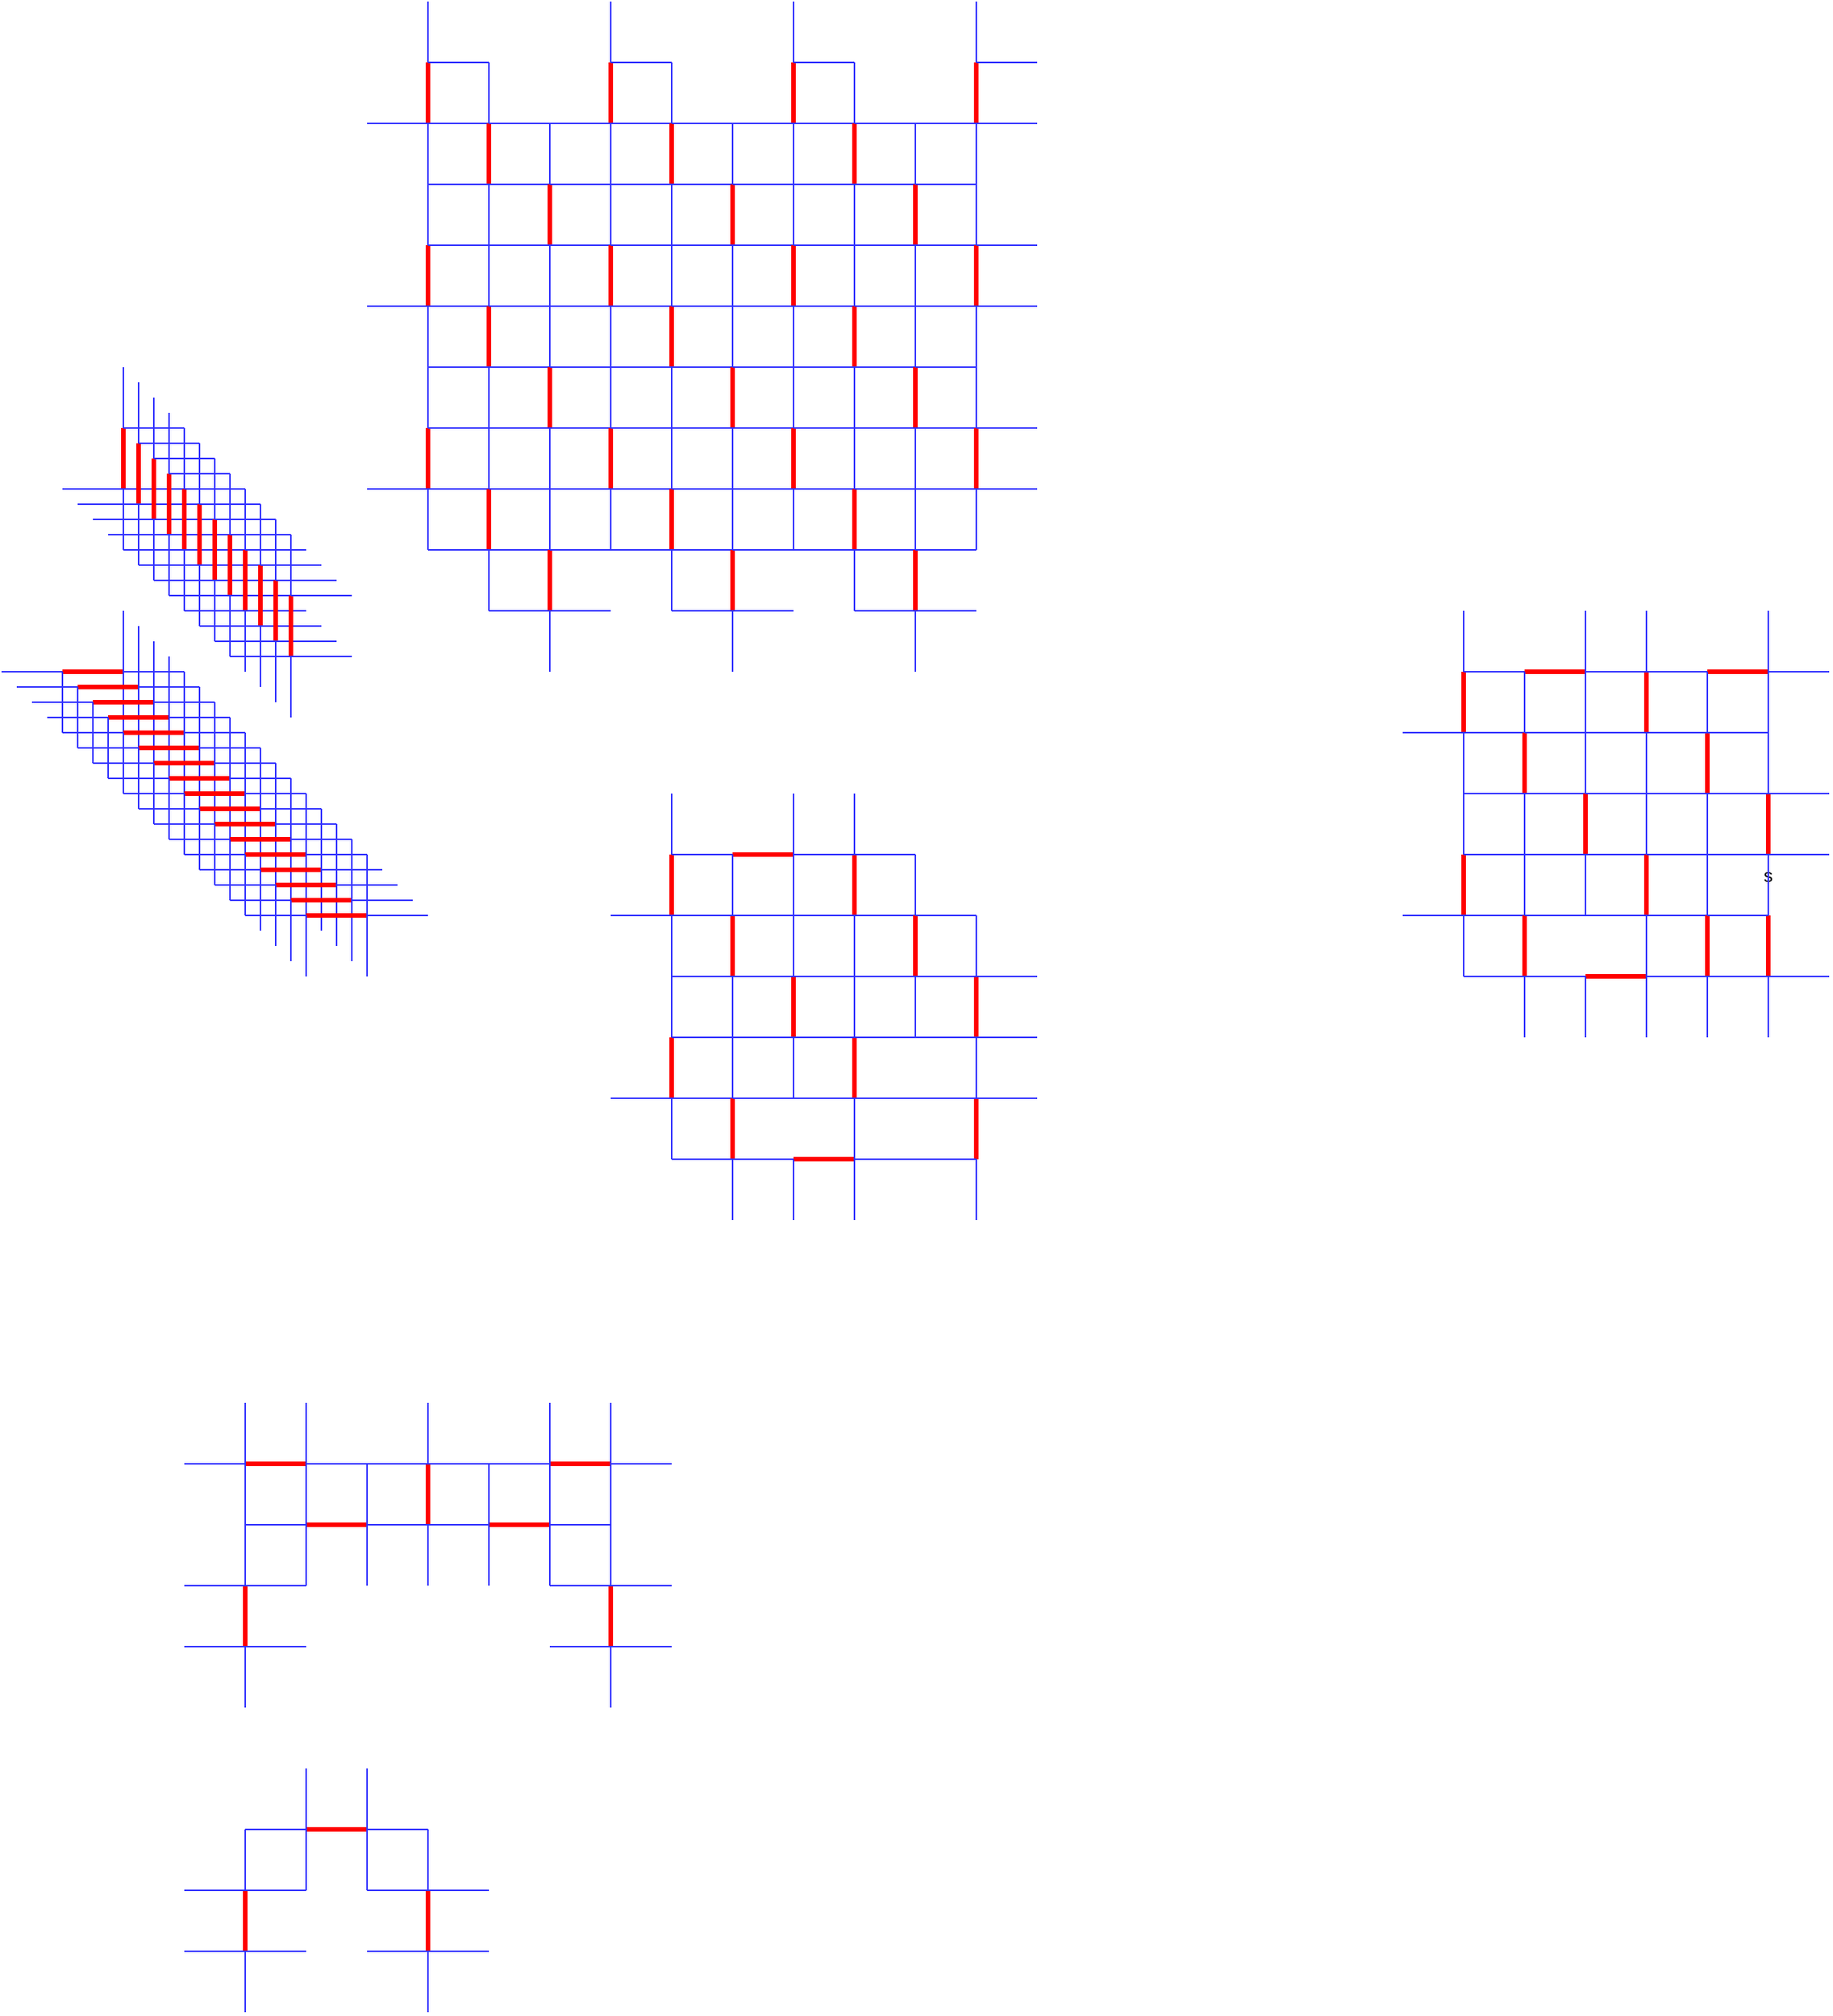 <mxfile version="14.2.3" type="github">
  <diagram id="EAwgcVaTCCvuZAi8_X2_" name="Page-1">
    <mxGraphModel dx="-887" dy="-648" grid="1" gridSize="10" guides="1" tooltips="1" connect="1" arrows="1" fold="1" page="1" pageScale="1" pageWidth="850" pageHeight="1100" math="0" shadow="0">
      <root>
        <mxCell id="0" />
        <mxCell id="1" parent="0" />
        <mxCell id="_ctNI8eUerikAIXpXf3--2583" value="" style="group" vertex="1" connectable="0" parent="1">
          <mxGeometry x="1760" y="1800" width="80" height="120" as="geometry" />
        </mxCell>
        <mxCell id="_ctNI8eUerikAIXpXf3--2584" value="" style="endArrow=none;html=1;strokeColor=#FF0000;strokeWidth=3;" edge="1" parent="_ctNI8eUerikAIXpXf3--2583">
          <mxGeometry width="50" height="50" relative="1" as="geometry">
            <mxPoint x="40" y="80" as="sourcePoint" />
            <mxPoint x="40" y="40" as="targetPoint" />
          </mxGeometry>
        </mxCell>
        <mxCell id="_ctNI8eUerikAIXpXf3--2585" value="" style="endArrow=none;html=1;strokeColor=#3333FF;" edge="1" parent="_ctNI8eUerikAIXpXf3--2583">
          <mxGeometry width="50" height="50" relative="1" as="geometry">
            <mxPoint x="40" y="40" as="sourcePoint" />
            <mxPoint x="40" as="targetPoint" />
          </mxGeometry>
        </mxCell>
        <mxCell id="_ctNI8eUerikAIXpXf3--2586" value="" style="endArrow=none;html=1;strokeColor=#3333FF;" edge="1" parent="_ctNI8eUerikAIXpXf3--2583">
          <mxGeometry width="50" height="50" relative="1" as="geometry">
            <mxPoint x="80" y="40" as="sourcePoint" />
            <mxPoint x="40" y="40" as="targetPoint" />
          </mxGeometry>
        </mxCell>
        <mxCell id="_ctNI8eUerikAIXpXf3--2588" value="" style="endArrow=none;html=1;strokeColor=#3333FF;" edge="1" parent="_ctNI8eUerikAIXpXf3--2583">
          <mxGeometry width="50" height="50" relative="1" as="geometry">
            <mxPoint x="40" y="80" as="sourcePoint" />
            <mxPoint y="80" as="targetPoint" />
          </mxGeometry>
        </mxCell>
        <mxCell id="_ctNI8eUerikAIXpXf3--2589" value="" style="endArrow=none;html=1;strokeColor=#3333FF;" edge="1" parent="_ctNI8eUerikAIXpXf3--2583">
          <mxGeometry width="50" height="50" relative="1" as="geometry">
            <mxPoint x="80" y="80" as="sourcePoint" />
            <mxPoint x="40" y="80" as="targetPoint" />
          </mxGeometry>
        </mxCell>
        <mxCell id="_ctNI8eUerikAIXpXf3--2590" value="" style="endArrow=none;html=1;strokeColor=#3333FF;" edge="1" parent="_ctNI8eUerikAIXpXf3--2583">
          <mxGeometry width="50" height="50" relative="1" as="geometry">
            <mxPoint x="40" y="120" as="sourcePoint" />
            <mxPoint x="40" y="80" as="targetPoint" />
          </mxGeometry>
        </mxCell>
        <mxCell id="_ctNI8eUerikAIXpXf3--2799" value="" style="group;rotation=-90;" vertex="1" connectable="0" parent="1">
          <mxGeometry x="1740" y="1940" width="80" height="120" as="geometry" />
        </mxCell>
        <mxCell id="_ctNI8eUerikAIXpXf3--2800" value="" style="endArrow=none;html=1;strokeColor=#FF0000;strokeWidth=3;" edge="1" parent="_ctNI8eUerikAIXpXf3--2799">
          <mxGeometry width="50" height="50" relative="1" as="geometry">
            <mxPoint x="60" y="60" as="sourcePoint" />
            <mxPoint x="20" y="60" as="targetPoint" />
          </mxGeometry>
        </mxCell>
        <mxCell id="_ctNI8eUerikAIXpXf3--2801" value="" style="endArrow=none;html=1;strokeColor=#3333FF;" edge="1" parent="_ctNI8eUerikAIXpXf3--2799">
          <mxGeometry width="50" height="50" relative="1" as="geometry">
            <mxPoint x="20" y="60" as="sourcePoint" />
            <mxPoint x="-20" y="60" as="targetPoint" />
          </mxGeometry>
        </mxCell>
        <mxCell id="_ctNI8eUerikAIXpXf3--2803" value="" style="endArrow=none;html=1;strokeColor=#3333FF;" edge="1" parent="_ctNI8eUerikAIXpXf3--2799">
          <mxGeometry width="50" height="50" relative="1" as="geometry">
            <mxPoint x="20" y="60" as="sourcePoint" />
            <mxPoint x="20" y="100" as="targetPoint" />
          </mxGeometry>
        </mxCell>
        <mxCell id="_ctNI8eUerikAIXpXf3--2804" value="" style="endArrow=none;html=1;strokeColor=#3333FF;" edge="1" parent="_ctNI8eUerikAIXpXf3--2799">
          <mxGeometry width="50" height="50" relative="1" as="geometry">
            <mxPoint x="60" y="60" as="sourcePoint" />
            <mxPoint x="60" y="100" as="targetPoint" />
          </mxGeometry>
        </mxCell>
        <mxCell id="_ctNI8eUerikAIXpXf3--2805" value="" style="endArrow=none;html=1;strokeColor=#3333FF;" edge="1" parent="_ctNI8eUerikAIXpXf3--2799">
          <mxGeometry width="50" height="50" relative="1" as="geometry">
            <mxPoint x="60" y="20" as="sourcePoint" />
            <mxPoint x="60" y="60" as="targetPoint" />
          </mxGeometry>
        </mxCell>
        <mxCell id="_ctNI8eUerikAIXpXf3--2806" value="" style="endArrow=none;html=1;strokeColor=#3333FF;" edge="1" parent="_ctNI8eUerikAIXpXf3--2799">
          <mxGeometry width="50" height="50" relative="1" as="geometry">
            <mxPoint x="100" y="60" as="sourcePoint" />
            <mxPoint x="60" y="60" as="targetPoint" />
          </mxGeometry>
        </mxCell>
        <mxCell id="_ctNI8eUerikAIXpXf3--3135" value="" style="group" vertex="1" connectable="0" parent="1">
          <mxGeometry x="1770" y="1810" width="80" height="120" as="geometry" />
        </mxCell>
        <mxCell id="_ctNI8eUerikAIXpXf3--3136" value="" style="endArrow=none;html=1;strokeColor=#FF0000;strokeWidth=3;" edge="1" parent="_ctNI8eUerikAIXpXf3--3135">
          <mxGeometry width="50" height="50" relative="1" as="geometry">
            <mxPoint x="40" y="80" as="sourcePoint" />
            <mxPoint x="40" y="40" as="targetPoint" />
          </mxGeometry>
        </mxCell>
        <mxCell id="_ctNI8eUerikAIXpXf3--3137" value="" style="endArrow=none;html=1;strokeColor=#3333FF;" edge="1" parent="_ctNI8eUerikAIXpXf3--3135">
          <mxGeometry width="50" height="50" relative="1" as="geometry">
            <mxPoint x="40" y="40" as="sourcePoint" />
            <mxPoint x="40" as="targetPoint" />
          </mxGeometry>
        </mxCell>
        <mxCell id="_ctNI8eUerikAIXpXf3--3138" value="" style="endArrow=none;html=1;strokeColor=#3333FF;" edge="1" parent="_ctNI8eUerikAIXpXf3--3135">
          <mxGeometry width="50" height="50" relative="1" as="geometry">
            <mxPoint x="80" y="40" as="sourcePoint" />
            <mxPoint x="40" y="40" as="targetPoint" />
          </mxGeometry>
        </mxCell>
        <mxCell id="_ctNI8eUerikAIXpXf3--3139" value="" style="endArrow=none;html=1;strokeColor=#3333FF;" edge="1" parent="_ctNI8eUerikAIXpXf3--3135">
          <mxGeometry width="50" height="50" relative="1" as="geometry">
            <mxPoint x="40" y="80" as="sourcePoint" />
            <mxPoint y="80" as="targetPoint" />
          </mxGeometry>
        </mxCell>
        <mxCell id="_ctNI8eUerikAIXpXf3--3140" value="" style="endArrow=none;html=1;strokeColor=#3333FF;" edge="1" parent="_ctNI8eUerikAIXpXf3--3135">
          <mxGeometry width="50" height="50" relative="1" as="geometry">
            <mxPoint x="80" y="80" as="sourcePoint" />
            <mxPoint x="40" y="80" as="targetPoint" />
          </mxGeometry>
        </mxCell>
        <mxCell id="_ctNI8eUerikAIXpXf3--3141" value="" style="endArrow=none;html=1;strokeColor=#3333FF;" edge="1" parent="_ctNI8eUerikAIXpXf3--3135">
          <mxGeometry width="50" height="50" relative="1" as="geometry">
            <mxPoint x="40" y="120" as="sourcePoint" />
            <mxPoint x="40" y="80" as="targetPoint" />
          </mxGeometry>
        </mxCell>
        <mxCell id="_ctNI8eUerikAIXpXf3--3142" value="" style="group;rotation=-90;" vertex="1" connectable="0" parent="1">
          <mxGeometry x="1750" y="1950" width="80" height="120" as="geometry" />
        </mxCell>
        <mxCell id="_ctNI8eUerikAIXpXf3--3143" value="" style="endArrow=none;html=1;strokeColor=#FF0000;strokeWidth=3;" edge="1" parent="_ctNI8eUerikAIXpXf3--3142">
          <mxGeometry width="50" height="50" relative="1" as="geometry">
            <mxPoint x="60" y="60" as="sourcePoint" />
            <mxPoint x="20" y="60" as="targetPoint" />
          </mxGeometry>
        </mxCell>
        <mxCell id="_ctNI8eUerikAIXpXf3--3144" value="" style="endArrow=none;html=1;strokeColor=#3333FF;" edge="1" parent="_ctNI8eUerikAIXpXf3--3142">
          <mxGeometry width="50" height="50" relative="1" as="geometry">
            <mxPoint x="20" y="60" as="sourcePoint" />
            <mxPoint x="-20" y="60" as="targetPoint" />
          </mxGeometry>
        </mxCell>
        <mxCell id="_ctNI8eUerikAIXpXf3--3145" value="" style="endArrow=none;html=1;strokeColor=#3333FF;" edge="1" parent="_ctNI8eUerikAIXpXf3--3142">
          <mxGeometry width="50" height="50" relative="1" as="geometry">
            <mxPoint x="20" y="60" as="sourcePoint" />
            <mxPoint x="20" y="100" as="targetPoint" />
          </mxGeometry>
        </mxCell>
        <mxCell id="_ctNI8eUerikAIXpXf3--3146" value="" style="endArrow=none;html=1;strokeColor=#3333FF;" edge="1" parent="_ctNI8eUerikAIXpXf3--3142">
          <mxGeometry width="50" height="50" relative="1" as="geometry">
            <mxPoint x="60" y="60" as="sourcePoint" />
            <mxPoint x="60" y="100" as="targetPoint" />
          </mxGeometry>
        </mxCell>
        <mxCell id="_ctNI8eUerikAIXpXf3--3147" value="" style="endArrow=none;html=1;strokeColor=#3333FF;" edge="1" parent="_ctNI8eUerikAIXpXf3--3142">
          <mxGeometry width="50" height="50" relative="1" as="geometry">
            <mxPoint x="60" y="20" as="sourcePoint" />
            <mxPoint x="60" y="60" as="targetPoint" />
          </mxGeometry>
        </mxCell>
        <mxCell id="_ctNI8eUerikAIXpXf3--3148" value="" style="endArrow=none;html=1;strokeColor=#3333FF;" edge="1" parent="_ctNI8eUerikAIXpXf3--3142">
          <mxGeometry width="50" height="50" relative="1" as="geometry">
            <mxPoint x="100" y="60" as="sourcePoint" />
            <mxPoint x="60" y="60" as="targetPoint" />
          </mxGeometry>
        </mxCell>
        <mxCell id="_ctNI8eUerikAIXpXf3--3149" value="" style="group" vertex="1" connectable="0" parent="1">
          <mxGeometry x="1780" y="1820" width="80" height="120" as="geometry" />
        </mxCell>
        <mxCell id="_ctNI8eUerikAIXpXf3--3150" value="" style="endArrow=none;html=1;strokeColor=#FF0000;strokeWidth=3;" edge="1" parent="_ctNI8eUerikAIXpXf3--3149">
          <mxGeometry width="50" height="50" relative="1" as="geometry">
            <mxPoint x="40" y="80" as="sourcePoint" />
            <mxPoint x="40" y="40" as="targetPoint" />
          </mxGeometry>
        </mxCell>
        <mxCell id="_ctNI8eUerikAIXpXf3--3151" value="" style="endArrow=none;html=1;strokeColor=#3333FF;" edge="1" parent="_ctNI8eUerikAIXpXf3--3149">
          <mxGeometry width="50" height="50" relative="1" as="geometry">
            <mxPoint x="40" y="40" as="sourcePoint" />
            <mxPoint x="40" as="targetPoint" />
          </mxGeometry>
        </mxCell>
        <mxCell id="_ctNI8eUerikAIXpXf3--3152" value="" style="endArrow=none;html=1;strokeColor=#3333FF;" edge="1" parent="_ctNI8eUerikAIXpXf3--3149">
          <mxGeometry width="50" height="50" relative="1" as="geometry">
            <mxPoint x="80" y="40" as="sourcePoint" />
            <mxPoint x="40" y="40" as="targetPoint" />
          </mxGeometry>
        </mxCell>
        <mxCell id="_ctNI8eUerikAIXpXf3--3153" value="" style="endArrow=none;html=1;strokeColor=#3333FF;" edge="1" parent="_ctNI8eUerikAIXpXf3--3149">
          <mxGeometry width="50" height="50" relative="1" as="geometry">
            <mxPoint x="40" y="80" as="sourcePoint" />
            <mxPoint y="80" as="targetPoint" />
          </mxGeometry>
        </mxCell>
        <mxCell id="_ctNI8eUerikAIXpXf3--3154" value="" style="endArrow=none;html=1;strokeColor=#3333FF;" edge="1" parent="_ctNI8eUerikAIXpXf3--3149">
          <mxGeometry width="50" height="50" relative="1" as="geometry">
            <mxPoint x="80" y="80" as="sourcePoint" />
            <mxPoint x="40" y="80" as="targetPoint" />
          </mxGeometry>
        </mxCell>
        <mxCell id="_ctNI8eUerikAIXpXf3--3155" value="" style="endArrow=none;html=1;strokeColor=#3333FF;" edge="1" parent="_ctNI8eUerikAIXpXf3--3149">
          <mxGeometry width="50" height="50" relative="1" as="geometry">
            <mxPoint x="40" y="120" as="sourcePoint" />
            <mxPoint x="40" y="80" as="targetPoint" />
          </mxGeometry>
        </mxCell>
        <mxCell id="_ctNI8eUerikAIXpXf3--3156" value="" style="group;rotation=-90;" vertex="1" connectable="0" parent="1">
          <mxGeometry x="1760" y="1960" width="80" height="120" as="geometry" />
        </mxCell>
        <mxCell id="_ctNI8eUerikAIXpXf3--3157" value="" style="endArrow=none;html=1;strokeColor=#FF0000;strokeWidth=3;" edge="1" parent="_ctNI8eUerikAIXpXf3--3156">
          <mxGeometry width="50" height="50" relative="1" as="geometry">
            <mxPoint x="60" y="60" as="sourcePoint" />
            <mxPoint x="20" y="60" as="targetPoint" />
          </mxGeometry>
        </mxCell>
        <mxCell id="_ctNI8eUerikAIXpXf3--3158" value="" style="endArrow=none;html=1;strokeColor=#3333FF;" edge="1" parent="_ctNI8eUerikAIXpXf3--3156">
          <mxGeometry width="50" height="50" relative="1" as="geometry">
            <mxPoint x="20" y="60" as="sourcePoint" />
            <mxPoint x="-20" y="60" as="targetPoint" />
          </mxGeometry>
        </mxCell>
        <mxCell id="_ctNI8eUerikAIXpXf3--3159" value="" style="endArrow=none;html=1;strokeColor=#3333FF;" edge="1" parent="_ctNI8eUerikAIXpXf3--3156">
          <mxGeometry width="50" height="50" relative="1" as="geometry">
            <mxPoint x="20" y="60" as="sourcePoint" />
            <mxPoint x="20" y="100" as="targetPoint" />
          </mxGeometry>
        </mxCell>
        <mxCell id="_ctNI8eUerikAIXpXf3--3160" value="" style="endArrow=none;html=1;strokeColor=#3333FF;" edge="1" parent="_ctNI8eUerikAIXpXf3--3156">
          <mxGeometry width="50" height="50" relative="1" as="geometry">
            <mxPoint x="60" y="60" as="sourcePoint" />
            <mxPoint x="60" y="100" as="targetPoint" />
          </mxGeometry>
        </mxCell>
        <mxCell id="_ctNI8eUerikAIXpXf3--3161" value="" style="endArrow=none;html=1;strokeColor=#3333FF;" edge="1" parent="_ctNI8eUerikAIXpXf3--3156">
          <mxGeometry width="50" height="50" relative="1" as="geometry">
            <mxPoint x="60" y="20" as="sourcePoint" />
            <mxPoint x="60" y="60" as="targetPoint" />
          </mxGeometry>
        </mxCell>
        <mxCell id="_ctNI8eUerikAIXpXf3--3162" value="" style="endArrow=none;html=1;strokeColor=#3333FF;" edge="1" parent="_ctNI8eUerikAIXpXf3--3156">
          <mxGeometry width="50" height="50" relative="1" as="geometry">
            <mxPoint x="100" y="60" as="sourcePoint" />
            <mxPoint x="60" y="60" as="targetPoint" />
          </mxGeometry>
        </mxCell>
        <mxCell id="_ctNI8eUerikAIXpXf3--3163" value="" style="group" vertex="1" connectable="0" parent="1">
          <mxGeometry x="1790" y="1830" width="80" height="120" as="geometry" />
        </mxCell>
        <mxCell id="_ctNI8eUerikAIXpXf3--3164" value="" style="endArrow=none;html=1;strokeColor=#FF0000;strokeWidth=3;" edge="1" parent="_ctNI8eUerikAIXpXf3--3163">
          <mxGeometry width="50" height="50" relative="1" as="geometry">
            <mxPoint x="40" y="80" as="sourcePoint" />
            <mxPoint x="40" y="40" as="targetPoint" />
          </mxGeometry>
        </mxCell>
        <mxCell id="_ctNI8eUerikAIXpXf3--3165" value="" style="endArrow=none;html=1;strokeColor=#3333FF;" edge="1" parent="_ctNI8eUerikAIXpXf3--3163">
          <mxGeometry width="50" height="50" relative="1" as="geometry">
            <mxPoint x="40" y="40" as="sourcePoint" />
            <mxPoint x="40" as="targetPoint" />
          </mxGeometry>
        </mxCell>
        <mxCell id="_ctNI8eUerikAIXpXf3--3166" value="" style="endArrow=none;html=1;strokeColor=#3333FF;" edge="1" parent="_ctNI8eUerikAIXpXf3--3163">
          <mxGeometry width="50" height="50" relative="1" as="geometry">
            <mxPoint x="80" y="40" as="sourcePoint" />
            <mxPoint x="40" y="40" as="targetPoint" />
          </mxGeometry>
        </mxCell>
        <mxCell id="_ctNI8eUerikAIXpXf3--3167" value="" style="endArrow=none;html=1;strokeColor=#3333FF;" edge="1" parent="_ctNI8eUerikAIXpXf3--3163">
          <mxGeometry width="50" height="50" relative="1" as="geometry">
            <mxPoint x="40" y="80" as="sourcePoint" />
            <mxPoint y="80" as="targetPoint" />
          </mxGeometry>
        </mxCell>
        <mxCell id="_ctNI8eUerikAIXpXf3--3168" value="" style="endArrow=none;html=1;strokeColor=#3333FF;" edge="1" parent="_ctNI8eUerikAIXpXf3--3163">
          <mxGeometry width="50" height="50" relative="1" as="geometry">
            <mxPoint x="80" y="80" as="sourcePoint" />
            <mxPoint x="40" y="80" as="targetPoint" />
          </mxGeometry>
        </mxCell>
        <mxCell id="_ctNI8eUerikAIXpXf3--3169" value="" style="endArrow=none;html=1;strokeColor=#3333FF;" edge="1" parent="_ctNI8eUerikAIXpXf3--3163">
          <mxGeometry width="50" height="50" relative="1" as="geometry">
            <mxPoint x="40" y="120" as="sourcePoint" />
            <mxPoint x="40" y="80" as="targetPoint" />
          </mxGeometry>
        </mxCell>
        <mxCell id="_ctNI8eUerikAIXpXf3--3170" value="" style="group;rotation=-90;" vertex="1" connectable="0" parent="1">
          <mxGeometry x="1770" y="1970" width="80" height="120" as="geometry" />
        </mxCell>
        <mxCell id="_ctNI8eUerikAIXpXf3--3171" value="" style="endArrow=none;html=1;strokeColor=#FF0000;strokeWidth=3;" edge="1" parent="_ctNI8eUerikAIXpXf3--3170">
          <mxGeometry width="50" height="50" relative="1" as="geometry">
            <mxPoint x="60" y="60" as="sourcePoint" />
            <mxPoint x="20" y="60" as="targetPoint" />
          </mxGeometry>
        </mxCell>
        <mxCell id="_ctNI8eUerikAIXpXf3--3172" value="" style="endArrow=none;html=1;strokeColor=#3333FF;" edge="1" parent="_ctNI8eUerikAIXpXf3--3170">
          <mxGeometry width="50" height="50" relative="1" as="geometry">
            <mxPoint x="20" y="60" as="sourcePoint" />
            <mxPoint x="-20" y="60" as="targetPoint" />
          </mxGeometry>
        </mxCell>
        <mxCell id="_ctNI8eUerikAIXpXf3--3173" value="" style="endArrow=none;html=1;strokeColor=#3333FF;" edge="1" parent="_ctNI8eUerikAIXpXf3--3170">
          <mxGeometry width="50" height="50" relative="1" as="geometry">
            <mxPoint x="20" y="60" as="sourcePoint" />
            <mxPoint x="20" y="100" as="targetPoint" />
          </mxGeometry>
        </mxCell>
        <mxCell id="_ctNI8eUerikAIXpXf3--3174" value="" style="endArrow=none;html=1;strokeColor=#3333FF;" edge="1" parent="_ctNI8eUerikAIXpXf3--3170">
          <mxGeometry width="50" height="50" relative="1" as="geometry">
            <mxPoint x="60" y="60" as="sourcePoint" />
            <mxPoint x="60" y="100" as="targetPoint" />
          </mxGeometry>
        </mxCell>
        <mxCell id="_ctNI8eUerikAIXpXf3--3175" value="" style="endArrow=none;html=1;strokeColor=#3333FF;" edge="1" parent="_ctNI8eUerikAIXpXf3--3170">
          <mxGeometry width="50" height="50" relative="1" as="geometry">
            <mxPoint x="60" y="20" as="sourcePoint" />
            <mxPoint x="60" y="60" as="targetPoint" />
          </mxGeometry>
        </mxCell>
        <mxCell id="_ctNI8eUerikAIXpXf3--3176" value="" style="endArrow=none;html=1;strokeColor=#3333FF;" edge="1" parent="_ctNI8eUerikAIXpXf3--3170">
          <mxGeometry width="50" height="50" relative="1" as="geometry">
            <mxPoint x="100" y="60" as="sourcePoint" />
            <mxPoint x="60" y="60" as="targetPoint" />
          </mxGeometry>
        </mxCell>
        <mxCell id="_ctNI8eUerikAIXpXf3--3177" value="" style="group" vertex="1" connectable="0" parent="1">
          <mxGeometry x="1800" y="1840" width="80" height="120" as="geometry" />
        </mxCell>
        <mxCell id="_ctNI8eUerikAIXpXf3--3178" value="" style="endArrow=none;html=1;strokeColor=#FF0000;strokeWidth=3;" edge="1" parent="_ctNI8eUerikAIXpXf3--3177">
          <mxGeometry width="50" height="50" relative="1" as="geometry">
            <mxPoint x="40" y="80" as="sourcePoint" />
            <mxPoint x="40" y="40" as="targetPoint" />
          </mxGeometry>
        </mxCell>
        <mxCell id="_ctNI8eUerikAIXpXf3--3179" value="" style="endArrow=none;html=1;strokeColor=#3333FF;" edge="1" parent="_ctNI8eUerikAIXpXf3--3177">
          <mxGeometry width="50" height="50" relative="1" as="geometry">
            <mxPoint x="40" y="40" as="sourcePoint" />
            <mxPoint x="40" as="targetPoint" />
          </mxGeometry>
        </mxCell>
        <mxCell id="_ctNI8eUerikAIXpXf3--3180" value="" style="endArrow=none;html=1;strokeColor=#3333FF;" edge="1" parent="_ctNI8eUerikAIXpXf3--3177">
          <mxGeometry width="50" height="50" relative="1" as="geometry">
            <mxPoint x="80" y="40" as="sourcePoint" />
            <mxPoint x="40" y="40" as="targetPoint" />
          </mxGeometry>
        </mxCell>
        <mxCell id="_ctNI8eUerikAIXpXf3--3181" value="" style="endArrow=none;html=1;strokeColor=#3333FF;" edge="1" parent="_ctNI8eUerikAIXpXf3--3177">
          <mxGeometry width="50" height="50" relative="1" as="geometry">
            <mxPoint x="40" y="80" as="sourcePoint" />
            <mxPoint y="80" as="targetPoint" />
          </mxGeometry>
        </mxCell>
        <mxCell id="_ctNI8eUerikAIXpXf3--3182" value="" style="endArrow=none;html=1;strokeColor=#3333FF;" edge="1" parent="_ctNI8eUerikAIXpXf3--3177">
          <mxGeometry width="50" height="50" relative="1" as="geometry">
            <mxPoint x="80" y="80" as="sourcePoint" />
            <mxPoint x="40" y="80" as="targetPoint" />
          </mxGeometry>
        </mxCell>
        <mxCell id="_ctNI8eUerikAIXpXf3--3183" value="" style="endArrow=none;html=1;strokeColor=#3333FF;" edge="1" parent="_ctNI8eUerikAIXpXf3--3177">
          <mxGeometry width="50" height="50" relative="1" as="geometry">
            <mxPoint x="40" y="120" as="sourcePoint" />
            <mxPoint x="40" y="80" as="targetPoint" />
          </mxGeometry>
        </mxCell>
        <mxCell id="_ctNI8eUerikAIXpXf3--3184" value="" style="group;rotation=-90;" vertex="1" connectable="0" parent="1">
          <mxGeometry x="1780" y="1980" width="80" height="120" as="geometry" />
        </mxCell>
        <mxCell id="_ctNI8eUerikAIXpXf3--3185" value="" style="endArrow=none;html=1;strokeColor=#FF0000;strokeWidth=3;" edge="1" parent="_ctNI8eUerikAIXpXf3--3184">
          <mxGeometry width="50" height="50" relative="1" as="geometry">
            <mxPoint x="60" y="60" as="sourcePoint" />
            <mxPoint x="20" y="60" as="targetPoint" />
          </mxGeometry>
        </mxCell>
        <mxCell id="_ctNI8eUerikAIXpXf3--3186" value="" style="endArrow=none;html=1;strokeColor=#3333FF;" edge="1" parent="_ctNI8eUerikAIXpXf3--3184">
          <mxGeometry width="50" height="50" relative="1" as="geometry">
            <mxPoint x="20" y="60" as="sourcePoint" />
            <mxPoint x="-20" y="60" as="targetPoint" />
          </mxGeometry>
        </mxCell>
        <mxCell id="_ctNI8eUerikAIXpXf3--3187" value="" style="endArrow=none;html=1;strokeColor=#3333FF;" edge="1" parent="_ctNI8eUerikAIXpXf3--3184">
          <mxGeometry width="50" height="50" relative="1" as="geometry">
            <mxPoint x="20" y="60" as="sourcePoint" />
            <mxPoint x="20" y="100" as="targetPoint" />
          </mxGeometry>
        </mxCell>
        <mxCell id="_ctNI8eUerikAIXpXf3--3188" value="" style="endArrow=none;html=1;strokeColor=#3333FF;" edge="1" parent="_ctNI8eUerikAIXpXf3--3184">
          <mxGeometry width="50" height="50" relative="1" as="geometry">
            <mxPoint x="60" y="60" as="sourcePoint" />
            <mxPoint x="60" y="100" as="targetPoint" />
          </mxGeometry>
        </mxCell>
        <mxCell id="_ctNI8eUerikAIXpXf3--3189" value="" style="endArrow=none;html=1;strokeColor=#3333FF;" edge="1" parent="_ctNI8eUerikAIXpXf3--3184">
          <mxGeometry width="50" height="50" relative="1" as="geometry">
            <mxPoint x="60" y="20" as="sourcePoint" />
            <mxPoint x="60" y="60" as="targetPoint" />
          </mxGeometry>
        </mxCell>
        <mxCell id="_ctNI8eUerikAIXpXf3--3190" value="" style="endArrow=none;html=1;strokeColor=#3333FF;" edge="1" parent="_ctNI8eUerikAIXpXf3--3184">
          <mxGeometry width="50" height="50" relative="1" as="geometry">
            <mxPoint x="100" y="60" as="sourcePoint" />
            <mxPoint x="60" y="60" as="targetPoint" />
          </mxGeometry>
        </mxCell>
        <mxCell id="_ctNI8eUerikAIXpXf3--3191" value="" style="group" vertex="1" connectable="0" parent="1">
          <mxGeometry x="1810" y="1850" width="80" height="120" as="geometry" />
        </mxCell>
        <mxCell id="_ctNI8eUerikAIXpXf3--3192" value="" style="endArrow=none;html=1;strokeColor=#FF0000;strokeWidth=3;" edge="1" parent="_ctNI8eUerikAIXpXf3--3191">
          <mxGeometry width="50" height="50" relative="1" as="geometry">
            <mxPoint x="40" y="80" as="sourcePoint" />
            <mxPoint x="40" y="40" as="targetPoint" />
          </mxGeometry>
        </mxCell>
        <mxCell id="_ctNI8eUerikAIXpXf3--3193" value="" style="endArrow=none;html=1;strokeColor=#3333FF;" edge="1" parent="_ctNI8eUerikAIXpXf3--3191">
          <mxGeometry width="50" height="50" relative="1" as="geometry">
            <mxPoint x="40" y="40" as="sourcePoint" />
            <mxPoint x="40" as="targetPoint" />
          </mxGeometry>
        </mxCell>
        <mxCell id="_ctNI8eUerikAIXpXf3--3194" value="" style="endArrow=none;html=1;strokeColor=#3333FF;" edge="1" parent="_ctNI8eUerikAIXpXf3--3191">
          <mxGeometry width="50" height="50" relative="1" as="geometry">
            <mxPoint x="80" y="40" as="sourcePoint" />
            <mxPoint x="40" y="40" as="targetPoint" />
          </mxGeometry>
        </mxCell>
        <mxCell id="_ctNI8eUerikAIXpXf3--3195" value="" style="endArrow=none;html=1;strokeColor=#3333FF;" edge="1" parent="_ctNI8eUerikAIXpXf3--3191">
          <mxGeometry width="50" height="50" relative="1" as="geometry">
            <mxPoint x="40" y="80" as="sourcePoint" />
            <mxPoint y="80" as="targetPoint" />
          </mxGeometry>
        </mxCell>
        <mxCell id="_ctNI8eUerikAIXpXf3--3196" value="" style="endArrow=none;html=1;strokeColor=#3333FF;" edge="1" parent="_ctNI8eUerikAIXpXf3--3191">
          <mxGeometry width="50" height="50" relative="1" as="geometry">
            <mxPoint x="80" y="80" as="sourcePoint" />
            <mxPoint x="40" y="80" as="targetPoint" />
          </mxGeometry>
        </mxCell>
        <mxCell id="_ctNI8eUerikAIXpXf3--3197" value="" style="endArrow=none;html=1;strokeColor=#3333FF;" edge="1" parent="_ctNI8eUerikAIXpXf3--3191">
          <mxGeometry width="50" height="50" relative="1" as="geometry">
            <mxPoint x="40" y="120" as="sourcePoint" />
            <mxPoint x="40" y="80" as="targetPoint" />
          </mxGeometry>
        </mxCell>
        <mxCell id="_ctNI8eUerikAIXpXf3--3198" value="" style="group;rotation=-90;" vertex="1" connectable="0" parent="1">
          <mxGeometry x="1790" y="1990" width="80" height="120" as="geometry" />
        </mxCell>
        <mxCell id="_ctNI8eUerikAIXpXf3--3199" value="" style="endArrow=none;html=1;strokeColor=#FF0000;strokeWidth=3;" edge="1" parent="_ctNI8eUerikAIXpXf3--3198">
          <mxGeometry width="50" height="50" relative="1" as="geometry">
            <mxPoint x="60" y="60" as="sourcePoint" />
            <mxPoint x="20" y="60" as="targetPoint" />
          </mxGeometry>
        </mxCell>
        <mxCell id="_ctNI8eUerikAIXpXf3--3200" value="" style="endArrow=none;html=1;strokeColor=#3333FF;" edge="1" parent="_ctNI8eUerikAIXpXf3--3198">
          <mxGeometry width="50" height="50" relative="1" as="geometry">
            <mxPoint x="20" y="60" as="sourcePoint" />
            <mxPoint x="-20" y="60" as="targetPoint" />
          </mxGeometry>
        </mxCell>
        <mxCell id="_ctNI8eUerikAIXpXf3--3201" value="" style="endArrow=none;html=1;strokeColor=#3333FF;" edge="1" parent="_ctNI8eUerikAIXpXf3--3198">
          <mxGeometry width="50" height="50" relative="1" as="geometry">
            <mxPoint x="20" y="60" as="sourcePoint" />
            <mxPoint x="20" y="100" as="targetPoint" />
          </mxGeometry>
        </mxCell>
        <mxCell id="_ctNI8eUerikAIXpXf3--3202" value="" style="endArrow=none;html=1;strokeColor=#3333FF;" edge="1" parent="_ctNI8eUerikAIXpXf3--3198">
          <mxGeometry width="50" height="50" relative="1" as="geometry">
            <mxPoint x="60" y="60" as="sourcePoint" />
            <mxPoint x="60" y="100" as="targetPoint" />
          </mxGeometry>
        </mxCell>
        <mxCell id="_ctNI8eUerikAIXpXf3--3203" value="" style="endArrow=none;html=1;strokeColor=#3333FF;" edge="1" parent="_ctNI8eUerikAIXpXf3--3198">
          <mxGeometry width="50" height="50" relative="1" as="geometry">
            <mxPoint x="60" y="20" as="sourcePoint" />
            <mxPoint x="60" y="60" as="targetPoint" />
          </mxGeometry>
        </mxCell>
        <mxCell id="_ctNI8eUerikAIXpXf3--3204" value="" style="endArrow=none;html=1;strokeColor=#3333FF;" edge="1" parent="_ctNI8eUerikAIXpXf3--3198">
          <mxGeometry width="50" height="50" relative="1" as="geometry">
            <mxPoint x="100" y="60" as="sourcePoint" />
            <mxPoint x="60" y="60" as="targetPoint" />
          </mxGeometry>
        </mxCell>
        <mxCell id="_ctNI8eUerikAIXpXf3--3205" value="" style="group" vertex="1" connectable="0" parent="1">
          <mxGeometry x="1820" y="1860" width="80" height="120" as="geometry" />
        </mxCell>
        <mxCell id="_ctNI8eUerikAIXpXf3--3206" value="" style="endArrow=none;html=1;strokeColor=#FF0000;strokeWidth=3;" edge="1" parent="_ctNI8eUerikAIXpXf3--3205">
          <mxGeometry width="50" height="50" relative="1" as="geometry">
            <mxPoint x="40" y="80" as="sourcePoint" />
            <mxPoint x="40" y="40" as="targetPoint" />
          </mxGeometry>
        </mxCell>
        <mxCell id="_ctNI8eUerikAIXpXf3--3207" value="" style="endArrow=none;html=1;strokeColor=#3333FF;" edge="1" parent="_ctNI8eUerikAIXpXf3--3205">
          <mxGeometry width="50" height="50" relative="1" as="geometry">
            <mxPoint x="40" y="40" as="sourcePoint" />
            <mxPoint x="40" as="targetPoint" />
          </mxGeometry>
        </mxCell>
        <mxCell id="_ctNI8eUerikAIXpXf3--3208" value="" style="endArrow=none;html=1;strokeColor=#3333FF;" edge="1" parent="_ctNI8eUerikAIXpXf3--3205">
          <mxGeometry width="50" height="50" relative="1" as="geometry">
            <mxPoint x="80" y="40" as="sourcePoint" />
            <mxPoint x="40" y="40" as="targetPoint" />
          </mxGeometry>
        </mxCell>
        <mxCell id="_ctNI8eUerikAIXpXf3--3209" value="" style="endArrow=none;html=1;strokeColor=#3333FF;" edge="1" parent="_ctNI8eUerikAIXpXf3--3205">
          <mxGeometry width="50" height="50" relative="1" as="geometry">
            <mxPoint x="40" y="80" as="sourcePoint" />
            <mxPoint y="80" as="targetPoint" />
          </mxGeometry>
        </mxCell>
        <mxCell id="_ctNI8eUerikAIXpXf3--3210" value="" style="endArrow=none;html=1;strokeColor=#3333FF;" edge="1" parent="_ctNI8eUerikAIXpXf3--3205">
          <mxGeometry width="50" height="50" relative="1" as="geometry">
            <mxPoint x="80" y="80" as="sourcePoint" />
            <mxPoint x="40" y="80" as="targetPoint" />
          </mxGeometry>
        </mxCell>
        <mxCell id="_ctNI8eUerikAIXpXf3--3211" value="" style="endArrow=none;html=1;strokeColor=#3333FF;" edge="1" parent="_ctNI8eUerikAIXpXf3--3205">
          <mxGeometry width="50" height="50" relative="1" as="geometry">
            <mxPoint x="40" y="120" as="sourcePoint" />
            <mxPoint x="40" y="80" as="targetPoint" />
          </mxGeometry>
        </mxCell>
        <mxCell id="_ctNI8eUerikAIXpXf3--3212" value="" style="group;rotation=-90;" vertex="1" connectable="0" parent="1">
          <mxGeometry x="1800" y="2000" width="80" height="120" as="geometry" />
        </mxCell>
        <mxCell id="_ctNI8eUerikAIXpXf3--3213" value="" style="endArrow=none;html=1;strokeColor=#FF0000;strokeWidth=3;" edge="1" parent="_ctNI8eUerikAIXpXf3--3212">
          <mxGeometry width="50" height="50" relative="1" as="geometry">
            <mxPoint x="60" y="60" as="sourcePoint" />
            <mxPoint x="20" y="60" as="targetPoint" />
          </mxGeometry>
        </mxCell>
        <mxCell id="_ctNI8eUerikAIXpXf3--3214" value="" style="endArrow=none;html=1;strokeColor=#3333FF;" edge="1" parent="_ctNI8eUerikAIXpXf3--3212">
          <mxGeometry width="50" height="50" relative="1" as="geometry">
            <mxPoint x="20" y="60" as="sourcePoint" />
            <mxPoint x="-20" y="60" as="targetPoint" />
          </mxGeometry>
        </mxCell>
        <mxCell id="_ctNI8eUerikAIXpXf3--3215" value="" style="endArrow=none;html=1;strokeColor=#3333FF;" edge="1" parent="_ctNI8eUerikAIXpXf3--3212">
          <mxGeometry width="50" height="50" relative="1" as="geometry">
            <mxPoint x="20" y="60" as="sourcePoint" />
            <mxPoint x="20" y="100" as="targetPoint" />
          </mxGeometry>
        </mxCell>
        <mxCell id="_ctNI8eUerikAIXpXf3--3216" value="" style="endArrow=none;html=1;strokeColor=#3333FF;" edge="1" parent="_ctNI8eUerikAIXpXf3--3212">
          <mxGeometry width="50" height="50" relative="1" as="geometry">
            <mxPoint x="60" y="60" as="sourcePoint" />
            <mxPoint x="60" y="100" as="targetPoint" />
          </mxGeometry>
        </mxCell>
        <mxCell id="_ctNI8eUerikAIXpXf3--3217" value="" style="endArrow=none;html=1;strokeColor=#3333FF;" edge="1" parent="_ctNI8eUerikAIXpXf3--3212">
          <mxGeometry width="50" height="50" relative="1" as="geometry">
            <mxPoint x="60" y="20" as="sourcePoint" />
            <mxPoint x="60" y="60" as="targetPoint" />
          </mxGeometry>
        </mxCell>
        <mxCell id="_ctNI8eUerikAIXpXf3--3218" value="" style="endArrow=none;html=1;strokeColor=#3333FF;" edge="1" parent="_ctNI8eUerikAIXpXf3--3212">
          <mxGeometry width="50" height="50" relative="1" as="geometry">
            <mxPoint x="100" y="60" as="sourcePoint" />
            <mxPoint x="60" y="60" as="targetPoint" />
          </mxGeometry>
        </mxCell>
        <mxCell id="_ctNI8eUerikAIXpXf3--3219" value="" style="group" vertex="1" connectable="0" parent="1">
          <mxGeometry x="1830" y="1870" width="80" height="120" as="geometry" />
        </mxCell>
        <mxCell id="_ctNI8eUerikAIXpXf3--3220" value="" style="endArrow=none;html=1;strokeColor=#FF0000;strokeWidth=3;" edge="1" parent="_ctNI8eUerikAIXpXf3--3219">
          <mxGeometry width="50" height="50" relative="1" as="geometry">
            <mxPoint x="40" y="80" as="sourcePoint" />
            <mxPoint x="40" y="40" as="targetPoint" />
          </mxGeometry>
        </mxCell>
        <mxCell id="_ctNI8eUerikAIXpXf3--3221" value="" style="endArrow=none;html=1;strokeColor=#3333FF;" edge="1" parent="_ctNI8eUerikAIXpXf3--3219">
          <mxGeometry width="50" height="50" relative="1" as="geometry">
            <mxPoint x="40" y="40" as="sourcePoint" />
            <mxPoint x="40" as="targetPoint" />
          </mxGeometry>
        </mxCell>
        <mxCell id="_ctNI8eUerikAIXpXf3--3222" value="" style="endArrow=none;html=1;strokeColor=#3333FF;" edge="1" parent="_ctNI8eUerikAIXpXf3--3219">
          <mxGeometry width="50" height="50" relative="1" as="geometry">
            <mxPoint x="80" y="40" as="sourcePoint" />
            <mxPoint x="40" y="40" as="targetPoint" />
          </mxGeometry>
        </mxCell>
        <mxCell id="_ctNI8eUerikAIXpXf3--3223" value="" style="endArrow=none;html=1;strokeColor=#3333FF;" edge="1" parent="_ctNI8eUerikAIXpXf3--3219">
          <mxGeometry width="50" height="50" relative="1" as="geometry">
            <mxPoint x="40" y="80" as="sourcePoint" />
            <mxPoint y="80" as="targetPoint" />
          </mxGeometry>
        </mxCell>
        <mxCell id="_ctNI8eUerikAIXpXf3--3224" value="" style="endArrow=none;html=1;strokeColor=#3333FF;" edge="1" parent="_ctNI8eUerikAIXpXf3--3219">
          <mxGeometry width="50" height="50" relative="1" as="geometry">
            <mxPoint x="80" y="80" as="sourcePoint" />
            <mxPoint x="40" y="80" as="targetPoint" />
          </mxGeometry>
        </mxCell>
        <mxCell id="_ctNI8eUerikAIXpXf3--3225" value="" style="endArrow=none;html=1;strokeColor=#3333FF;" edge="1" parent="_ctNI8eUerikAIXpXf3--3219">
          <mxGeometry width="50" height="50" relative="1" as="geometry">
            <mxPoint x="40" y="120" as="sourcePoint" />
            <mxPoint x="40" y="80" as="targetPoint" />
          </mxGeometry>
        </mxCell>
        <mxCell id="_ctNI8eUerikAIXpXf3--3226" value="" style="group;rotation=-90;" vertex="1" connectable="0" parent="1">
          <mxGeometry x="1810" y="2010" width="80" height="120" as="geometry" />
        </mxCell>
        <mxCell id="_ctNI8eUerikAIXpXf3--3227" value="" style="endArrow=none;html=1;strokeColor=#FF0000;strokeWidth=3;" edge="1" parent="_ctNI8eUerikAIXpXf3--3226">
          <mxGeometry width="50" height="50" relative="1" as="geometry">
            <mxPoint x="60" y="60" as="sourcePoint" />
            <mxPoint x="20" y="60" as="targetPoint" />
          </mxGeometry>
        </mxCell>
        <mxCell id="_ctNI8eUerikAIXpXf3--3228" value="" style="endArrow=none;html=1;strokeColor=#3333FF;" edge="1" parent="_ctNI8eUerikAIXpXf3--3226">
          <mxGeometry width="50" height="50" relative="1" as="geometry">
            <mxPoint x="20" y="60" as="sourcePoint" />
            <mxPoint x="-20" y="60" as="targetPoint" />
          </mxGeometry>
        </mxCell>
        <mxCell id="_ctNI8eUerikAIXpXf3--3229" value="" style="endArrow=none;html=1;strokeColor=#3333FF;" edge="1" parent="_ctNI8eUerikAIXpXf3--3226">
          <mxGeometry width="50" height="50" relative="1" as="geometry">
            <mxPoint x="20" y="60" as="sourcePoint" />
            <mxPoint x="20" y="100" as="targetPoint" />
          </mxGeometry>
        </mxCell>
        <mxCell id="_ctNI8eUerikAIXpXf3--3230" value="" style="endArrow=none;html=1;strokeColor=#3333FF;" edge="1" parent="_ctNI8eUerikAIXpXf3--3226">
          <mxGeometry width="50" height="50" relative="1" as="geometry">
            <mxPoint x="60" y="60" as="sourcePoint" />
            <mxPoint x="60" y="100" as="targetPoint" />
          </mxGeometry>
        </mxCell>
        <mxCell id="_ctNI8eUerikAIXpXf3--3231" value="" style="endArrow=none;html=1;strokeColor=#3333FF;" edge="1" parent="_ctNI8eUerikAIXpXf3--3226">
          <mxGeometry width="50" height="50" relative="1" as="geometry">
            <mxPoint x="60" y="20" as="sourcePoint" />
            <mxPoint x="60" y="60" as="targetPoint" />
          </mxGeometry>
        </mxCell>
        <mxCell id="_ctNI8eUerikAIXpXf3--3232" value="" style="endArrow=none;html=1;strokeColor=#3333FF;" edge="1" parent="_ctNI8eUerikAIXpXf3--3226">
          <mxGeometry width="50" height="50" relative="1" as="geometry">
            <mxPoint x="100" y="60" as="sourcePoint" />
            <mxPoint x="60" y="60" as="targetPoint" />
          </mxGeometry>
        </mxCell>
        <mxCell id="_ctNI8eUerikAIXpXf3--3233" value="" style="group" vertex="1" connectable="0" parent="1">
          <mxGeometry x="1840" y="1880" width="80" height="120" as="geometry" />
        </mxCell>
        <mxCell id="_ctNI8eUerikAIXpXf3--3234" value="" style="endArrow=none;html=1;strokeColor=#FF0000;strokeWidth=3;" edge="1" parent="_ctNI8eUerikAIXpXf3--3233">
          <mxGeometry width="50" height="50" relative="1" as="geometry">
            <mxPoint x="40" y="80" as="sourcePoint" />
            <mxPoint x="40" y="40" as="targetPoint" />
          </mxGeometry>
        </mxCell>
        <mxCell id="_ctNI8eUerikAIXpXf3--3235" value="" style="endArrow=none;html=1;strokeColor=#3333FF;" edge="1" parent="_ctNI8eUerikAIXpXf3--3233">
          <mxGeometry width="50" height="50" relative="1" as="geometry">
            <mxPoint x="40" y="40" as="sourcePoint" />
            <mxPoint x="40" as="targetPoint" />
          </mxGeometry>
        </mxCell>
        <mxCell id="_ctNI8eUerikAIXpXf3--3236" value="" style="endArrow=none;html=1;strokeColor=#3333FF;" edge="1" parent="_ctNI8eUerikAIXpXf3--3233">
          <mxGeometry width="50" height="50" relative="1" as="geometry">
            <mxPoint x="80" y="40" as="sourcePoint" />
            <mxPoint x="40" y="40" as="targetPoint" />
          </mxGeometry>
        </mxCell>
        <mxCell id="_ctNI8eUerikAIXpXf3--3237" value="" style="endArrow=none;html=1;strokeColor=#3333FF;" edge="1" parent="_ctNI8eUerikAIXpXf3--3233">
          <mxGeometry width="50" height="50" relative="1" as="geometry">
            <mxPoint x="40" y="80" as="sourcePoint" />
            <mxPoint y="80" as="targetPoint" />
          </mxGeometry>
        </mxCell>
        <mxCell id="_ctNI8eUerikAIXpXf3--3238" value="" style="endArrow=none;html=1;strokeColor=#3333FF;" edge="1" parent="_ctNI8eUerikAIXpXf3--3233">
          <mxGeometry width="50" height="50" relative="1" as="geometry">
            <mxPoint x="80" y="80" as="sourcePoint" />
            <mxPoint x="40" y="80" as="targetPoint" />
          </mxGeometry>
        </mxCell>
        <mxCell id="_ctNI8eUerikAIXpXf3--3239" value="" style="endArrow=none;html=1;strokeColor=#3333FF;" edge="1" parent="_ctNI8eUerikAIXpXf3--3233">
          <mxGeometry width="50" height="50" relative="1" as="geometry">
            <mxPoint x="40" y="120" as="sourcePoint" />
            <mxPoint x="40" y="80" as="targetPoint" />
          </mxGeometry>
        </mxCell>
        <mxCell id="_ctNI8eUerikAIXpXf3--3240" value="" style="group;rotation=-90;" vertex="1" connectable="0" parent="1">
          <mxGeometry x="1820" y="2020" width="80" height="120" as="geometry" />
        </mxCell>
        <mxCell id="_ctNI8eUerikAIXpXf3--3241" value="" style="endArrow=none;html=1;strokeColor=#FF0000;strokeWidth=3;" edge="1" parent="_ctNI8eUerikAIXpXf3--3240">
          <mxGeometry width="50" height="50" relative="1" as="geometry">
            <mxPoint x="60" y="60" as="sourcePoint" />
            <mxPoint x="20" y="60" as="targetPoint" />
          </mxGeometry>
        </mxCell>
        <mxCell id="_ctNI8eUerikAIXpXf3--3242" value="" style="endArrow=none;html=1;strokeColor=#3333FF;" edge="1" parent="_ctNI8eUerikAIXpXf3--3240">
          <mxGeometry width="50" height="50" relative="1" as="geometry">
            <mxPoint x="20" y="60" as="sourcePoint" />
            <mxPoint x="-20" y="60" as="targetPoint" />
          </mxGeometry>
        </mxCell>
        <mxCell id="_ctNI8eUerikAIXpXf3--3243" value="" style="endArrow=none;html=1;strokeColor=#3333FF;" edge="1" parent="_ctNI8eUerikAIXpXf3--3240">
          <mxGeometry width="50" height="50" relative="1" as="geometry">
            <mxPoint x="20" y="60" as="sourcePoint" />
            <mxPoint x="20" y="100" as="targetPoint" />
          </mxGeometry>
        </mxCell>
        <mxCell id="_ctNI8eUerikAIXpXf3--3244" value="" style="endArrow=none;html=1;strokeColor=#3333FF;" edge="1" parent="_ctNI8eUerikAIXpXf3--3240">
          <mxGeometry width="50" height="50" relative="1" as="geometry">
            <mxPoint x="60" y="60" as="sourcePoint" />
            <mxPoint x="60" y="100" as="targetPoint" />
          </mxGeometry>
        </mxCell>
        <mxCell id="_ctNI8eUerikAIXpXf3--3245" value="" style="endArrow=none;html=1;strokeColor=#3333FF;" edge="1" parent="_ctNI8eUerikAIXpXf3--3240">
          <mxGeometry width="50" height="50" relative="1" as="geometry">
            <mxPoint x="60" y="20" as="sourcePoint" />
            <mxPoint x="60" y="60" as="targetPoint" />
          </mxGeometry>
        </mxCell>
        <mxCell id="_ctNI8eUerikAIXpXf3--3246" value="" style="endArrow=none;html=1;strokeColor=#3333FF;" edge="1" parent="_ctNI8eUerikAIXpXf3--3240">
          <mxGeometry width="50" height="50" relative="1" as="geometry">
            <mxPoint x="100" y="60" as="sourcePoint" />
            <mxPoint x="60" y="60" as="targetPoint" />
          </mxGeometry>
        </mxCell>
        <mxCell id="_ctNI8eUerikAIXpXf3--3247" value="" style="group" vertex="1" connectable="0" parent="1">
          <mxGeometry x="1850" y="1890" width="80" height="120" as="geometry" />
        </mxCell>
        <mxCell id="_ctNI8eUerikAIXpXf3--3248" value="" style="endArrow=none;html=1;strokeColor=#FF0000;strokeWidth=3;" edge="1" parent="_ctNI8eUerikAIXpXf3--3247">
          <mxGeometry width="50" height="50" relative="1" as="geometry">
            <mxPoint x="40" y="80" as="sourcePoint" />
            <mxPoint x="40" y="40" as="targetPoint" />
          </mxGeometry>
        </mxCell>
        <mxCell id="_ctNI8eUerikAIXpXf3--3249" value="" style="endArrow=none;html=1;strokeColor=#3333FF;" edge="1" parent="_ctNI8eUerikAIXpXf3--3247">
          <mxGeometry width="50" height="50" relative="1" as="geometry">
            <mxPoint x="40" y="40" as="sourcePoint" />
            <mxPoint x="40" as="targetPoint" />
          </mxGeometry>
        </mxCell>
        <mxCell id="_ctNI8eUerikAIXpXf3--3250" value="" style="endArrow=none;html=1;strokeColor=#3333FF;" edge="1" parent="_ctNI8eUerikAIXpXf3--3247">
          <mxGeometry width="50" height="50" relative="1" as="geometry">
            <mxPoint x="80" y="40" as="sourcePoint" />
            <mxPoint x="40" y="40" as="targetPoint" />
          </mxGeometry>
        </mxCell>
        <mxCell id="_ctNI8eUerikAIXpXf3--3251" value="" style="endArrow=none;html=1;strokeColor=#3333FF;" edge="1" parent="_ctNI8eUerikAIXpXf3--3247">
          <mxGeometry width="50" height="50" relative="1" as="geometry">
            <mxPoint x="40" y="80" as="sourcePoint" />
            <mxPoint y="80" as="targetPoint" />
          </mxGeometry>
        </mxCell>
        <mxCell id="_ctNI8eUerikAIXpXf3--3252" value="" style="endArrow=none;html=1;strokeColor=#3333FF;" edge="1" parent="_ctNI8eUerikAIXpXf3--3247">
          <mxGeometry width="50" height="50" relative="1" as="geometry">
            <mxPoint x="80" y="80" as="sourcePoint" />
            <mxPoint x="40" y="80" as="targetPoint" />
          </mxGeometry>
        </mxCell>
        <mxCell id="_ctNI8eUerikAIXpXf3--3253" value="" style="endArrow=none;html=1;strokeColor=#3333FF;" edge="1" parent="_ctNI8eUerikAIXpXf3--3247">
          <mxGeometry width="50" height="50" relative="1" as="geometry">
            <mxPoint x="40" y="120" as="sourcePoint" />
            <mxPoint x="40" y="80" as="targetPoint" />
          </mxGeometry>
        </mxCell>
        <mxCell id="_ctNI8eUerikAIXpXf3--3254" value="" style="group;rotation=-90;" vertex="1" connectable="0" parent="1">
          <mxGeometry x="1830" y="2030" width="80" height="120" as="geometry" />
        </mxCell>
        <mxCell id="_ctNI8eUerikAIXpXf3--3255" value="" style="endArrow=none;html=1;strokeColor=#FF0000;strokeWidth=3;" edge="1" parent="_ctNI8eUerikAIXpXf3--3254">
          <mxGeometry width="50" height="50" relative="1" as="geometry">
            <mxPoint x="60" y="60" as="sourcePoint" />
            <mxPoint x="20" y="60" as="targetPoint" />
          </mxGeometry>
        </mxCell>
        <mxCell id="_ctNI8eUerikAIXpXf3--3256" value="" style="endArrow=none;html=1;strokeColor=#3333FF;" edge="1" parent="_ctNI8eUerikAIXpXf3--3254">
          <mxGeometry width="50" height="50" relative="1" as="geometry">
            <mxPoint x="20" y="60" as="sourcePoint" />
            <mxPoint x="-20" y="60" as="targetPoint" />
          </mxGeometry>
        </mxCell>
        <mxCell id="_ctNI8eUerikAIXpXf3--3257" value="" style="endArrow=none;html=1;strokeColor=#3333FF;" edge="1" parent="_ctNI8eUerikAIXpXf3--3254">
          <mxGeometry width="50" height="50" relative="1" as="geometry">
            <mxPoint x="20" y="60" as="sourcePoint" />
            <mxPoint x="20" y="100" as="targetPoint" />
          </mxGeometry>
        </mxCell>
        <mxCell id="_ctNI8eUerikAIXpXf3--3258" value="" style="endArrow=none;html=1;strokeColor=#3333FF;" edge="1" parent="_ctNI8eUerikAIXpXf3--3254">
          <mxGeometry width="50" height="50" relative="1" as="geometry">
            <mxPoint x="60" y="60" as="sourcePoint" />
            <mxPoint x="60" y="100" as="targetPoint" />
          </mxGeometry>
        </mxCell>
        <mxCell id="_ctNI8eUerikAIXpXf3--3259" value="" style="endArrow=none;html=1;strokeColor=#3333FF;" edge="1" parent="_ctNI8eUerikAIXpXf3--3254">
          <mxGeometry width="50" height="50" relative="1" as="geometry">
            <mxPoint x="60" y="20" as="sourcePoint" />
            <mxPoint x="60" y="60" as="targetPoint" />
          </mxGeometry>
        </mxCell>
        <mxCell id="_ctNI8eUerikAIXpXf3--3260" value="" style="endArrow=none;html=1;strokeColor=#3333FF;" edge="1" parent="_ctNI8eUerikAIXpXf3--3254">
          <mxGeometry width="50" height="50" relative="1" as="geometry">
            <mxPoint x="100" y="60" as="sourcePoint" />
            <mxPoint x="60" y="60" as="targetPoint" />
          </mxGeometry>
        </mxCell>
        <mxCell id="_ctNI8eUerikAIXpXf3--3261" value="" style="group" vertex="1" connectable="0" parent="1">
          <mxGeometry x="1860" y="1900" width="80" height="120" as="geometry" />
        </mxCell>
        <mxCell id="_ctNI8eUerikAIXpXf3--3262" value="" style="endArrow=none;html=1;strokeColor=#FF0000;strokeWidth=3;" edge="1" parent="_ctNI8eUerikAIXpXf3--3261">
          <mxGeometry width="50" height="50" relative="1" as="geometry">
            <mxPoint x="40" y="80" as="sourcePoint" />
            <mxPoint x="40" y="40" as="targetPoint" />
          </mxGeometry>
        </mxCell>
        <mxCell id="_ctNI8eUerikAIXpXf3--3263" value="" style="endArrow=none;html=1;strokeColor=#3333FF;" edge="1" parent="_ctNI8eUerikAIXpXf3--3261">
          <mxGeometry width="50" height="50" relative="1" as="geometry">
            <mxPoint x="40" y="40" as="sourcePoint" />
            <mxPoint x="40" as="targetPoint" />
          </mxGeometry>
        </mxCell>
        <mxCell id="_ctNI8eUerikAIXpXf3--3264" value="" style="endArrow=none;html=1;strokeColor=#3333FF;" edge="1" parent="_ctNI8eUerikAIXpXf3--3261">
          <mxGeometry width="50" height="50" relative="1" as="geometry">
            <mxPoint x="80" y="40" as="sourcePoint" />
            <mxPoint x="40" y="40" as="targetPoint" />
          </mxGeometry>
        </mxCell>
        <mxCell id="_ctNI8eUerikAIXpXf3--3265" value="" style="endArrow=none;html=1;strokeColor=#3333FF;" edge="1" parent="_ctNI8eUerikAIXpXf3--3261">
          <mxGeometry width="50" height="50" relative="1" as="geometry">
            <mxPoint x="40" y="80" as="sourcePoint" />
            <mxPoint y="80" as="targetPoint" />
          </mxGeometry>
        </mxCell>
        <mxCell id="_ctNI8eUerikAIXpXf3--3266" value="" style="endArrow=none;html=1;strokeColor=#3333FF;" edge="1" parent="_ctNI8eUerikAIXpXf3--3261">
          <mxGeometry width="50" height="50" relative="1" as="geometry">
            <mxPoint x="80" y="80" as="sourcePoint" />
            <mxPoint x="40" y="80" as="targetPoint" />
          </mxGeometry>
        </mxCell>
        <mxCell id="_ctNI8eUerikAIXpXf3--3267" value="" style="endArrow=none;html=1;strokeColor=#3333FF;" edge="1" parent="_ctNI8eUerikAIXpXf3--3261">
          <mxGeometry width="50" height="50" relative="1" as="geometry">
            <mxPoint x="40" y="120" as="sourcePoint" />
            <mxPoint x="40" y="80" as="targetPoint" />
          </mxGeometry>
        </mxCell>
        <mxCell id="_ctNI8eUerikAIXpXf3--3268" value="" style="group;rotation=-90;" vertex="1" connectable="0" parent="1">
          <mxGeometry x="1840" y="2040" width="80" height="120" as="geometry" />
        </mxCell>
        <mxCell id="_ctNI8eUerikAIXpXf3--3269" value="" style="endArrow=none;html=1;strokeColor=#FF0000;strokeWidth=3;" edge="1" parent="_ctNI8eUerikAIXpXf3--3268">
          <mxGeometry width="50" height="50" relative="1" as="geometry">
            <mxPoint x="60" y="60" as="sourcePoint" />
            <mxPoint x="20" y="60" as="targetPoint" />
          </mxGeometry>
        </mxCell>
        <mxCell id="_ctNI8eUerikAIXpXf3--3270" value="" style="endArrow=none;html=1;strokeColor=#3333FF;" edge="1" parent="_ctNI8eUerikAIXpXf3--3268">
          <mxGeometry width="50" height="50" relative="1" as="geometry">
            <mxPoint x="20" y="60" as="sourcePoint" />
            <mxPoint x="-20" y="60" as="targetPoint" />
          </mxGeometry>
        </mxCell>
        <mxCell id="_ctNI8eUerikAIXpXf3--3271" value="" style="endArrow=none;html=1;strokeColor=#3333FF;" edge="1" parent="_ctNI8eUerikAIXpXf3--3268">
          <mxGeometry width="50" height="50" relative="1" as="geometry">
            <mxPoint x="20" y="60" as="sourcePoint" />
            <mxPoint x="20" y="100" as="targetPoint" />
          </mxGeometry>
        </mxCell>
        <mxCell id="_ctNI8eUerikAIXpXf3--3272" value="" style="endArrow=none;html=1;strokeColor=#3333FF;" edge="1" parent="_ctNI8eUerikAIXpXf3--3268">
          <mxGeometry width="50" height="50" relative="1" as="geometry">
            <mxPoint x="60" y="60" as="sourcePoint" />
            <mxPoint x="60" y="100" as="targetPoint" />
          </mxGeometry>
        </mxCell>
        <mxCell id="_ctNI8eUerikAIXpXf3--3273" value="" style="endArrow=none;html=1;strokeColor=#3333FF;" edge="1" parent="_ctNI8eUerikAIXpXf3--3268">
          <mxGeometry width="50" height="50" relative="1" as="geometry">
            <mxPoint x="60" y="20" as="sourcePoint" />
            <mxPoint x="60" y="60" as="targetPoint" />
          </mxGeometry>
        </mxCell>
        <mxCell id="_ctNI8eUerikAIXpXf3--3274" value="" style="endArrow=none;html=1;strokeColor=#3333FF;" edge="1" parent="_ctNI8eUerikAIXpXf3--3268">
          <mxGeometry width="50" height="50" relative="1" as="geometry">
            <mxPoint x="100" y="60" as="sourcePoint" />
            <mxPoint x="60" y="60" as="targetPoint" />
          </mxGeometry>
        </mxCell>
        <mxCell id="_ctNI8eUerikAIXpXf3--3275" value="" style="group" vertex="1" connectable="0" parent="1">
          <mxGeometry x="1870" y="1910" width="80" height="120" as="geometry" />
        </mxCell>
        <mxCell id="_ctNI8eUerikAIXpXf3--3276" value="" style="endArrow=none;html=1;strokeColor=#FF0000;strokeWidth=3;" edge="1" parent="_ctNI8eUerikAIXpXf3--3275">
          <mxGeometry width="50" height="50" relative="1" as="geometry">
            <mxPoint x="40" y="80" as="sourcePoint" />
            <mxPoint x="40" y="40" as="targetPoint" />
          </mxGeometry>
        </mxCell>
        <mxCell id="_ctNI8eUerikAIXpXf3--3277" value="" style="endArrow=none;html=1;strokeColor=#3333FF;" edge="1" parent="_ctNI8eUerikAIXpXf3--3275">
          <mxGeometry width="50" height="50" relative="1" as="geometry">
            <mxPoint x="40" y="40" as="sourcePoint" />
            <mxPoint x="40" as="targetPoint" />
          </mxGeometry>
        </mxCell>
        <mxCell id="_ctNI8eUerikAIXpXf3--3278" value="" style="endArrow=none;html=1;strokeColor=#3333FF;" edge="1" parent="_ctNI8eUerikAIXpXf3--3275">
          <mxGeometry width="50" height="50" relative="1" as="geometry">
            <mxPoint x="80" y="40" as="sourcePoint" />
            <mxPoint x="40" y="40" as="targetPoint" />
          </mxGeometry>
        </mxCell>
        <mxCell id="_ctNI8eUerikAIXpXf3--3279" value="" style="endArrow=none;html=1;strokeColor=#3333FF;" edge="1" parent="_ctNI8eUerikAIXpXf3--3275">
          <mxGeometry width="50" height="50" relative="1" as="geometry">
            <mxPoint x="40" y="80" as="sourcePoint" />
            <mxPoint y="80" as="targetPoint" />
          </mxGeometry>
        </mxCell>
        <mxCell id="_ctNI8eUerikAIXpXf3--3280" value="" style="endArrow=none;html=1;strokeColor=#3333FF;" edge="1" parent="_ctNI8eUerikAIXpXf3--3275">
          <mxGeometry width="50" height="50" relative="1" as="geometry">
            <mxPoint x="80" y="80" as="sourcePoint" />
            <mxPoint x="40" y="80" as="targetPoint" />
          </mxGeometry>
        </mxCell>
        <mxCell id="_ctNI8eUerikAIXpXf3--3281" value="" style="endArrow=none;html=1;strokeColor=#3333FF;" edge="1" parent="_ctNI8eUerikAIXpXf3--3275">
          <mxGeometry width="50" height="50" relative="1" as="geometry">
            <mxPoint x="40" y="120" as="sourcePoint" />
            <mxPoint x="40" y="80" as="targetPoint" />
          </mxGeometry>
        </mxCell>
        <mxCell id="_ctNI8eUerikAIXpXf3--3282" value="" style="group;rotation=-90;" vertex="1" connectable="0" parent="1">
          <mxGeometry x="1850" y="2050" width="80" height="120" as="geometry" />
        </mxCell>
        <mxCell id="_ctNI8eUerikAIXpXf3--3283" value="" style="endArrow=none;html=1;strokeColor=#FF0000;strokeWidth=3;" edge="1" parent="_ctNI8eUerikAIXpXf3--3282">
          <mxGeometry width="50" height="50" relative="1" as="geometry">
            <mxPoint x="60" y="60" as="sourcePoint" />
            <mxPoint x="20" y="60" as="targetPoint" />
          </mxGeometry>
        </mxCell>
        <mxCell id="_ctNI8eUerikAIXpXf3--3284" value="" style="endArrow=none;html=1;strokeColor=#3333FF;" edge="1" parent="_ctNI8eUerikAIXpXf3--3282">
          <mxGeometry width="50" height="50" relative="1" as="geometry">
            <mxPoint x="20" y="60" as="sourcePoint" />
            <mxPoint x="-20" y="60" as="targetPoint" />
          </mxGeometry>
        </mxCell>
        <mxCell id="_ctNI8eUerikAIXpXf3--3285" value="" style="endArrow=none;html=1;strokeColor=#3333FF;" edge="1" parent="_ctNI8eUerikAIXpXf3--3282">
          <mxGeometry width="50" height="50" relative="1" as="geometry">
            <mxPoint x="20" y="60" as="sourcePoint" />
            <mxPoint x="20" y="100" as="targetPoint" />
          </mxGeometry>
        </mxCell>
        <mxCell id="_ctNI8eUerikAIXpXf3--3286" value="" style="endArrow=none;html=1;strokeColor=#3333FF;" edge="1" parent="_ctNI8eUerikAIXpXf3--3282">
          <mxGeometry width="50" height="50" relative="1" as="geometry">
            <mxPoint x="60" y="60" as="sourcePoint" />
            <mxPoint x="60" y="100" as="targetPoint" />
          </mxGeometry>
        </mxCell>
        <mxCell id="_ctNI8eUerikAIXpXf3--3287" value="" style="endArrow=none;html=1;strokeColor=#3333FF;" edge="1" parent="_ctNI8eUerikAIXpXf3--3282">
          <mxGeometry width="50" height="50" relative="1" as="geometry">
            <mxPoint x="60" y="20" as="sourcePoint" />
            <mxPoint x="60" y="60" as="targetPoint" />
          </mxGeometry>
        </mxCell>
        <mxCell id="_ctNI8eUerikAIXpXf3--3288" value="" style="endArrow=none;html=1;strokeColor=#3333FF;" edge="1" parent="_ctNI8eUerikAIXpXf3--3282">
          <mxGeometry width="50" height="50" relative="1" as="geometry">
            <mxPoint x="100" y="60" as="sourcePoint" />
            <mxPoint x="60" y="60" as="targetPoint" />
          </mxGeometry>
        </mxCell>
        <mxCell id="_ctNI8eUerikAIXpXf3--3289" value="" style="group" vertex="1" connectable="0" parent="1">
          <mxGeometry x="2640" y="1960" width="80" height="120" as="geometry" />
        </mxCell>
        <mxCell id="_ctNI8eUerikAIXpXf3--3290" value="" style="endArrow=none;html=1;strokeColor=#FF0000;strokeWidth=3;" edge="1" parent="_ctNI8eUerikAIXpXf3--3289">
          <mxGeometry width="50" height="50" relative="1" as="geometry">
            <mxPoint x="40" y="80" as="sourcePoint" />
            <mxPoint x="40" y="40" as="targetPoint" />
          </mxGeometry>
        </mxCell>
        <mxCell id="_ctNI8eUerikAIXpXf3--3291" value="" style="endArrow=none;html=1;strokeColor=#3333FF;" edge="1" parent="_ctNI8eUerikAIXpXf3--3289">
          <mxGeometry width="50" height="50" relative="1" as="geometry">
            <mxPoint x="40" y="40" as="sourcePoint" />
            <mxPoint x="40" as="targetPoint" />
          </mxGeometry>
        </mxCell>
        <mxCell id="_ctNI8eUerikAIXpXf3--3292" value="" style="endArrow=none;html=1;strokeColor=#3333FF;" edge="1" parent="_ctNI8eUerikAIXpXf3--3289">
          <mxGeometry width="50" height="50" relative="1" as="geometry">
            <mxPoint x="80" y="40" as="sourcePoint" />
            <mxPoint x="40" y="40" as="targetPoint" />
          </mxGeometry>
        </mxCell>
        <mxCell id="_ctNI8eUerikAIXpXf3--3293" value="" style="endArrow=none;html=1;strokeColor=#3333FF;" edge="1" parent="_ctNI8eUerikAIXpXf3--3289">
          <mxGeometry width="50" height="50" relative="1" as="geometry">
            <mxPoint x="40" y="80" as="sourcePoint" />
            <mxPoint y="80" as="targetPoint" />
          </mxGeometry>
        </mxCell>
        <mxCell id="_ctNI8eUerikAIXpXf3--3294" value="" style="endArrow=none;html=1;strokeColor=#3333FF;" edge="1" parent="_ctNI8eUerikAIXpXf3--3289">
          <mxGeometry width="50" height="50" relative="1" as="geometry">
            <mxPoint x="80" y="80" as="sourcePoint" />
            <mxPoint x="40" y="80" as="targetPoint" />
          </mxGeometry>
        </mxCell>
        <mxCell id="_ctNI8eUerikAIXpXf3--3295" value="" style="endArrow=none;html=1;strokeColor=#3333FF;" edge="1" parent="_ctNI8eUerikAIXpXf3--3289">
          <mxGeometry width="50" height="50" relative="1" as="geometry">
            <mxPoint x="40" y="120" as="sourcePoint" />
            <mxPoint x="40" y="80" as="targetPoint" />
          </mxGeometry>
        </mxCell>
        <mxCell id="_ctNI8eUerikAIXpXf3--3296" value="" style="group;rotation=-90;" vertex="1" connectable="0" parent="1">
          <mxGeometry x="1860" y="2060" width="80" height="120" as="geometry" />
        </mxCell>
        <mxCell id="_ctNI8eUerikAIXpXf3--3297" value="" style="endArrow=none;html=1;strokeColor=#FF0000;strokeWidth=3;" edge="1" parent="_ctNI8eUerikAIXpXf3--3296">
          <mxGeometry width="50" height="50" relative="1" as="geometry">
            <mxPoint x="60" y="60" as="sourcePoint" />
            <mxPoint x="20" y="60" as="targetPoint" />
          </mxGeometry>
        </mxCell>
        <mxCell id="_ctNI8eUerikAIXpXf3--3298" value="" style="endArrow=none;html=1;strokeColor=#3333FF;" edge="1" parent="_ctNI8eUerikAIXpXf3--3296">
          <mxGeometry width="50" height="50" relative="1" as="geometry">
            <mxPoint x="20" y="60" as="sourcePoint" />
            <mxPoint x="-20" y="60" as="targetPoint" />
          </mxGeometry>
        </mxCell>
        <mxCell id="_ctNI8eUerikAIXpXf3--3299" value="" style="endArrow=none;html=1;strokeColor=#3333FF;" edge="1" parent="_ctNI8eUerikAIXpXf3--3296">
          <mxGeometry width="50" height="50" relative="1" as="geometry">
            <mxPoint x="20" y="60" as="sourcePoint" />
            <mxPoint x="20" y="100" as="targetPoint" />
          </mxGeometry>
        </mxCell>
        <mxCell id="_ctNI8eUerikAIXpXf3--3300" value="" style="endArrow=none;html=1;strokeColor=#3333FF;" edge="1" parent="_ctNI8eUerikAIXpXf3--3296">
          <mxGeometry width="50" height="50" relative="1" as="geometry">
            <mxPoint x="60" y="60" as="sourcePoint" />
            <mxPoint x="60" y="100" as="targetPoint" />
          </mxGeometry>
        </mxCell>
        <mxCell id="_ctNI8eUerikAIXpXf3--3301" value="" style="endArrow=none;html=1;strokeColor=#3333FF;" edge="1" parent="_ctNI8eUerikAIXpXf3--3296">
          <mxGeometry width="50" height="50" relative="1" as="geometry">
            <mxPoint x="60" y="20" as="sourcePoint" />
            <mxPoint x="60" y="60" as="targetPoint" />
          </mxGeometry>
        </mxCell>
        <mxCell id="_ctNI8eUerikAIXpXf3--3302" value="" style="endArrow=none;html=1;strokeColor=#3333FF;" edge="1" parent="_ctNI8eUerikAIXpXf3--3296">
          <mxGeometry width="50" height="50" relative="1" as="geometry">
            <mxPoint x="100" y="60" as="sourcePoint" />
            <mxPoint x="60" y="60" as="targetPoint" />
          </mxGeometry>
        </mxCell>
        <mxCell id="_ctNI8eUerikAIXpXf3--3303" value="" style="group" vertex="1" connectable="0" parent="1">
          <mxGeometry x="2320" y="2160" width="80" height="120" as="geometry" />
        </mxCell>
        <mxCell id="_ctNI8eUerikAIXpXf3--3304" value="" style="endArrow=none;html=1;strokeColor=#FF0000;strokeWidth=3;" edge="1" parent="_ctNI8eUerikAIXpXf3--3303">
          <mxGeometry width="50" height="50" relative="1" as="geometry">
            <mxPoint x="40" y="80" as="sourcePoint" />
            <mxPoint x="40" y="40" as="targetPoint" />
          </mxGeometry>
        </mxCell>
        <mxCell id="_ctNI8eUerikAIXpXf3--3305" value="" style="endArrow=none;html=1;strokeColor=#3333FF;" edge="1" parent="_ctNI8eUerikAIXpXf3--3303">
          <mxGeometry width="50" height="50" relative="1" as="geometry">
            <mxPoint x="40" y="40" as="sourcePoint" />
            <mxPoint x="40" as="targetPoint" />
          </mxGeometry>
        </mxCell>
        <mxCell id="_ctNI8eUerikAIXpXf3--3306" value="" style="endArrow=none;html=1;strokeColor=#3333FF;" edge="1" parent="_ctNI8eUerikAIXpXf3--3303">
          <mxGeometry width="50" height="50" relative="1" as="geometry">
            <mxPoint x="80" y="40" as="sourcePoint" />
            <mxPoint x="40" y="40" as="targetPoint" />
          </mxGeometry>
        </mxCell>
        <mxCell id="_ctNI8eUerikAIXpXf3--3307" value="" style="endArrow=none;html=1;strokeColor=#3333FF;" edge="1" parent="_ctNI8eUerikAIXpXf3--3303">
          <mxGeometry width="50" height="50" relative="1" as="geometry">
            <mxPoint x="40" y="80" as="sourcePoint" />
            <mxPoint y="80" as="targetPoint" />
          </mxGeometry>
        </mxCell>
        <mxCell id="_ctNI8eUerikAIXpXf3--3308" value="" style="endArrow=none;html=1;strokeColor=#3333FF;" edge="1" parent="_ctNI8eUerikAIXpXf3--3303">
          <mxGeometry width="50" height="50" relative="1" as="geometry">
            <mxPoint x="80" y="80" as="sourcePoint" />
            <mxPoint x="40" y="80" as="targetPoint" />
          </mxGeometry>
        </mxCell>
        <mxCell id="_ctNI8eUerikAIXpXf3--3309" value="" style="endArrow=none;html=1;strokeColor=#3333FF;" edge="1" parent="_ctNI8eUerikAIXpXf3--3303">
          <mxGeometry width="50" height="50" relative="1" as="geometry">
            <mxPoint x="40" y="120" as="sourcePoint" />
            <mxPoint x="40" y="80" as="targetPoint" />
          </mxGeometry>
        </mxCell>
        <mxCell id="_ctNI8eUerikAIXpXf3--3310" value="" style="group;rotation=-90;" vertex="1" connectable="0" parent="1">
          <mxGeometry x="1870" y="2070" width="80" height="120" as="geometry" />
        </mxCell>
        <mxCell id="_ctNI8eUerikAIXpXf3--3311" value="" style="endArrow=none;html=1;strokeColor=#FF0000;strokeWidth=3;" edge="1" parent="_ctNI8eUerikAIXpXf3--3310">
          <mxGeometry width="50" height="50" relative="1" as="geometry">
            <mxPoint x="60" y="60" as="sourcePoint" />
            <mxPoint x="20" y="60" as="targetPoint" />
          </mxGeometry>
        </mxCell>
        <mxCell id="_ctNI8eUerikAIXpXf3--3312" value="" style="endArrow=none;html=1;strokeColor=#3333FF;" edge="1" parent="_ctNI8eUerikAIXpXf3--3310">
          <mxGeometry width="50" height="50" relative="1" as="geometry">
            <mxPoint x="20" y="60" as="sourcePoint" />
            <mxPoint x="-20" y="60" as="targetPoint" />
          </mxGeometry>
        </mxCell>
        <mxCell id="_ctNI8eUerikAIXpXf3--3313" value="" style="endArrow=none;html=1;strokeColor=#3333FF;" edge="1" parent="_ctNI8eUerikAIXpXf3--3310">
          <mxGeometry width="50" height="50" relative="1" as="geometry">
            <mxPoint x="20" y="60" as="sourcePoint" />
            <mxPoint x="20" y="100" as="targetPoint" />
          </mxGeometry>
        </mxCell>
        <mxCell id="_ctNI8eUerikAIXpXf3--3314" value="" style="endArrow=none;html=1;strokeColor=#3333FF;" edge="1" parent="_ctNI8eUerikAIXpXf3--3310">
          <mxGeometry width="50" height="50" relative="1" as="geometry">
            <mxPoint x="60" y="60" as="sourcePoint" />
            <mxPoint x="60" y="100" as="targetPoint" />
          </mxGeometry>
        </mxCell>
        <mxCell id="_ctNI8eUerikAIXpXf3--3315" value="" style="endArrow=none;html=1;strokeColor=#3333FF;" edge="1" parent="_ctNI8eUerikAIXpXf3--3310">
          <mxGeometry width="50" height="50" relative="1" as="geometry">
            <mxPoint x="60" y="20" as="sourcePoint" />
            <mxPoint x="60" y="60" as="targetPoint" />
          </mxGeometry>
        </mxCell>
        <mxCell id="_ctNI8eUerikAIXpXf3--3316" value="" style="endArrow=none;html=1;strokeColor=#3333FF;" edge="1" parent="_ctNI8eUerikAIXpXf3--3310">
          <mxGeometry width="50" height="50" relative="1" as="geometry">
            <mxPoint x="100" y="60" as="sourcePoint" />
            <mxPoint x="60" y="60" as="targetPoint" />
          </mxGeometry>
        </mxCell>
        <mxCell id="_ctNI8eUerikAIXpXf3--3317" value="" style="group;rotation=-180;" vertex="1" connectable="0" parent="1">
          <mxGeometry x="2320" y="2240" width="80" height="120" as="geometry" />
        </mxCell>
        <mxCell id="_ctNI8eUerikAIXpXf3--3318" value="" style="endArrow=none;html=1;strokeColor=#FF0000;strokeWidth=3;" edge="1" parent="_ctNI8eUerikAIXpXf3--3317">
          <mxGeometry width="50" height="50" relative="1" as="geometry">
            <mxPoint x="40" y="40" as="sourcePoint" />
            <mxPoint x="40" y="80" as="targetPoint" />
          </mxGeometry>
        </mxCell>
        <mxCell id="_ctNI8eUerikAIXpXf3--3319" value="" style="endArrow=none;html=1;strokeColor=#3333FF;" edge="1" parent="_ctNI8eUerikAIXpXf3--3317">
          <mxGeometry width="50" height="50" relative="1" as="geometry">
            <mxPoint x="40" y="80" as="sourcePoint" />
            <mxPoint x="40" y="120" as="targetPoint" />
          </mxGeometry>
        </mxCell>
        <mxCell id="_ctNI8eUerikAIXpXf3--3320" value="" style="endArrow=none;html=1;strokeColor=#3333FF;" edge="1" parent="_ctNI8eUerikAIXpXf3--3317">
          <mxGeometry width="50" height="50" relative="1" as="geometry">
            <mxPoint y="80" as="sourcePoint" />
            <mxPoint x="40" y="80" as="targetPoint" />
          </mxGeometry>
        </mxCell>
        <mxCell id="_ctNI8eUerikAIXpXf3--3321" value="" style="endArrow=none;html=1;strokeColor=#3333FF;" edge="1" parent="_ctNI8eUerikAIXpXf3--3317">
          <mxGeometry width="50" height="50" relative="1" as="geometry">
            <mxPoint x="40" y="40" as="sourcePoint" />
            <mxPoint x="80" y="40" as="targetPoint" />
          </mxGeometry>
        </mxCell>
        <mxCell id="_ctNI8eUerikAIXpXf3--3322" value="" style="endArrow=none;html=1;strokeColor=#3333FF;" edge="1" parent="_ctNI8eUerikAIXpXf3--3317">
          <mxGeometry width="50" height="50" relative="1" as="geometry">
            <mxPoint y="40" as="sourcePoint" />
            <mxPoint x="40" y="40" as="targetPoint" />
          </mxGeometry>
        </mxCell>
        <mxCell id="_ctNI8eUerikAIXpXf3--3323" value="" style="endArrow=none;html=1;strokeColor=#3333FF;" edge="1" parent="_ctNI8eUerikAIXpXf3--3317">
          <mxGeometry width="50" height="50" relative="1" as="geometry">
            <mxPoint x="40" as="sourcePoint" />
            <mxPoint x="40" y="40" as="targetPoint" />
          </mxGeometry>
        </mxCell>
        <mxCell id="_ctNI8eUerikAIXpXf3--3324" value="" style="group;rotation=-90;" vertex="1" connectable="0" parent="1">
          <mxGeometry x="1880" y="2080" width="80" height="120" as="geometry" />
        </mxCell>
        <mxCell id="_ctNI8eUerikAIXpXf3--3325" value="" style="endArrow=none;html=1;strokeColor=#FF0000;strokeWidth=3;" edge="1" parent="_ctNI8eUerikAIXpXf3--3324">
          <mxGeometry width="50" height="50" relative="1" as="geometry">
            <mxPoint x="60" y="60" as="sourcePoint" />
            <mxPoint x="20" y="60" as="targetPoint" />
          </mxGeometry>
        </mxCell>
        <mxCell id="_ctNI8eUerikAIXpXf3--3326" value="" style="endArrow=none;html=1;strokeColor=#3333FF;" edge="1" parent="_ctNI8eUerikAIXpXf3--3324">
          <mxGeometry width="50" height="50" relative="1" as="geometry">
            <mxPoint x="20" y="60" as="sourcePoint" />
            <mxPoint x="-20" y="60" as="targetPoint" />
          </mxGeometry>
        </mxCell>
        <mxCell id="_ctNI8eUerikAIXpXf3--3327" value="" style="endArrow=none;html=1;strokeColor=#3333FF;" edge="1" parent="_ctNI8eUerikAIXpXf3--3324">
          <mxGeometry width="50" height="50" relative="1" as="geometry">
            <mxPoint x="20" y="60" as="sourcePoint" />
            <mxPoint x="20" y="100" as="targetPoint" />
          </mxGeometry>
        </mxCell>
        <mxCell id="_ctNI8eUerikAIXpXf3--3328" value="" style="endArrow=none;html=1;strokeColor=#3333FF;" edge="1" parent="_ctNI8eUerikAIXpXf3--3324">
          <mxGeometry width="50" height="50" relative="1" as="geometry">
            <mxPoint x="60" y="60" as="sourcePoint" />
            <mxPoint x="60" y="100" as="targetPoint" />
          </mxGeometry>
        </mxCell>
        <mxCell id="_ctNI8eUerikAIXpXf3--3329" value="" style="endArrow=none;html=1;strokeColor=#3333FF;" edge="1" parent="_ctNI8eUerikAIXpXf3--3324">
          <mxGeometry width="50" height="50" relative="1" as="geometry">
            <mxPoint x="60" y="20" as="sourcePoint" />
            <mxPoint x="60" y="60" as="targetPoint" />
          </mxGeometry>
        </mxCell>
        <mxCell id="_ctNI8eUerikAIXpXf3--3330" value="" style="endArrow=none;html=1;strokeColor=#3333FF;" edge="1" parent="_ctNI8eUerikAIXpXf3--3324">
          <mxGeometry width="50" height="50" relative="1" as="geometry">
            <mxPoint x="100" y="60" as="sourcePoint" />
            <mxPoint x="60" y="60" as="targetPoint" />
          </mxGeometry>
        </mxCell>
        <mxCell id="_ctNI8eUerikAIXpXf3--3331" value="" style="group" vertex="1" connectable="0" parent="1">
          <mxGeometry x="2240" y="2200" width="80" height="120" as="geometry" />
        </mxCell>
        <mxCell id="_ctNI8eUerikAIXpXf3--3332" value="" style="endArrow=none;html=1;strokeColor=#FF0000;strokeWidth=3;" edge="1" parent="_ctNI8eUerikAIXpXf3--3331">
          <mxGeometry width="50" height="50" relative="1" as="geometry">
            <mxPoint x="40" y="80" as="sourcePoint" />
            <mxPoint x="40" y="40" as="targetPoint" />
          </mxGeometry>
        </mxCell>
        <mxCell id="_ctNI8eUerikAIXpXf3--3333" value="" style="endArrow=none;html=1;strokeColor=#3333FF;" edge="1" parent="_ctNI8eUerikAIXpXf3--3331">
          <mxGeometry width="50" height="50" relative="1" as="geometry">
            <mxPoint x="40" y="40" as="sourcePoint" />
            <mxPoint x="40" as="targetPoint" />
          </mxGeometry>
        </mxCell>
        <mxCell id="_ctNI8eUerikAIXpXf3--3334" value="" style="endArrow=none;html=1;strokeColor=#3333FF;" edge="1" parent="_ctNI8eUerikAIXpXf3--3331">
          <mxGeometry width="50" height="50" relative="1" as="geometry">
            <mxPoint x="80" y="40" as="sourcePoint" />
            <mxPoint x="40" y="40" as="targetPoint" />
          </mxGeometry>
        </mxCell>
        <mxCell id="_ctNI8eUerikAIXpXf3--3335" value="" style="endArrow=none;html=1;strokeColor=#3333FF;" edge="1" parent="_ctNI8eUerikAIXpXf3--3331">
          <mxGeometry width="50" height="50" relative="1" as="geometry">
            <mxPoint x="40" y="80" as="sourcePoint" />
            <mxPoint y="80" as="targetPoint" />
          </mxGeometry>
        </mxCell>
        <mxCell id="_ctNI8eUerikAIXpXf3--3336" value="" style="endArrow=none;html=1;strokeColor=#3333FF;" edge="1" parent="_ctNI8eUerikAIXpXf3--3331">
          <mxGeometry width="50" height="50" relative="1" as="geometry">
            <mxPoint x="80" y="80" as="sourcePoint" />
            <mxPoint x="40" y="80" as="targetPoint" />
          </mxGeometry>
        </mxCell>
        <mxCell id="_ctNI8eUerikAIXpXf3--3337" value="" style="endArrow=none;html=1;strokeColor=#3333FF;" edge="1" parent="_ctNI8eUerikAIXpXf3--3331">
          <mxGeometry width="50" height="50" relative="1" as="geometry">
            <mxPoint x="40" y="120" as="sourcePoint" />
            <mxPoint x="40" y="80" as="targetPoint" />
          </mxGeometry>
        </mxCell>
        <mxCell id="_ctNI8eUerikAIXpXf3--3338" value="" style="group;rotation=-90;" vertex="1" connectable="0" parent="1">
          <mxGeometry x="1890" y="2090" width="80" height="120" as="geometry" />
        </mxCell>
        <mxCell id="_ctNI8eUerikAIXpXf3--3339" value="" style="endArrow=none;html=1;strokeColor=#FF0000;strokeWidth=3;" edge="1" parent="_ctNI8eUerikAIXpXf3--3338">
          <mxGeometry width="50" height="50" relative="1" as="geometry">
            <mxPoint x="60" y="60" as="sourcePoint" />
            <mxPoint x="20" y="60" as="targetPoint" />
          </mxGeometry>
        </mxCell>
        <mxCell id="_ctNI8eUerikAIXpXf3--3340" value="" style="endArrow=none;html=1;strokeColor=#3333FF;" edge="1" parent="_ctNI8eUerikAIXpXf3--3338">
          <mxGeometry width="50" height="50" relative="1" as="geometry">
            <mxPoint x="20" y="60" as="sourcePoint" />
            <mxPoint x="-20" y="60" as="targetPoint" />
          </mxGeometry>
        </mxCell>
        <mxCell id="_ctNI8eUerikAIXpXf3--3341" value="" style="endArrow=none;html=1;strokeColor=#3333FF;" edge="1" parent="_ctNI8eUerikAIXpXf3--3338">
          <mxGeometry width="50" height="50" relative="1" as="geometry">
            <mxPoint x="20" y="60" as="sourcePoint" />
            <mxPoint x="20" y="100" as="targetPoint" />
          </mxGeometry>
        </mxCell>
        <mxCell id="_ctNI8eUerikAIXpXf3--3342" value="" style="endArrow=none;html=1;strokeColor=#3333FF;" edge="1" parent="_ctNI8eUerikAIXpXf3--3338">
          <mxGeometry width="50" height="50" relative="1" as="geometry">
            <mxPoint x="60" y="60" as="sourcePoint" />
            <mxPoint x="60" y="100" as="targetPoint" />
          </mxGeometry>
        </mxCell>
        <mxCell id="_ctNI8eUerikAIXpXf3--3343" value="" style="endArrow=none;html=1;strokeColor=#3333FF;" edge="1" parent="_ctNI8eUerikAIXpXf3--3338">
          <mxGeometry width="50" height="50" relative="1" as="geometry">
            <mxPoint x="60" y="20" as="sourcePoint" />
            <mxPoint x="60" y="60" as="targetPoint" />
          </mxGeometry>
        </mxCell>
        <mxCell id="_ctNI8eUerikAIXpXf3--3344" value="" style="endArrow=none;html=1;strokeColor=#3333FF;" edge="1" parent="_ctNI8eUerikAIXpXf3--3338">
          <mxGeometry width="50" height="50" relative="1" as="geometry">
            <mxPoint x="100" y="60" as="sourcePoint" />
            <mxPoint x="60" y="60" as="targetPoint" />
          </mxGeometry>
        </mxCell>
        <mxCell id="_ctNI8eUerikAIXpXf3--3345" value="" style="group" vertex="1" connectable="0" parent="1">
          <mxGeometry x="2200" y="2160" width="80" height="120" as="geometry" />
        </mxCell>
        <mxCell id="_ctNI8eUerikAIXpXf3--3346" value="" style="endArrow=none;html=1;strokeColor=#FF0000;strokeWidth=3;" edge="1" parent="_ctNI8eUerikAIXpXf3--3345">
          <mxGeometry width="50" height="50" relative="1" as="geometry">
            <mxPoint x="40" y="80" as="sourcePoint" />
            <mxPoint x="40" y="40" as="targetPoint" />
          </mxGeometry>
        </mxCell>
        <mxCell id="_ctNI8eUerikAIXpXf3--3347" value="" style="endArrow=none;html=1;strokeColor=#3333FF;" edge="1" parent="_ctNI8eUerikAIXpXf3--3345">
          <mxGeometry width="50" height="50" relative="1" as="geometry">
            <mxPoint x="40" y="40" as="sourcePoint" />
            <mxPoint x="40" as="targetPoint" />
          </mxGeometry>
        </mxCell>
        <mxCell id="_ctNI8eUerikAIXpXf3--3348" value="" style="endArrow=none;html=1;strokeColor=#3333FF;" edge="1" parent="_ctNI8eUerikAIXpXf3--3345">
          <mxGeometry width="50" height="50" relative="1" as="geometry">
            <mxPoint x="80" y="40" as="sourcePoint" />
            <mxPoint x="40" y="40" as="targetPoint" />
          </mxGeometry>
        </mxCell>
        <mxCell id="_ctNI8eUerikAIXpXf3--3349" value="" style="endArrow=none;html=1;strokeColor=#3333FF;" edge="1" parent="_ctNI8eUerikAIXpXf3--3345">
          <mxGeometry width="50" height="50" relative="1" as="geometry">
            <mxPoint x="40" y="80" as="sourcePoint" />
            <mxPoint y="80" as="targetPoint" />
          </mxGeometry>
        </mxCell>
        <mxCell id="_ctNI8eUerikAIXpXf3--3350" value="" style="endArrow=none;html=1;strokeColor=#3333FF;" edge="1" parent="_ctNI8eUerikAIXpXf3--3345">
          <mxGeometry width="50" height="50" relative="1" as="geometry">
            <mxPoint x="80" y="80" as="sourcePoint" />
            <mxPoint x="40" y="80" as="targetPoint" />
          </mxGeometry>
        </mxCell>
        <mxCell id="_ctNI8eUerikAIXpXf3--3351" value="" style="endArrow=none;html=1;strokeColor=#3333FF;" edge="1" parent="_ctNI8eUerikAIXpXf3--3345">
          <mxGeometry width="50" height="50" relative="1" as="geometry">
            <mxPoint x="40" y="120" as="sourcePoint" />
            <mxPoint x="40" y="80" as="targetPoint" />
          </mxGeometry>
        </mxCell>
        <mxCell id="_ctNI8eUerikAIXpXf3--3352" value="" style="group;rotation=-90;" vertex="1" connectable="0" parent="1">
          <mxGeometry x="1900" y="2100" width="80" height="120" as="geometry" />
        </mxCell>
        <mxCell id="_ctNI8eUerikAIXpXf3--3353" value="" style="endArrow=none;html=1;strokeColor=#FF0000;strokeWidth=3;" edge="1" parent="_ctNI8eUerikAIXpXf3--3352">
          <mxGeometry width="50" height="50" relative="1" as="geometry">
            <mxPoint x="60" y="60" as="sourcePoint" />
            <mxPoint x="20" y="60" as="targetPoint" />
          </mxGeometry>
        </mxCell>
        <mxCell id="_ctNI8eUerikAIXpXf3--3354" value="" style="endArrow=none;html=1;strokeColor=#3333FF;" edge="1" parent="_ctNI8eUerikAIXpXf3--3352">
          <mxGeometry width="50" height="50" relative="1" as="geometry">
            <mxPoint x="20" y="60" as="sourcePoint" />
            <mxPoint x="-20" y="60" as="targetPoint" />
          </mxGeometry>
        </mxCell>
        <mxCell id="_ctNI8eUerikAIXpXf3--3355" value="" style="endArrow=none;html=1;strokeColor=#3333FF;" edge="1" parent="_ctNI8eUerikAIXpXf3--3352">
          <mxGeometry width="50" height="50" relative="1" as="geometry">
            <mxPoint x="20" y="60" as="sourcePoint" />
            <mxPoint x="20" y="100" as="targetPoint" />
          </mxGeometry>
        </mxCell>
        <mxCell id="_ctNI8eUerikAIXpXf3--3356" value="" style="endArrow=none;html=1;strokeColor=#3333FF;" edge="1" parent="_ctNI8eUerikAIXpXf3--3352">
          <mxGeometry width="50" height="50" relative="1" as="geometry">
            <mxPoint x="60" y="60" as="sourcePoint" />
            <mxPoint x="60" y="100" as="targetPoint" />
          </mxGeometry>
        </mxCell>
        <mxCell id="_ctNI8eUerikAIXpXf3--3357" value="" style="endArrow=none;html=1;strokeColor=#3333FF;" edge="1" parent="_ctNI8eUerikAIXpXf3--3352">
          <mxGeometry width="50" height="50" relative="1" as="geometry">
            <mxPoint x="60" y="20" as="sourcePoint" />
            <mxPoint x="60" y="60" as="targetPoint" />
          </mxGeometry>
        </mxCell>
        <mxCell id="_ctNI8eUerikAIXpXf3--3358" value="" style="endArrow=none;html=1;strokeColor=#3333FF;" edge="1" parent="_ctNI8eUerikAIXpXf3--3352">
          <mxGeometry width="50" height="50" relative="1" as="geometry">
            <mxPoint x="100" y="60" as="sourcePoint" />
            <mxPoint x="60" y="60" as="targetPoint" />
          </mxGeometry>
        </mxCell>
        <mxCell id="_ctNI8eUerikAIXpXf3--3359" value="" style="group" vertex="1" connectable="0" parent="1">
          <mxGeometry x="2160" y="2120" width="80" height="120" as="geometry" />
        </mxCell>
        <mxCell id="_ctNI8eUerikAIXpXf3--3360" value="" style="endArrow=none;html=1;strokeColor=#FF0000;strokeWidth=3;" edge="1" parent="_ctNI8eUerikAIXpXf3--3359">
          <mxGeometry width="50" height="50" relative="1" as="geometry">
            <mxPoint x="40" y="80" as="sourcePoint" />
            <mxPoint x="40" y="40" as="targetPoint" />
          </mxGeometry>
        </mxCell>
        <mxCell id="_ctNI8eUerikAIXpXf3--3361" value="" style="endArrow=none;html=1;strokeColor=#3333FF;" edge="1" parent="_ctNI8eUerikAIXpXf3--3359">
          <mxGeometry width="50" height="50" relative="1" as="geometry">
            <mxPoint x="40" y="40" as="sourcePoint" />
            <mxPoint x="40" as="targetPoint" />
          </mxGeometry>
        </mxCell>
        <mxCell id="_ctNI8eUerikAIXpXf3--3362" value="" style="endArrow=none;html=1;strokeColor=#3333FF;" edge="1" parent="_ctNI8eUerikAIXpXf3--3359">
          <mxGeometry width="50" height="50" relative="1" as="geometry">
            <mxPoint x="80" y="40" as="sourcePoint" />
            <mxPoint x="40" y="40" as="targetPoint" />
          </mxGeometry>
        </mxCell>
        <mxCell id="_ctNI8eUerikAIXpXf3--3363" value="" style="endArrow=none;html=1;strokeColor=#3333FF;" edge="1" parent="_ctNI8eUerikAIXpXf3--3359">
          <mxGeometry width="50" height="50" relative="1" as="geometry">
            <mxPoint x="40" y="80" as="sourcePoint" />
            <mxPoint y="80" as="targetPoint" />
          </mxGeometry>
        </mxCell>
        <mxCell id="_ctNI8eUerikAIXpXf3--3364" value="" style="endArrow=none;html=1;strokeColor=#3333FF;" edge="1" parent="_ctNI8eUerikAIXpXf3--3359">
          <mxGeometry width="50" height="50" relative="1" as="geometry">
            <mxPoint x="80" y="80" as="sourcePoint" />
            <mxPoint x="40" y="80" as="targetPoint" />
          </mxGeometry>
        </mxCell>
        <mxCell id="_ctNI8eUerikAIXpXf3--3365" value="" style="endArrow=none;html=1;strokeColor=#3333FF;" edge="1" parent="_ctNI8eUerikAIXpXf3--3359">
          <mxGeometry width="50" height="50" relative="1" as="geometry">
            <mxPoint x="40" y="120" as="sourcePoint" />
            <mxPoint x="40" y="80" as="targetPoint" />
          </mxGeometry>
        </mxCell>
        <mxCell id="_ctNI8eUerikAIXpXf3--3373" value="" style="group" vertex="1" connectable="0" parent="1">
          <mxGeometry x="2120" y="2200" width="80" height="120" as="geometry" />
        </mxCell>
        <mxCell id="_ctNI8eUerikAIXpXf3--3374" value="" style="endArrow=none;html=1;strokeColor=#FF0000;strokeWidth=3;" edge="1" parent="_ctNI8eUerikAIXpXf3--3373">
          <mxGeometry width="50" height="50" relative="1" as="geometry">
            <mxPoint x="40" y="80" as="sourcePoint" />
            <mxPoint x="40" y="40" as="targetPoint" />
          </mxGeometry>
        </mxCell>
        <mxCell id="_ctNI8eUerikAIXpXf3--3375" value="" style="endArrow=none;html=1;strokeColor=#3333FF;" edge="1" parent="_ctNI8eUerikAIXpXf3--3373">
          <mxGeometry width="50" height="50" relative="1" as="geometry">
            <mxPoint x="40" y="40" as="sourcePoint" />
            <mxPoint x="40" as="targetPoint" />
          </mxGeometry>
        </mxCell>
        <mxCell id="_ctNI8eUerikAIXpXf3--3376" value="" style="endArrow=none;html=1;strokeColor=#3333FF;" edge="1" parent="_ctNI8eUerikAIXpXf3--3373">
          <mxGeometry width="50" height="50" relative="1" as="geometry">
            <mxPoint x="80" y="40" as="sourcePoint" />
            <mxPoint x="40" y="40" as="targetPoint" />
          </mxGeometry>
        </mxCell>
        <mxCell id="_ctNI8eUerikAIXpXf3--3377" value="" style="endArrow=none;html=1;strokeColor=#3333FF;" edge="1" parent="_ctNI8eUerikAIXpXf3--3373">
          <mxGeometry width="50" height="50" relative="1" as="geometry">
            <mxPoint x="40" y="80" as="sourcePoint" />
            <mxPoint y="80" as="targetPoint" />
          </mxGeometry>
        </mxCell>
        <mxCell id="_ctNI8eUerikAIXpXf3--3378" value="" style="endArrow=none;html=1;strokeColor=#3333FF;" edge="1" parent="_ctNI8eUerikAIXpXf3--3373">
          <mxGeometry width="50" height="50" relative="1" as="geometry">
            <mxPoint x="80" y="80" as="sourcePoint" />
            <mxPoint x="40" y="80" as="targetPoint" />
          </mxGeometry>
        </mxCell>
        <mxCell id="_ctNI8eUerikAIXpXf3--3379" value="" style="endArrow=none;html=1;strokeColor=#3333FF;" edge="1" parent="_ctNI8eUerikAIXpXf3--3373">
          <mxGeometry width="50" height="50" relative="1" as="geometry">
            <mxPoint x="40" y="120" as="sourcePoint" />
            <mxPoint x="40" y="80" as="targetPoint" />
          </mxGeometry>
        </mxCell>
        <mxCell id="_ctNI8eUerikAIXpXf3--3387" value="" style="group" vertex="1" connectable="0" parent="1">
          <mxGeometry x="2120" y="2080" width="80" height="120" as="geometry" />
        </mxCell>
        <mxCell id="_ctNI8eUerikAIXpXf3--3388" value="" style="endArrow=none;html=1;strokeColor=#FF0000;strokeWidth=3;" edge="1" parent="_ctNI8eUerikAIXpXf3--3387">
          <mxGeometry width="50" height="50" relative="1" as="geometry">
            <mxPoint x="40" y="80" as="sourcePoint" />
            <mxPoint x="40" y="40" as="targetPoint" />
          </mxGeometry>
        </mxCell>
        <mxCell id="_ctNI8eUerikAIXpXf3--3389" value="" style="endArrow=none;html=1;strokeColor=#3333FF;" edge="1" parent="_ctNI8eUerikAIXpXf3--3387">
          <mxGeometry width="50" height="50" relative="1" as="geometry">
            <mxPoint x="40" y="40" as="sourcePoint" />
            <mxPoint x="40" as="targetPoint" />
          </mxGeometry>
        </mxCell>
        <mxCell id="_ctNI8eUerikAIXpXf3--3390" value="" style="endArrow=none;html=1;strokeColor=#3333FF;" edge="1" parent="_ctNI8eUerikAIXpXf3--3387">
          <mxGeometry width="50" height="50" relative="1" as="geometry">
            <mxPoint x="80" y="40" as="sourcePoint" />
            <mxPoint x="40" y="40" as="targetPoint" />
          </mxGeometry>
        </mxCell>
        <mxCell id="_ctNI8eUerikAIXpXf3--3391" value="" style="endArrow=none;html=1;strokeColor=#3333FF;" edge="1" parent="_ctNI8eUerikAIXpXf3--3387">
          <mxGeometry width="50" height="50" relative="1" as="geometry">
            <mxPoint x="40" y="80" as="sourcePoint" />
            <mxPoint y="80" as="targetPoint" />
          </mxGeometry>
        </mxCell>
        <mxCell id="_ctNI8eUerikAIXpXf3--3392" value="" style="endArrow=none;html=1;strokeColor=#3333FF;" edge="1" parent="_ctNI8eUerikAIXpXf3--3387">
          <mxGeometry width="50" height="50" relative="1" as="geometry">
            <mxPoint x="80" y="80" as="sourcePoint" />
            <mxPoint x="40" y="80" as="targetPoint" />
          </mxGeometry>
        </mxCell>
        <mxCell id="_ctNI8eUerikAIXpXf3--3393" value="" style="endArrow=none;html=1;strokeColor=#3333FF;" edge="1" parent="_ctNI8eUerikAIXpXf3--3387">
          <mxGeometry width="50" height="50" relative="1" as="geometry">
            <mxPoint x="40" y="120" as="sourcePoint" />
            <mxPoint x="40" y="80" as="targetPoint" />
          </mxGeometry>
        </mxCell>
        <mxCell id="_ctNI8eUerikAIXpXf3--3394" value="" style="group;rotation=-90;" vertex="1" connectable="0" parent="1">
          <mxGeometry x="2220" y="2260" width="80" height="120" as="geometry" />
        </mxCell>
        <mxCell id="_ctNI8eUerikAIXpXf3--3395" value="" style="endArrow=none;html=1;strokeColor=#FF0000;strokeWidth=3;" edge="1" parent="_ctNI8eUerikAIXpXf3--3394">
          <mxGeometry width="50" height="50" relative="1" as="geometry">
            <mxPoint x="60" y="60" as="sourcePoint" />
            <mxPoint x="20" y="60" as="targetPoint" />
          </mxGeometry>
        </mxCell>
        <mxCell id="_ctNI8eUerikAIXpXf3--3396" value="" style="endArrow=none;html=1;strokeColor=#3333FF;" edge="1" parent="_ctNI8eUerikAIXpXf3--3394">
          <mxGeometry width="50" height="50" relative="1" as="geometry">
            <mxPoint x="20" y="60" as="sourcePoint" />
            <mxPoint x="-20" y="60" as="targetPoint" />
          </mxGeometry>
        </mxCell>
        <mxCell id="_ctNI8eUerikAIXpXf3--3397" value="" style="endArrow=none;html=1;strokeColor=#3333FF;" edge="1" parent="_ctNI8eUerikAIXpXf3--3394">
          <mxGeometry width="50" height="50" relative="1" as="geometry">
            <mxPoint x="20" y="60" as="sourcePoint" />
            <mxPoint x="20" y="100" as="targetPoint" />
          </mxGeometry>
        </mxCell>
        <mxCell id="_ctNI8eUerikAIXpXf3--3398" value="" style="endArrow=none;html=1;strokeColor=#3333FF;" edge="1" parent="_ctNI8eUerikAIXpXf3--3394">
          <mxGeometry width="50" height="50" relative="1" as="geometry">
            <mxPoint x="60" y="60" as="sourcePoint" />
            <mxPoint x="60" y="100" as="targetPoint" />
          </mxGeometry>
        </mxCell>
        <mxCell id="_ctNI8eUerikAIXpXf3--3399" value="" style="endArrow=none;html=1;strokeColor=#3333FF;" edge="1" parent="_ctNI8eUerikAIXpXf3--3394">
          <mxGeometry width="50" height="50" relative="1" as="geometry">
            <mxPoint x="60" y="20" as="sourcePoint" />
            <mxPoint x="60" y="60" as="targetPoint" />
          </mxGeometry>
        </mxCell>
        <mxCell id="_ctNI8eUerikAIXpXf3--3400" value="" style="endArrow=none;html=1;strokeColor=#3333FF;" edge="1" parent="_ctNI8eUerikAIXpXf3--3394">
          <mxGeometry width="50" height="50" relative="1" as="geometry">
            <mxPoint x="100" y="60" as="sourcePoint" />
            <mxPoint x="60" y="60" as="targetPoint" />
          </mxGeometry>
        </mxCell>
        <mxCell id="_ctNI8eUerikAIXpXf3--3401" value="" style="group" vertex="1" connectable="0" parent="1">
          <mxGeometry x="1960" y="1560" width="80" height="120" as="geometry" />
        </mxCell>
        <mxCell id="_ctNI8eUerikAIXpXf3--3402" value="" style="endArrow=none;html=1;strokeColor=#FF0000;strokeWidth=3;" edge="1" parent="_ctNI8eUerikAIXpXf3--3401">
          <mxGeometry width="50" height="50" relative="1" as="geometry">
            <mxPoint x="40" y="80" as="sourcePoint" />
            <mxPoint x="40" y="40" as="targetPoint" />
          </mxGeometry>
        </mxCell>
        <mxCell id="_ctNI8eUerikAIXpXf3--3403" value="" style="endArrow=none;html=1;strokeColor=#3333FF;" edge="1" parent="_ctNI8eUerikAIXpXf3--3401">
          <mxGeometry width="50" height="50" relative="1" as="geometry">
            <mxPoint x="40" y="40" as="sourcePoint" />
            <mxPoint x="40" as="targetPoint" />
          </mxGeometry>
        </mxCell>
        <mxCell id="_ctNI8eUerikAIXpXf3--3404" value="" style="endArrow=none;html=1;strokeColor=#3333FF;" edge="1" parent="_ctNI8eUerikAIXpXf3--3401">
          <mxGeometry width="50" height="50" relative="1" as="geometry">
            <mxPoint x="80" y="40" as="sourcePoint" />
            <mxPoint x="40" y="40" as="targetPoint" />
          </mxGeometry>
        </mxCell>
        <mxCell id="_ctNI8eUerikAIXpXf3--3405" value="" style="endArrow=none;html=1;strokeColor=#3333FF;" edge="1" parent="_ctNI8eUerikAIXpXf3--3401">
          <mxGeometry width="50" height="50" relative="1" as="geometry">
            <mxPoint x="40" y="80" as="sourcePoint" />
            <mxPoint y="80" as="targetPoint" />
          </mxGeometry>
        </mxCell>
        <mxCell id="_ctNI8eUerikAIXpXf3--3406" value="" style="endArrow=none;html=1;strokeColor=#3333FF;" edge="1" parent="_ctNI8eUerikAIXpXf3--3401">
          <mxGeometry width="50" height="50" relative="1" as="geometry">
            <mxPoint x="80" y="80" as="sourcePoint" />
            <mxPoint x="40" y="80" as="targetPoint" />
          </mxGeometry>
        </mxCell>
        <mxCell id="_ctNI8eUerikAIXpXf3--3407" value="" style="endArrow=none;html=1;strokeColor=#3333FF;" edge="1" parent="_ctNI8eUerikAIXpXf3--3401">
          <mxGeometry width="50" height="50" relative="1" as="geometry">
            <mxPoint x="40" y="120" as="sourcePoint" />
            <mxPoint x="40" y="80" as="targetPoint" />
          </mxGeometry>
        </mxCell>
        <mxCell id="_ctNI8eUerikAIXpXf3--3415" value="" style="group" vertex="1" connectable="0" parent="1">
          <mxGeometry x="2000" y="1600" width="80" height="120" as="geometry" />
        </mxCell>
        <mxCell id="_ctNI8eUerikAIXpXf3--3416" value="" style="endArrow=none;html=1;strokeColor=#FF0000;strokeWidth=3;" edge="1" parent="_ctNI8eUerikAIXpXf3--3415">
          <mxGeometry width="50" height="50" relative="1" as="geometry">
            <mxPoint x="40" y="80" as="sourcePoint" />
            <mxPoint x="40" y="40" as="targetPoint" />
          </mxGeometry>
        </mxCell>
        <mxCell id="_ctNI8eUerikAIXpXf3--3417" value="" style="endArrow=none;html=1;strokeColor=#3333FF;" edge="1" parent="_ctNI8eUerikAIXpXf3--3415">
          <mxGeometry width="50" height="50" relative="1" as="geometry">
            <mxPoint x="40" y="40" as="sourcePoint" />
            <mxPoint x="40" as="targetPoint" />
          </mxGeometry>
        </mxCell>
        <mxCell id="_ctNI8eUerikAIXpXf3--3418" value="" style="endArrow=none;html=1;strokeColor=#3333FF;" edge="1" parent="_ctNI8eUerikAIXpXf3--3415">
          <mxGeometry width="50" height="50" relative="1" as="geometry">
            <mxPoint x="80" y="40" as="sourcePoint" />
            <mxPoint x="40" y="40" as="targetPoint" />
          </mxGeometry>
        </mxCell>
        <mxCell id="_ctNI8eUerikAIXpXf3--3419" value="" style="endArrow=none;html=1;strokeColor=#3333FF;" edge="1" parent="_ctNI8eUerikAIXpXf3--3415">
          <mxGeometry width="50" height="50" relative="1" as="geometry">
            <mxPoint x="40" y="80" as="sourcePoint" />
            <mxPoint y="80" as="targetPoint" />
          </mxGeometry>
        </mxCell>
        <mxCell id="_ctNI8eUerikAIXpXf3--3420" value="" style="endArrow=none;html=1;strokeColor=#3333FF;" edge="1" parent="_ctNI8eUerikAIXpXf3--3415">
          <mxGeometry width="50" height="50" relative="1" as="geometry">
            <mxPoint x="80" y="80" as="sourcePoint" />
            <mxPoint x="40" y="80" as="targetPoint" />
          </mxGeometry>
        </mxCell>
        <mxCell id="_ctNI8eUerikAIXpXf3--3421" value="" style="endArrow=none;html=1;strokeColor=#3333FF;" edge="1" parent="_ctNI8eUerikAIXpXf3--3415">
          <mxGeometry width="50" height="50" relative="1" as="geometry">
            <mxPoint x="40" y="120" as="sourcePoint" />
            <mxPoint x="40" y="80" as="targetPoint" />
          </mxGeometry>
        </mxCell>
        <mxCell id="_ctNI8eUerikAIXpXf3--3422" value="" style="group" vertex="1" connectable="0" parent="1">
          <mxGeometry x="2040" y="1640" width="80" height="120" as="geometry" />
        </mxCell>
        <mxCell id="_ctNI8eUerikAIXpXf3--3423" value="" style="endArrow=none;html=1;strokeColor=#FF0000;strokeWidth=3;" edge="1" parent="_ctNI8eUerikAIXpXf3--3422">
          <mxGeometry width="50" height="50" relative="1" as="geometry">
            <mxPoint x="40" y="80" as="sourcePoint" />
            <mxPoint x="40" y="40" as="targetPoint" />
          </mxGeometry>
        </mxCell>
        <mxCell id="_ctNI8eUerikAIXpXf3--3424" value="" style="endArrow=none;html=1;strokeColor=#3333FF;" edge="1" parent="_ctNI8eUerikAIXpXf3--3422">
          <mxGeometry width="50" height="50" relative="1" as="geometry">
            <mxPoint x="40" y="40" as="sourcePoint" />
            <mxPoint x="40" as="targetPoint" />
          </mxGeometry>
        </mxCell>
        <mxCell id="_ctNI8eUerikAIXpXf3--3425" value="" style="endArrow=none;html=1;strokeColor=#3333FF;" edge="1" parent="_ctNI8eUerikAIXpXf3--3422">
          <mxGeometry width="50" height="50" relative="1" as="geometry">
            <mxPoint x="80" y="40" as="sourcePoint" />
            <mxPoint x="40" y="40" as="targetPoint" />
          </mxGeometry>
        </mxCell>
        <mxCell id="_ctNI8eUerikAIXpXf3--3426" value="" style="endArrow=none;html=1;strokeColor=#3333FF;" edge="1" parent="_ctNI8eUerikAIXpXf3--3422">
          <mxGeometry width="50" height="50" relative="1" as="geometry">
            <mxPoint x="40" y="80" as="sourcePoint" />
            <mxPoint y="80" as="targetPoint" />
          </mxGeometry>
        </mxCell>
        <mxCell id="_ctNI8eUerikAIXpXf3--3427" value="" style="endArrow=none;html=1;strokeColor=#3333FF;" edge="1" parent="_ctNI8eUerikAIXpXf3--3422">
          <mxGeometry width="50" height="50" relative="1" as="geometry">
            <mxPoint x="80" y="80" as="sourcePoint" />
            <mxPoint x="40" y="80" as="targetPoint" />
          </mxGeometry>
        </mxCell>
        <mxCell id="_ctNI8eUerikAIXpXf3--3428" value="" style="endArrow=none;html=1;strokeColor=#3333FF;" edge="1" parent="_ctNI8eUerikAIXpXf3--3422">
          <mxGeometry width="50" height="50" relative="1" as="geometry">
            <mxPoint x="40" y="120" as="sourcePoint" />
            <mxPoint x="40" y="80" as="targetPoint" />
          </mxGeometry>
        </mxCell>
        <mxCell id="_ctNI8eUerikAIXpXf3--3429" value="" style="group" vertex="1" connectable="0" parent="1">
          <mxGeometry x="2080" y="1680" width="80" height="120" as="geometry" />
        </mxCell>
        <mxCell id="_ctNI8eUerikAIXpXf3--3430" value="" style="endArrow=none;html=1;strokeColor=#FF0000;strokeWidth=3;" edge="1" parent="_ctNI8eUerikAIXpXf3--3429">
          <mxGeometry width="50" height="50" relative="1" as="geometry">
            <mxPoint x="40" y="80" as="sourcePoint" />
            <mxPoint x="40" y="40" as="targetPoint" />
          </mxGeometry>
        </mxCell>
        <mxCell id="_ctNI8eUerikAIXpXf3--3431" value="" style="endArrow=none;html=1;strokeColor=#3333FF;" edge="1" parent="_ctNI8eUerikAIXpXf3--3429">
          <mxGeometry width="50" height="50" relative="1" as="geometry">
            <mxPoint x="40" y="40" as="sourcePoint" />
            <mxPoint x="40" as="targetPoint" />
          </mxGeometry>
        </mxCell>
        <mxCell id="_ctNI8eUerikAIXpXf3--3432" value="" style="endArrow=none;html=1;strokeColor=#3333FF;" edge="1" parent="_ctNI8eUerikAIXpXf3--3429">
          <mxGeometry width="50" height="50" relative="1" as="geometry">
            <mxPoint x="80" y="40" as="sourcePoint" />
            <mxPoint x="40" y="40" as="targetPoint" />
          </mxGeometry>
        </mxCell>
        <mxCell id="_ctNI8eUerikAIXpXf3--3433" value="" style="endArrow=none;html=1;strokeColor=#3333FF;" edge="1" parent="_ctNI8eUerikAIXpXf3--3429">
          <mxGeometry width="50" height="50" relative="1" as="geometry">
            <mxPoint x="40" y="80" as="sourcePoint" />
            <mxPoint y="80" as="targetPoint" />
          </mxGeometry>
        </mxCell>
        <mxCell id="_ctNI8eUerikAIXpXf3--3434" value="" style="endArrow=none;html=1;strokeColor=#3333FF;" edge="1" parent="_ctNI8eUerikAIXpXf3--3429">
          <mxGeometry width="50" height="50" relative="1" as="geometry">
            <mxPoint x="80" y="80" as="sourcePoint" />
            <mxPoint x="40" y="80" as="targetPoint" />
          </mxGeometry>
        </mxCell>
        <mxCell id="_ctNI8eUerikAIXpXf3--3435" value="" style="endArrow=none;html=1;strokeColor=#3333FF;" edge="1" parent="_ctNI8eUerikAIXpXf3--3429">
          <mxGeometry width="50" height="50" relative="1" as="geometry">
            <mxPoint x="40" y="120" as="sourcePoint" />
            <mxPoint x="40" y="80" as="targetPoint" />
          </mxGeometry>
        </mxCell>
        <mxCell id="_ctNI8eUerikAIXpXf3--3436" value="" style="group" vertex="1" connectable="0" parent="1">
          <mxGeometry x="2120" y="1720" width="80" height="120" as="geometry" />
        </mxCell>
        <mxCell id="_ctNI8eUerikAIXpXf3--3437" value="" style="endArrow=none;html=1;strokeColor=#FF0000;strokeWidth=3;" edge="1" parent="_ctNI8eUerikAIXpXf3--3436">
          <mxGeometry width="50" height="50" relative="1" as="geometry">
            <mxPoint x="40" y="80" as="sourcePoint" />
            <mxPoint x="40" y="40" as="targetPoint" />
          </mxGeometry>
        </mxCell>
        <mxCell id="_ctNI8eUerikAIXpXf3--3438" value="" style="endArrow=none;html=1;strokeColor=#3333FF;" edge="1" parent="_ctNI8eUerikAIXpXf3--3436">
          <mxGeometry width="50" height="50" relative="1" as="geometry">
            <mxPoint x="40" y="40" as="sourcePoint" />
            <mxPoint x="40" as="targetPoint" />
          </mxGeometry>
        </mxCell>
        <mxCell id="_ctNI8eUerikAIXpXf3--3439" value="" style="endArrow=none;html=1;strokeColor=#3333FF;" edge="1" parent="_ctNI8eUerikAIXpXf3--3436">
          <mxGeometry width="50" height="50" relative="1" as="geometry">
            <mxPoint x="80" y="40" as="sourcePoint" />
            <mxPoint x="40" y="40" as="targetPoint" />
          </mxGeometry>
        </mxCell>
        <mxCell id="_ctNI8eUerikAIXpXf3--3440" value="" style="endArrow=none;html=1;strokeColor=#3333FF;" edge="1" parent="_ctNI8eUerikAIXpXf3--3436">
          <mxGeometry width="50" height="50" relative="1" as="geometry">
            <mxPoint x="40" y="80" as="sourcePoint" />
            <mxPoint y="80" as="targetPoint" />
          </mxGeometry>
        </mxCell>
        <mxCell id="_ctNI8eUerikAIXpXf3--3441" value="" style="endArrow=none;html=1;strokeColor=#3333FF;" edge="1" parent="_ctNI8eUerikAIXpXf3--3436">
          <mxGeometry width="50" height="50" relative="1" as="geometry">
            <mxPoint x="80" y="80" as="sourcePoint" />
            <mxPoint x="40" y="80" as="targetPoint" />
          </mxGeometry>
        </mxCell>
        <mxCell id="_ctNI8eUerikAIXpXf3--3442" value="" style="endArrow=none;html=1;strokeColor=#3333FF;" edge="1" parent="_ctNI8eUerikAIXpXf3--3436">
          <mxGeometry width="50" height="50" relative="1" as="geometry">
            <mxPoint x="40" y="120" as="sourcePoint" />
            <mxPoint x="40" y="80" as="targetPoint" />
          </mxGeometry>
        </mxCell>
        <mxCell id="_ctNI8eUerikAIXpXf3--3443" value="" style="group" vertex="1" connectable="0" parent="1">
          <mxGeometry x="2160" y="1760" width="80" height="120" as="geometry" />
        </mxCell>
        <mxCell id="_ctNI8eUerikAIXpXf3--3444" value="" style="endArrow=none;html=1;strokeColor=#FF0000;strokeWidth=3;" edge="1" parent="_ctNI8eUerikAIXpXf3--3443">
          <mxGeometry width="50" height="50" relative="1" as="geometry">
            <mxPoint x="40" y="80" as="sourcePoint" />
            <mxPoint x="40" y="40" as="targetPoint" />
          </mxGeometry>
        </mxCell>
        <mxCell id="_ctNI8eUerikAIXpXf3--3445" value="" style="endArrow=none;html=1;strokeColor=#3333FF;" edge="1" parent="_ctNI8eUerikAIXpXf3--3443">
          <mxGeometry width="50" height="50" relative="1" as="geometry">
            <mxPoint x="40" y="40" as="sourcePoint" />
            <mxPoint x="40" as="targetPoint" />
          </mxGeometry>
        </mxCell>
        <mxCell id="_ctNI8eUerikAIXpXf3--3446" value="" style="endArrow=none;html=1;strokeColor=#3333FF;" edge="1" parent="_ctNI8eUerikAIXpXf3--3443">
          <mxGeometry width="50" height="50" relative="1" as="geometry">
            <mxPoint x="80" y="40" as="sourcePoint" />
            <mxPoint x="40" y="40" as="targetPoint" />
          </mxGeometry>
        </mxCell>
        <mxCell id="_ctNI8eUerikAIXpXf3--3447" value="" style="endArrow=none;html=1;strokeColor=#3333FF;" edge="1" parent="_ctNI8eUerikAIXpXf3--3443">
          <mxGeometry width="50" height="50" relative="1" as="geometry">
            <mxPoint x="40" y="80" as="sourcePoint" />
            <mxPoint y="80" as="targetPoint" />
          </mxGeometry>
        </mxCell>
        <mxCell id="_ctNI8eUerikAIXpXf3--3448" value="" style="endArrow=none;html=1;strokeColor=#3333FF;" edge="1" parent="_ctNI8eUerikAIXpXf3--3443">
          <mxGeometry width="50" height="50" relative="1" as="geometry">
            <mxPoint x="80" y="80" as="sourcePoint" />
            <mxPoint x="40" y="80" as="targetPoint" />
          </mxGeometry>
        </mxCell>
        <mxCell id="_ctNI8eUerikAIXpXf3--3449" value="" style="endArrow=none;html=1;strokeColor=#3333FF;" edge="1" parent="_ctNI8eUerikAIXpXf3--3443">
          <mxGeometry width="50" height="50" relative="1" as="geometry">
            <mxPoint x="40" y="120" as="sourcePoint" />
            <mxPoint x="40" y="80" as="targetPoint" />
          </mxGeometry>
        </mxCell>
        <mxCell id="_ctNI8eUerikAIXpXf3--3450" value="" style="group" vertex="1" connectable="0" parent="1">
          <mxGeometry x="2200" y="1800" width="80" height="120" as="geometry" />
        </mxCell>
        <mxCell id="_ctNI8eUerikAIXpXf3--3451" value="" style="endArrow=none;html=1;strokeColor=#FF0000;strokeWidth=3;" edge="1" parent="_ctNI8eUerikAIXpXf3--3450">
          <mxGeometry width="50" height="50" relative="1" as="geometry">
            <mxPoint x="40" y="80" as="sourcePoint" />
            <mxPoint x="40" y="40" as="targetPoint" />
          </mxGeometry>
        </mxCell>
        <mxCell id="_ctNI8eUerikAIXpXf3--3452" value="" style="endArrow=none;html=1;strokeColor=#3333FF;" edge="1" parent="_ctNI8eUerikAIXpXf3--3450">
          <mxGeometry width="50" height="50" relative="1" as="geometry">
            <mxPoint x="40" y="40" as="sourcePoint" />
            <mxPoint x="40" as="targetPoint" />
          </mxGeometry>
        </mxCell>
        <mxCell id="_ctNI8eUerikAIXpXf3--3453" value="" style="endArrow=none;html=1;strokeColor=#3333FF;" edge="1" parent="_ctNI8eUerikAIXpXf3--3450">
          <mxGeometry width="50" height="50" relative="1" as="geometry">
            <mxPoint x="80" y="40" as="sourcePoint" />
            <mxPoint x="40" y="40" as="targetPoint" />
          </mxGeometry>
        </mxCell>
        <mxCell id="_ctNI8eUerikAIXpXf3--3454" value="" style="endArrow=none;html=1;strokeColor=#3333FF;" edge="1" parent="_ctNI8eUerikAIXpXf3--3450">
          <mxGeometry width="50" height="50" relative="1" as="geometry">
            <mxPoint x="40" y="80" as="sourcePoint" />
            <mxPoint y="80" as="targetPoint" />
          </mxGeometry>
        </mxCell>
        <mxCell id="_ctNI8eUerikAIXpXf3--3455" value="" style="endArrow=none;html=1;strokeColor=#3333FF;" edge="1" parent="_ctNI8eUerikAIXpXf3--3450">
          <mxGeometry width="50" height="50" relative="1" as="geometry">
            <mxPoint x="80" y="80" as="sourcePoint" />
            <mxPoint x="40" y="80" as="targetPoint" />
          </mxGeometry>
        </mxCell>
        <mxCell id="_ctNI8eUerikAIXpXf3--3456" value="" style="endArrow=none;html=1;strokeColor=#3333FF;" edge="1" parent="_ctNI8eUerikAIXpXf3--3450">
          <mxGeometry width="50" height="50" relative="1" as="geometry">
            <mxPoint x="40" y="120" as="sourcePoint" />
            <mxPoint x="40" y="80" as="targetPoint" />
          </mxGeometry>
        </mxCell>
        <mxCell id="_ctNI8eUerikAIXpXf3--3457" value="" style="group" vertex="1" connectable="0" parent="1">
          <mxGeometry x="2240" y="1840" width="80" height="120" as="geometry" />
        </mxCell>
        <mxCell id="_ctNI8eUerikAIXpXf3--3458" value="" style="endArrow=none;html=1;strokeColor=#FF0000;strokeWidth=3;" edge="1" parent="_ctNI8eUerikAIXpXf3--3457">
          <mxGeometry width="50" height="50" relative="1" as="geometry">
            <mxPoint x="40" y="80" as="sourcePoint" />
            <mxPoint x="40" y="40" as="targetPoint" />
          </mxGeometry>
        </mxCell>
        <mxCell id="_ctNI8eUerikAIXpXf3--3459" value="" style="endArrow=none;html=1;strokeColor=#3333FF;" edge="1" parent="_ctNI8eUerikAIXpXf3--3457">
          <mxGeometry width="50" height="50" relative="1" as="geometry">
            <mxPoint x="40" y="40" as="sourcePoint" />
            <mxPoint x="40" as="targetPoint" />
          </mxGeometry>
        </mxCell>
        <mxCell id="_ctNI8eUerikAIXpXf3--3460" value="" style="endArrow=none;html=1;strokeColor=#3333FF;" edge="1" parent="_ctNI8eUerikAIXpXf3--3457">
          <mxGeometry width="50" height="50" relative="1" as="geometry">
            <mxPoint x="80" y="40" as="sourcePoint" />
            <mxPoint x="40" y="40" as="targetPoint" />
          </mxGeometry>
        </mxCell>
        <mxCell id="_ctNI8eUerikAIXpXf3--3461" value="" style="endArrow=none;html=1;strokeColor=#3333FF;" edge="1" parent="_ctNI8eUerikAIXpXf3--3457">
          <mxGeometry width="50" height="50" relative="1" as="geometry">
            <mxPoint x="40" y="80" as="sourcePoint" />
            <mxPoint y="80" as="targetPoint" />
          </mxGeometry>
        </mxCell>
        <mxCell id="_ctNI8eUerikAIXpXf3--3462" value="" style="endArrow=none;html=1;strokeColor=#3333FF;" edge="1" parent="_ctNI8eUerikAIXpXf3--3457">
          <mxGeometry width="50" height="50" relative="1" as="geometry">
            <mxPoint x="80" y="80" as="sourcePoint" />
            <mxPoint x="40" y="80" as="targetPoint" />
          </mxGeometry>
        </mxCell>
        <mxCell id="_ctNI8eUerikAIXpXf3--3463" value="" style="endArrow=none;html=1;strokeColor=#3333FF;" edge="1" parent="_ctNI8eUerikAIXpXf3--3457">
          <mxGeometry width="50" height="50" relative="1" as="geometry">
            <mxPoint x="40" y="120" as="sourcePoint" />
            <mxPoint x="40" y="80" as="targetPoint" />
          </mxGeometry>
        </mxCell>
        <mxCell id="_ctNI8eUerikAIXpXf3--3464" value="" style="group" vertex="1" connectable="0" parent="1">
          <mxGeometry x="2280" y="1880" width="80" height="120" as="geometry" />
        </mxCell>
        <mxCell id="_ctNI8eUerikAIXpXf3--3465" value="" style="endArrow=none;html=1;strokeColor=#FF0000;strokeWidth=3;" edge="1" parent="_ctNI8eUerikAIXpXf3--3464">
          <mxGeometry width="50" height="50" relative="1" as="geometry">
            <mxPoint x="40" y="80" as="sourcePoint" />
            <mxPoint x="40" y="40" as="targetPoint" />
          </mxGeometry>
        </mxCell>
        <mxCell id="_ctNI8eUerikAIXpXf3--3466" value="" style="endArrow=none;html=1;strokeColor=#3333FF;" edge="1" parent="_ctNI8eUerikAIXpXf3--3464">
          <mxGeometry width="50" height="50" relative="1" as="geometry">
            <mxPoint x="40" y="40" as="sourcePoint" />
            <mxPoint x="40" as="targetPoint" />
          </mxGeometry>
        </mxCell>
        <mxCell id="_ctNI8eUerikAIXpXf3--3467" value="" style="endArrow=none;html=1;strokeColor=#3333FF;" edge="1" parent="_ctNI8eUerikAIXpXf3--3464">
          <mxGeometry width="50" height="50" relative="1" as="geometry">
            <mxPoint x="80" y="40" as="sourcePoint" />
            <mxPoint x="40" y="40" as="targetPoint" />
          </mxGeometry>
        </mxCell>
        <mxCell id="_ctNI8eUerikAIXpXf3--3468" value="" style="endArrow=none;html=1;strokeColor=#3333FF;" edge="1" parent="_ctNI8eUerikAIXpXf3--3464">
          <mxGeometry width="50" height="50" relative="1" as="geometry">
            <mxPoint x="40" y="80" as="sourcePoint" />
            <mxPoint y="80" as="targetPoint" />
          </mxGeometry>
        </mxCell>
        <mxCell id="_ctNI8eUerikAIXpXf3--3469" value="" style="endArrow=none;html=1;strokeColor=#3333FF;" edge="1" parent="_ctNI8eUerikAIXpXf3--3464">
          <mxGeometry width="50" height="50" relative="1" as="geometry">
            <mxPoint x="80" y="80" as="sourcePoint" />
            <mxPoint x="40" y="80" as="targetPoint" />
          </mxGeometry>
        </mxCell>
        <mxCell id="_ctNI8eUerikAIXpXf3--3470" value="" style="endArrow=none;html=1;strokeColor=#3333FF;" edge="1" parent="_ctNI8eUerikAIXpXf3--3464">
          <mxGeometry width="50" height="50" relative="1" as="geometry">
            <mxPoint x="40" y="120" as="sourcePoint" />
            <mxPoint x="40" y="80" as="targetPoint" />
          </mxGeometry>
        </mxCell>
        <mxCell id="_ctNI8eUerikAIXpXf3--3471" value="" style="group" vertex="1" connectable="0" parent="1">
          <mxGeometry x="2080" y="1560" width="80" height="120" as="geometry" />
        </mxCell>
        <mxCell id="_ctNI8eUerikAIXpXf3--3472" value="" style="endArrow=none;html=1;strokeColor=#FF0000;strokeWidth=3;" edge="1" parent="_ctNI8eUerikAIXpXf3--3471">
          <mxGeometry width="50" height="50" relative="1" as="geometry">
            <mxPoint x="40" y="80" as="sourcePoint" />
            <mxPoint x="40" y="40" as="targetPoint" />
          </mxGeometry>
        </mxCell>
        <mxCell id="_ctNI8eUerikAIXpXf3--3473" value="" style="endArrow=none;html=1;strokeColor=#3333FF;" edge="1" parent="_ctNI8eUerikAIXpXf3--3471">
          <mxGeometry width="50" height="50" relative="1" as="geometry">
            <mxPoint x="40" y="40" as="sourcePoint" />
            <mxPoint x="40" as="targetPoint" />
          </mxGeometry>
        </mxCell>
        <mxCell id="_ctNI8eUerikAIXpXf3--3474" value="" style="endArrow=none;html=1;strokeColor=#3333FF;" edge="1" parent="_ctNI8eUerikAIXpXf3--3471">
          <mxGeometry width="50" height="50" relative="1" as="geometry">
            <mxPoint x="80" y="40" as="sourcePoint" />
            <mxPoint x="40" y="40" as="targetPoint" />
          </mxGeometry>
        </mxCell>
        <mxCell id="_ctNI8eUerikAIXpXf3--3475" value="" style="endArrow=none;html=1;strokeColor=#3333FF;" edge="1" parent="_ctNI8eUerikAIXpXf3--3471">
          <mxGeometry width="50" height="50" relative="1" as="geometry">
            <mxPoint x="40" y="80" as="sourcePoint" />
            <mxPoint y="80" as="targetPoint" />
          </mxGeometry>
        </mxCell>
        <mxCell id="_ctNI8eUerikAIXpXf3--3476" value="" style="endArrow=none;html=1;strokeColor=#3333FF;" edge="1" parent="_ctNI8eUerikAIXpXf3--3471">
          <mxGeometry width="50" height="50" relative="1" as="geometry">
            <mxPoint x="80" y="80" as="sourcePoint" />
            <mxPoint x="40" y="80" as="targetPoint" />
          </mxGeometry>
        </mxCell>
        <mxCell id="_ctNI8eUerikAIXpXf3--3477" value="" style="endArrow=none;html=1;strokeColor=#3333FF;" edge="1" parent="_ctNI8eUerikAIXpXf3--3471">
          <mxGeometry width="50" height="50" relative="1" as="geometry">
            <mxPoint x="40" y="120" as="sourcePoint" />
            <mxPoint x="40" y="80" as="targetPoint" />
          </mxGeometry>
        </mxCell>
        <mxCell id="_ctNI8eUerikAIXpXf3--3478" value="" style="group" vertex="1" connectable="0" parent="1">
          <mxGeometry x="2120" y="1600" width="80" height="120" as="geometry" />
        </mxCell>
        <mxCell id="_ctNI8eUerikAIXpXf3--3479" value="" style="endArrow=none;html=1;strokeColor=#FF0000;strokeWidth=3;" edge="1" parent="_ctNI8eUerikAIXpXf3--3478">
          <mxGeometry width="50" height="50" relative="1" as="geometry">
            <mxPoint x="40" y="80" as="sourcePoint" />
            <mxPoint x="40" y="40" as="targetPoint" />
          </mxGeometry>
        </mxCell>
        <mxCell id="_ctNI8eUerikAIXpXf3--3480" value="" style="endArrow=none;html=1;strokeColor=#3333FF;" edge="1" parent="_ctNI8eUerikAIXpXf3--3478">
          <mxGeometry width="50" height="50" relative="1" as="geometry">
            <mxPoint x="40" y="40" as="sourcePoint" />
            <mxPoint x="40" as="targetPoint" />
          </mxGeometry>
        </mxCell>
        <mxCell id="_ctNI8eUerikAIXpXf3--3481" value="" style="endArrow=none;html=1;strokeColor=#3333FF;" edge="1" parent="_ctNI8eUerikAIXpXf3--3478">
          <mxGeometry width="50" height="50" relative="1" as="geometry">
            <mxPoint x="80" y="40" as="sourcePoint" />
            <mxPoint x="40" y="40" as="targetPoint" />
          </mxGeometry>
        </mxCell>
        <mxCell id="_ctNI8eUerikAIXpXf3--3482" value="" style="endArrow=none;html=1;strokeColor=#3333FF;" edge="1" parent="_ctNI8eUerikAIXpXf3--3478">
          <mxGeometry width="50" height="50" relative="1" as="geometry">
            <mxPoint x="40" y="80" as="sourcePoint" />
            <mxPoint y="80" as="targetPoint" />
          </mxGeometry>
        </mxCell>
        <mxCell id="_ctNI8eUerikAIXpXf3--3483" value="" style="endArrow=none;html=1;strokeColor=#3333FF;" edge="1" parent="_ctNI8eUerikAIXpXf3--3478">
          <mxGeometry width="50" height="50" relative="1" as="geometry">
            <mxPoint x="80" y="80" as="sourcePoint" />
            <mxPoint x="40" y="80" as="targetPoint" />
          </mxGeometry>
        </mxCell>
        <mxCell id="_ctNI8eUerikAIXpXf3--3484" value="" style="endArrow=none;html=1;strokeColor=#3333FF;" edge="1" parent="_ctNI8eUerikAIXpXf3--3478">
          <mxGeometry width="50" height="50" relative="1" as="geometry">
            <mxPoint x="40" y="120" as="sourcePoint" />
            <mxPoint x="40" y="80" as="targetPoint" />
          </mxGeometry>
        </mxCell>
        <mxCell id="_ctNI8eUerikAIXpXf3--3485" value="" style="group" vertex="1" connectable="0" parent="1">
          <mxGeometry x="2160" y="1640" width="80" height="120" as="geometry" />
        </mxCell>
        <mxCell id="_ctNI8eUerikAIXpXf3--3486" value="" style="endArrow=none;html=1;strokeColor=#FF0000;strokeWidth=3;" edge="1" parent="_ctNI8eUerikAIXpXf3--3485">
          <mxGeometry width="50" height="50" relative="1" as="geometry">
            <mxPoint x="40" y="80" as="sourcePoint" />
            <mxPoint x="40" y="40" as="targetPoint" />
          </mxGeometry>
        </mxCell>
        <mxCell id="_ctNI8eUerikAIXpXf3--3487" value="" style="endArrow=none;html=1;strokeColor=#3333FF;" edge="1" parent="_ctNI8eUerikAIXpXf3--3485">
          <mxGeometry width="50" height="50" relative="1" as="geometry">
            <mxPoint x="40" y="40" as="sourcePoint" />
            <mxPoint x="40" as="targetPoint" />
          </mxGeometry>
        </mxCell>
        <mxCell id="_ctNI8eUerikAIXpXf3--3488" value="" style="endArrow=none;html=1;strokeColor=#3333FF;" edge="1" parent="_ctNI8eUerikAIXpXf3--3485">
          <mxGeometry width="50" height="50" relative="1" as="geometry">
            <mxPoint x="80" y="40" as="sourcePoint" />
            <mxPoint x="40" y="40" as="targetPoint" />
          </mxGeometry>
        </mxCell>
        <mxCell id="_ctNI8eUerikAIXpXf3--3489" value="" style="endArrow=none;html=1;strokeColor=#3333FF;" edge="1" parent="_ctNI8eUerikAIXpXf3--3485">
          <mxGeometry width="50" height="50" relative="1" as="geometry">
            <mxPoint x="40" y="80" as="sourcePoint" />
            <mxPoint y="80" as="targetPoint" />
          </mxGeometry>
        </mxCell>
        <mxCell id="_ctNI8eUerikAIXpXf3--3490" value="" style="endArrow=none;html=1;strokeColor=#3333FF;" edge="1" parent="_ctNI8eUerikAIXpXf3--3485">
          <mxGeometry width="50" height="50" relative="1" as="geometry">
            <mxPoint x="80" y="80" as="sourcePoint" />
            <mxPoint x="40" y="80" as="targetPoint" />
          </mxGeometry>
        </mxCell>
        <mxCell id="_ctNI8eUerikAIXpXf3--3491" value="" style="endArrow=none;html=1;strokeColor=#3333FF;" edge="1" parent="_ctNI8eUerikAIXpXf3--3485">
          <mxGeometry width="50" height="50" relative="1" as="geometry">
            <mxPoint x="40" y="120" as="sourcePoint" />
            <mxPoint x="40" y="80" as="targetPoint" />
          </mxGeometry>
        </mxCell>
        <mxCell id="_ctNI8eUerikAIXpXf3--3492" value="" style="group" vertex="1" connectable="0" parent="1">
          <mxGeometry x="2200" y="1680" width="80" height="120" as="geometry" />
        </mxCell>
        <mxCell id="_ctNI8eUerikAIXpXf3--3493" value="" style="endArrow=none;html=1;strokeColor=#FF0000;strokeWidth=3;" edge="1" parent="_ctNI8eUerikAIXpXf3--3492">
          <mxGeometry width="50" height="50" relative="1" as="geometry">
            <mxPoint x="40" y="80" as="sourcePoint" />
            <mxPoint x="40" y="40" as="targetPoint" />
          </mxGeometry>
        </mxCell>
        <mxCell id="_ctNI8eUerikAIXpXf3--3494" value="" style="endArrow=none;html=1;strokeColor=#3333FF;" edge="1" parent="_ctNI8eUerikAIXpXf3--3492">
          <mxGeometry width="50" height="50" relative="1" as="geometry">
            <mxPoint x="40" y="40" as="sourcePoint" />
            <mxPoint x="40" as="targetPoint" />
          </mxGeometry>
        </mxCell>
        <mxCell id="_ctNI8eUerikAIXpXf3--3495" value="" style="endArrow=none;html=1;strokeColor=#3333FF;" edge="1" parent="_ctNI8eUerikAIXpXf3--3492">
          <mxGeometry width="50" height="50" relative="1" as="geometry">
            <mxPoint x="80" y="40" as="sourcePoint" />
            <mxPoint x="40" y="40" as="targetPoint" />
          </mxGeometry>
        </mxCell>
        <mxCell id="_ctNI8eUerikAIXpXf3--3496" value="" style="endArrow=none;html=1;strokeColor=#3333FF;" edge="1" parent="_ctNI8eUerikAIXpXf3--3492">
          <mxGeometry width="50" height="50" relative="1" as="geometry">
            <mxPoint x="40" y="80" as="sourcePoint" />
            <mxPoint y="80" as="targetPoint" />
          </mxGeometry>
        </mxCell>
        <mxCell id="_ctNI8eUerikAIXpXf3--3497" value="" style="endArrow=none;html=1;strokeColor=#3333FF;" edge="1" parent="_ctNI8eUerikAIXpXf3--3492">
          <mxGeometry width="50" height="50" relative="1" as="geometry">
            <mxPoint x="80" y="80" as="sourcePoint" />
            <mxPoint x="40" y="80" as="targetPoint" />
          </mxGeometry>
        </mxCell>
        <mxCell id="_ctNI8eUerikAIXpXf3--3498" value="" style="endArrow=none;html=1;strokeColor=#3333FF;" edge="1" parent="_ctNI8eUerikAIXpXf3--3492">
          <mxGeometry width="50" height="50" relative="1" as="geometry">
            <mxPoint x="40" y="120" as="sourcePoint" />
            <mxPoint x="40" y="80" as="targetPoint" />
          </mxGeometry>
        </mxCell>
        <mxCell id="_ctNI8eUerikAIXpXf3--3499" value="" style="group" vertex="1" connectable="0" parent="1">
          <mxGeometry x="2240" y="1720" width="80" height="120" as="geometry" />
        </mxCell>
        <mxCell id="_ctNI8eUerikAIXpXf3--3500" value="" style="endArrow=none;html=1;strokeColor=#FF0000;strokeWidth=3;" edge="1" parent="_ctNI8eUerikAIXpXf3--3499">
          <mxGeometry width="50" height="50" relative="1" as="geometry">
            <mxPoint x="40" y="80" as="sourcePoint" />
            <mxPoint x="40" y="40" as="targetPoint" />
          </mxGeometry>
        </mxCell>
        <mxCell id="_ctNI8eUerikAIXpXf3--3501" value="" style="endArrow=none;html=1;strokeColor=#3333FF;" edge="1" parent="_ctNI8eUerikAIXpXf3--3499">
          <mxGeometry width="50" height="50" relative="1" as="geometry">
            <mxPoint x="40" y="40" as="sourcePoint" />
            <mxPoint x="40" as="targetPoint" />
          </mxGeometry>
        </mxCell>
        <mxCell id="_ctNI8eUerikAIXpXf3--3502" value="" style="endArrow=none;html=1;strokeColor=#3333FF;" edge="1" parent="_ctNI8eUerikAIXpXf3--3499">
          <mxGeometry width="50" height="50" relative="1" as="geometry">
            <mxPoint x="80" y="40" as="sourcePoint" />
            <mxPoint x="40" y="40" as="targetPoint" />
          </mxGeometry>
        </mxCell>
        <mxCell id="_ctNI8eUerikAIXpXf3--3503" value="" style="endArrow=none;html=1;strokeColor=#3333FF;" edge="1" parent="_ctNI8eUerikAIXpXf3--3499">
          <mxGeometry width="50" height="50" relative="1" as="geometry">
            <mxPoint x="40" y="80" as="sourcePoint" />
            <mxPoint y="80" as="targetPoint" />
          </mxGeometry>
        </mxCell>
        <mxCell id="_ctNI8eUerikAIXpXf3--3504" value="" style="endArrow=none;html=1;strokeColor=#3333FF;" edge="1" parent="_ctNI8eUerikAIXpXf3--3499">
          <mxGeometry width="50" height="50" relative="1" as="geometry">
            <mxPoint x="80" y="80" as="sourcePoint" />
            <mxPoint x="40" y="80" as="targetPoint" />
          </mxGeometry>
        </mxCell>
        <mxCell id="_ctNI8eUerikAIXpXf3--3505" value="" style="endArrow=none;html=1;strokeColor=#3333FF;" edge="1" parent="_ctNI8eUerikAIXpXf3--3499">
          <mxGeometry width="50" height="50" relative="1" as="geometry">
            <mxPoint x="40" y="120" as="sourcePoint" />
            <mxPoint x="40" y="80" as="targetPoint" />
          </mxGeometry>
        </mxCell>
        <mxCell id="_ctNI8eUerikAIXpXf3--3506" value="" style="group" vertex="1" connectable="0" parent="1">
          <mxGeometry x="2280" y="1760" width="80" height="120" as="geometry" />
        </mxCell>
        <mxCell id="_ctNI8eUerikAIXpXf3--3507" value="" style="endArrow=none;html=1;strokeColor=#FF0000;strokeWidth=3;" edge="1" parent="_ctNI8eUerikAIXpXf3--3506">
          <mxGeometry width="50" height="50" relative="1" as="geometry">
            <mxPoint x="40" y="80" as="sourcePoint" />
            <mxPoint x="40" y="40" as="targetPoint" />
          </mxGeometry>
        </mxCell>
        <mxCell id="_ctNI8eUerikAIXpXf3--3508" value="" style="endArrow=none;html=1;strokeColor=#3333FF;" edge="1" parent="_ctNI8eUerikAIXpXf3--3506">
          <mxGeometry width="50" height="50" relative="1" as="geometry">
            <mxPoint x="40" y="40" as="sourcePoint" />
            <mxPoint x="40" as="targetPoint" />
          </mxGeometry>
        </mxCell>
        <mxCell id="_ctNI8eUerikAIXpXf3--3509" value="" style="endArrow=none;html=1;strokeColor=#3333FF;" edge="1" parent="_ctNI8eUerikAIXpXf3--3506">
          <mxGeometry width="50" height="50" relative="1" as="geometry">
            <mxPoint x="80" y="40" as="sourcePoint" />
            <mxPoint x="40" y="40" as="targetPoint" />
          </mxGeometry>
        </mxCell>
        <mxCell id="_ctNI8eUerikAIXpXf3--3510" value="" style="endArrow=none;html=1;strokeColor=#3333FF;" edge="1" parent="_ctNI8eUerikAIXpXf3--3506">
          <mxGeometry width="50" height="50" relative="1" as="geometry">
            <mxPoint x="40" y="80" as="sourcePoint" />
            <mxPoint y="80" as="targetPoint" />
          </mxGeometry>
        </mxCell>
        <mxCell id="_ctNI8eUerikAIXpXf3--3511" value="" style="endArrow=none;html=1;strokeColor=#3333FF;" edge="1" parent="_ctNI8eUerikAIXpXf3--3506">
          <mxGeometry width="50" height="50" relative="1" as="geometry">
            <mxPoint x="80" y="80" as="sourcePoint" />
            <mxPoint x="40" y="80" as="targetPoint" />
          </mxGeometry>
        </mxCell>
        <mxCell id="_ctNI8eUerikAIXpXf3--3512" value="" style="endArrow=none;html=1;strokeColor=#3333FF;" edge="1" parent="_ctNI8eUerikAIXpXf3--3506">
          <mxGeometry width="50" height="50" relative="1" as="geometry">
            <mxPoint x="40" y="120" as="sourcePoint" />
            <mxPoint x="40" y="80" as="targetPoint" />
          </mxGeometry>
        </mxCell>
        <mxCell id="_ctNI8eUerikAIXpXf3--3513" value="" style="group" vertex="1" connectable="0" parent="1">
          <mxGeometry x="2320" y="1800" width="80" height="120" as="geometry" />
        </mxCell>
        <mxCell id="_ctNI8eUerikAIXpXf3--3514" value="" style="endArrow=none;html=1;strokeColor=#FF0000;strokeWidth=3;" edge="1" parent="_ctNI8eUerikAIXpXf3--3513">
          <mxGeometry width="50" height="50" relative="1" as="geometry">
            <mxPoint x="40" y="80" as="sourcePoint" />
            <mxPoint x="40" y="40" as="targetPoint" />
          </mxGeometry>
        </mxCell>
        <mxCell id="_ctNI8eUerikAIXpXf3--3515" value="" style="endArrow=none;html=1;strokeColor=#3333FF;" edge="1" parent="_ctNI8eUerikAIXpXf3--3513">
          <mxGeometry width="50" height="50" relative="1" as="geometry">
            <mxPoint x="40" y="40" as="sourcePoint" />
            <mxPoint x="40" as="targetPoint" />
          </mxGeometry>
        </mxCell>
        <mxCell id="_ctNI8eUerikAIXpXf3--3516" value="" style="endArrow=none;html=1;strokeColor=#3333FF;" edge="1" parent="_ctNI8eUerikAIXpXf3--3513">
          <mxGeometry width="50" height="50" relative="1" as="geometry">
            <mxPoint x="80" y="40" as="sourcePoint" />
            <mxPoint x="40" y="40" as="targetPoint" />
          </mxGeometry>
        </mxCell>
        <mxCell id="_ctNI8eUerikAIXpXf3--3517" value="" style="endArrow=none;html=1;strokeColor=#3333FF;" edge="1" parent="_ctNI8eUerikAIXpXf3--3513">
          <mxGeometry width="50" height="50" relative="1" as="geometry">
            <mxPoint x="40" y="80" as="sourcePoint" />
            <mxPoint y="80" as="targetPoint" />
          </mxGeometry>
        </mxCell>
        <mxCell id="_ctNI8eUerikAIXpXf3--3518" value="" style="endArrow=none;html=1;strokeColor=#3333FF;" edge="1" parent="_ctNI8eUerikAIXpXf3--3513">
          <mxGeometry width="50" height="50" relative="1" as="geometry">
            <mxPoint x="80" y="80" as="sourcePoint" />
            <mxPoint x="40" y="80" as="targetPoint" />
          </mxGeometry>
        </mxCell>
        <mxCell id="_ctNI8eUerikAIXpXf3--3519" value="" style="endArrow=none;html=1;strokeColor=#3333FF;" edge="1" parent="_ctNI8eUerikAIXpXf3--3513">
          <mxGeometry width="50" height="50" relative="1" as="geometry">
            <mxPoint x="40" y="120" as="sourcePoint" />
            <mxPoint x="40" y="80" as="targetPoint" />
          </mxGeometry>
        </mxCell>
        <mxCell id="_ctNI8eUerikAIXpXf3--3520" value="" style="group" vertex="1" connectable="0" parent="1">
          <mxGeometry x="2200" y="1560" width="80" height="120" as="geometry" />
        </mxCell>
        <mxCell id="_ctNI8eUerikAIXpXf3--3521" value="" style="endArrow=none;html=1;strokeColor=#FF0000;strokeWidth=3;" edge="1" parent="_ctNI8eUerikAIXpXf3--3520">
          <mxGeometry width="50" height="50" relative="1" as="geometry">
            <mxPoint x="40" y="80" as="sourcePoint" />
            <mxPoint x="40" y="40" as="targetPoint" />
          </mxGeometry>
        </mxCell>
        <mxCell id="_ctNI8eUerikAIXpXf3--3522" value="" style="endArrow=none;html=1;strokeColor=#3333FF;" edge="1" parent="_ctNI8eUerikAIXpXf3--3520">
          <mxGeometry width="50" height="50" relative="1" as="geometry">
            <mxPoint x="40" y="40" as="sourcePoint" />
            <mxPoint x="40" as="targetPoint" />
          </mxGeometry>
        </mxCell>
        <mxCell id="_ctNI8eUerikAIXpXf3--3523" value="" style="endArrow=none;html=1;strokeColor=#3333FF;" edge="1" parent="_ctNI8eUerikAIXpXf3--3520">
          <mxGeometry width="50" height="50" relative="1" as="geometry">
            <mxPoint x="80" y="40" as="sourcePoint" />
            <mxPoint x="40" y="40" as="targetPoint" />
          </mxGeometry>
        </mxCell>
        <mxCell id="_ctNI8eUerikAIXpXf3--3524" value="" style="endArrow=none;html=1;strokeColor=#3333FF;" edge="1" parent="_ctNI8eUerikAIXpXf3--3520">
          <mxGeometry width="50" height="50" relative="1" as="geometry">
            <mxPoint x="40" y="80" as="sourcePoint" />
            <mxPoint y="80" as="targetPoint" />
          </mxGeometry>
        </mxCell>
        <mxCell id="_ctNI8eUerikAIXpXf3--3525" value="" style="endArrow=none;html=1;strokeColor=#3333FF;" edge="1" parent="_ctNI8eUerikAIXpXf3--3520">
          <mxGeometry width="50" height="50" relative="1" as="geometry">
            <mxPoint x="80" y="80" as="sourcePoint" />
            <mxPoint x="40" y="80" as="targetPoint" />
          </mxGeometry>
        </mxCell>
        <mxCell id="_ctNI8eUerikAIXpXf3--3526" value="" style="endArrow=none;html=1;strokeColor=#3333FF;" edge="1" parent="_ctNI8eUerikAIXpXf3--3520">
          <mxGeometry width="50" height="50" relative="1" as="geometry">
            <mxPoint x="40" y="120" as="sourcePoint" />
            <mxPoint x="40" y="80" as="targetPoint" />
          </mxGeometry>
        </mxCell>
        <mxCell id="_ctNI8eUerikAIXpXf3--3527" value="" style="group" vertex="1" connectable="0" parent="1">
          <mxGeometry x="2240" y="1600" width="80" height="120" as="geometry" />
        </mxCell>
        <mxCell id="_ctNI8eUerikAIXpXf3--3528" value="" style="endArrow=none;html=1;strokeColor=#FF0000;strokeWidth=3;" edge="1" parent="_ctNI8eUerikAIXpXf3--3527">
          <mxGeometry width="50" height="50" relative="1" as="geometry">
            <mxPoint x="40" y="80" as="sourcePoint" />
            <mxPoint x="40" y="40" as="targetPoint" />
          </mxGeometry>
        </mxCell>
        <mxCell id="_ctNI8eUerikAIXpXf3--3529" value="" style="endArrow=none;html=1;strokeColor=#3333FF;" edge="1" parent="_ctNI8eUerikAIXpXf3--3527">
          <mxGeometry width="50" height="50" relative="1" as="geometry">
            <mxPoint x="40" y="40" as="sourcePoint" />
            <mxPoint x="40" as="targetPoint" />
          </mxGeometry>
        </mxCell>
        <mxCell id="_ctNI8eUerikAIXpXf3--3530" value="" style="endArrow=none;html=1;strokeColor=#3333FF;" edge="1" parent="_ctNI8eUerikAIXpXf3--3527">
          <mxGeometry width="50" height="50" relative="1" as="geometry">
            <mxPoint x="80" y="40" as="sourcePoint" />
            <mxPoint x="40" y="40" as="targetPoint" />
          </mxGeometry>
        </mxCell>
        <mxCell id="_ctNI8eUerikAIXpXf3--3531" value="" style="endArrow=none;html=1;strokeColor=#3333FF;" edge="1" parent="_ctNI8eUerikAIXpXf3--3527">
          <mxGeometry width="50" height="50" relative="1" as="geometry">
            <mxPoint x="40" y="80" as="sourcePoint" />
            <mxPoint y="80" as="targetPoint" />
          </mxGeometry>
        </mxCell>
        <mxCell id="_ctNI8eUerikAIXpXf3--3532" value="" style="endArrow=none;html=1;strokeColor=#3333FF;" edge="1" parent="_ctNI8eUerikAIXpXf3--3527">
          <mxGeometry width="50" height="50" relative="1" as="geometry">
            <mxPoint x="80" y="80" as="sourcePoint" />
            <mxPoint x="40" y="80" as="targetPoint" />
          </mxGeometry>
        </mxCell>
        <mxCell id="_ctNI8eUerikAIXpXf3--3533" value="" style="endArrow=none;html=1;strokeColor=#3333FF;" edge="1" parent="_ctNI8eUerikAIXpXf3--3527">
          <mxGeometry width="50" height="50" relative="1" as="geometry">
            <mxPoint x="40" y="120" as="sourcePoint" />
            <mxPoint x="40" y="80" as="targetPoint" />
          </mxGeometry>
        </mxCell>
        <mxCell id="_ctNI8eUerikAIXpXf3--3534" value="" style="group" vertex="1" connectable="0" parent="1">
          <mxGeometry x="2280" y="1640" width="80" height="120" as="geometry" />
        </mxCell>
        <mxCell id="_ctNI8eUerikAIXpXf3--3535" value="" style="endArrow=none;html=1;strokeColor=#FF0000;strokeWidth=3;" edge="1" parent="_ctNI8eUerikAIXpXf3--3534">
          <mxGeometry width="50" height="50" relative="1" as="geometry">
            <mxPoint x="40" y="80" as="sourcePoint" />
            <mxPoint x="40" y="40" as="targetPoint" />
          </mxGeometry>
        </mxCell>
        <mxCell id="_ctNI8eUerikAIXpXf3--3536" value="" style="endArrow=none;html=1;strokeColor=#3333FF;" edge="1" parent="_ctNI8eUerikAIXpXf3--3534">
          <mxGeometry width="50" height="50" relative="1" as="geometry">
            <mxPoint x="40" y="40" as="sourcePoint" />
            <mxPoint x="40" as="targetPoint" />
          </mxGeometry>
        </mxCell>
        <mxCell id="_ctNI8eUerikAIXpXf3--3537" value="" style="endArrow=none;html=1;strokeColor=#3333FF;" edge="1" parent="_ctNI8eUerikAIXpXf3--3534">
          <mxGeometry width="50" height="50" relative="1" as="geometry">
            <mxPoint x="80" y="40" as="sourcePoint" />
            <mxPoint x="40" y="40" as="targetPoint" />
          </mxGeometry>
        </mxCell>
        <mxCell id="_ctNI8eUerikAIXpXf3--3538" value="" style="endArrow=none;html=1;strokeColor=#3333FF;" edge="1" parent="_ctNI8eUerikAIXpXf3--3534">
          <mxGeometry width="50" height="50" relative="1" as="geometry">
            <mxPoint x="40" y="80" as="sourcePoint" />
            <mxPoint y="80" as="targetPoint" />
          </mxGeometry>
        </mxCell>
        <mxCell id="_ctNI8eUerikAIXpXf3--3539" value="" style="endArrow=none;html=1;strokeColor=#3333FF;" edge="1" parent="_ctNI8eUerikAIXpXf3--3534">
          <mxGeometry width="50" height="50" relative="1" as="geometry">
            <mxPoint x="80" y="80" as="sourcePoint" />
            <mxPoint x="40" y="80" as="targetPoint" />
          </mxGeometry>
        </mxCell>
        <mxCell id="_ctNI8eUerikAIXpXf3--3540" value="" style="endArrow=none;html=1;strokeColor=#3333FF;" edge="1" parent="_ctNI8eUerikAIXpXf3--3534">
          <mxGeometry width="50" height="50" relative="1" as="geometry">
            <mxPoint x="40" y="120" as="sourcePoint" />
            <mxPoint x="40" y="80" as="targetPoint" />
          </mxGeometry>
        </mxCell>
        <mxCell id="_ctNI8eUerikAIXpXf3--3541" value="" style="group" vertex="1" connectable="0" parent="1">
          <mxGeometry x="2320" y="1680" width="80" height="120" as="geometry" />
        </mxCell>
        <mxCell id="_ctNI8eUerikAIXpXf3--3542" value="" style="endArrow=none;html=1;strokeColor=#FF0000;strokeWidth=3;" edge="1" parent="_ctNI8eUerikAIXpXf3--3541">
          <mxGeometry width="50" height="50" relative="1" as="geometry">
            <mxPoint x="40" y="80" as="sourcePoint" />
            <mxPoint x="40" y="40" as="targetPoint" />
          </mxGeometry>
        </mxCell>
        <mxCell id="_ctNI8eUerikAIXpXf3--3543" value="" style="endArrow=none;html=1;strokeColor=#3333FF;" edge="1" parent="_ctNI8eUerikAIXpXf3--3541">
          <mxGeometry width="50" height="50" relative="1" as="geometry">
            <mxPoint x="40" y="40" as="sourcePoint" />
            <mxPoint x="40" as="targetPoint" />
          </mxGeometry>
        </mxCell>
        <mxCell id="_ctNI8eUerikAIXpXf3--3544" value="" style="endArrow=none;html=1;strokeColor=#3333FF;" edge="1" parent="_ctNI8eUerikAIXpXf3--3541">
          <mxGeometry width="50" height="50" relative="1" as="geometry">
            <mxPoint x="80" y="40" as="sourcePoint" />
            <mxPoint x="40" y="40" as="targetPoint" />
          </mxGeometry>
        </mxCell>
        <mxCell id="_ctNI8eUerikAIXpXf3--3545" value="" style="endArrow=none;html=1;strokeColor=#3333FF;" edge="1" parent="_ctNI8eUerikAIXpXf3--3541">
          <mxGeometry width="50" height="50" relative="1" as="geometry">
            <mxPoint x="40" y="80" as="sourcePoint" />
            <mxPoint y="80" as="targetPoint" />
          </mxGeometry>
        </mxCell>
        <mxCell id="_ctNI8eUerikAIXpXf3--3546" value="" style="endArrow=none;html=1;strokeColor=#3333FF;" edge="1" parent="_ctNI8eUerikAIXpXf3--3541">
          <mxGeometry width="50" height="50" relative="1" as="geometry">
            <mxPoint x="80" y="80" as="sourcePoint" />
            <mxPoint x="40" y="80" as="targetPoint" />
          </mxGeometry>
        </mxCell>
        <mxCell id="_ctNI8eUerikAIXpXf3--3547" value="" style="endArrow=none;html=1;strokeColor=#3333FF;" edge="1" parent="_ctNI8eUerikAIXpXf3--3541">
          <mxGeometry width="50" height="50" relative="1" as="geometry">
            <mxPoint x="40" y="120" as="sourcePoint" />
            <mxPoint x="40" y="80" as="targetPoint" />
          </mxGeometry>
        </mxCell>
        <mxCell id="_ctNI8eUerikAIXpXf3--3548" value="" style="group" vertex="1" connectable="0" parent="1">
          <mxGeometry x="2320" y="1560" width="80" height="120" as="geometry" />
        </mxCell>
        <mxCell id="_ctNI8eUerikAIXpXf3--3549" value="" style="endArrow=none;html=1;strokeColor=#FF0000;strokeWidth=3;" edge="1" parent="_ctNI8eUerikAIXpXf3--3548">
          <mxGeometry width="50" height="50" relative="1" as="geometry">
            <mxPoint x="40" y="80" as="sourcePoint" />
            <mxPoint x="40" y="40" as="targetPoint" />
          </mxGeometry>
        </mxCell>
        <mxCell id="_ctNI8eUerikAIXpXf3--3550" value="" style="endArrow=none;html=1;strokeColor=#3333FF;" edge="1" parent="_ctNI8eUerikAIXpXf3--3548">
          <mxGeometry width="50" height="50" relative="1" as="geometry">
            <mxPoint x="40" y="40" as="sourcePoint" />
            <mxPoint x="40" as="targetPoint" />
          </mxGeometry>
        </mxCell>
        <mxCell id="_ctNI8eUerikAIXpXf3--3551" value="" style="endArrow=none;html=1;strokeColor=#3333FF;" edge="1" parent="_ctNI8eUerikAIXpXf3--3548">
          <mxGeometry width="50" height="50" relative="1" as="geometry">
            <mxPoint x="80" y="40" as="sourcePoint" />
            <mxPoint x="40" y="40" as="targetPoint" />
          </mxGeometry>
        </mxCell>
        <mxCell id="_ctNI8eUerikAIXpXf3--3552" value="" style="endArrow=none;html=1;strokeColor=#3333FF;" edge="1" parent="_ctNI8eUerikAIXpXf3--3548">
          <mxGeometry width="50" height="50" relative="1" as="geometry">
            <mxPoint x="40" y="80" as="sourcePoint" />
            <mxPoint y="80" as="targetPoint" />
          </mxGeometry>
        </mxCell>
        <mxCell id="_ctNI8eUerikAIXpXf3--3553" value="" style="endArrow=none;html=1;strokeColor=#3333FF;" edge="1" parent="_ctNI8eUerikAIXpXf3--3548">
          <mxGeometry width="50" height="50" relative="1" as="geometry">
            <mxPoint x="80" y="80" as="sourcePoint" />
            <mxPoint x="40" y="80" as="targetPoint" />
          </mxGeometry>
        </mxCell>
        <mxCell id="_ctNI8eUerikAIXpXf3--3554" value="" style="endArrow=none;html=1;strokeColor=#3333FF;" edge="1" parent="_ctNI8eUerikAIXpXf3--3548">
          <mxGeometry width="50" height="50" relative="1" as="geometry">
            <mxPoint x="40" y="120" as="sourcePoint" />
            <mxPoint x="40" y="80" as="targetPoint" />
          </mxGeometry>
        </mxCell>
        <mxCell id="_ctNI8eUerikAIXpXf3--3555" value="" style="group" vertex="1" connectable="0" parent="1">
          <mxGeometry x="1960" y="1680" width="80" height="120" as="geometry" />
        </mxCell>
        <mxCell id="_ctNI8eUerikAIXpXf3--3556" value="" style="endArrow=none;html=1;strokeColor=#FF0000;strokeWidth=3;" edge="1" parent="_ctNI8eUerikAIXpXf3--3555">
          <mxGeometry width="50" height="50" relative="1" as="geometry">
            <mxPoint x="40" y="80" as="sourcePoint" />
            <mxPoint x="40" y="40" as="targetPoint" />
          </mxGeometry>
        </mxCell>
        <mxCell id="_ctNI8eUerikAIXpXf3--3557" value="" style="endArrow=none;html=1;strokeColor=#3333FF;" edge="1" parent="_ctNI8eUerikAIXpXf3--3555">
          <mxGeometry width="50" height="50" relative="1" as="geometry">
            <mxPoint x="40" y="40" as="sourcePoint" />
            <mxPoint x="40" as="targetPoint" />
          </mxGeometry>
        </mxCell>
        <mxCell id="_ctNI8eUerikAIXpXf3--3558" value="" style="endArrow=none;html=1;strokeColor=#3333FF;" edge="1" parent="_ctNI8eUerikAIXpXf3--3555">
          <mxGeometry width="50" height="50" relative="1" as="geometry">
            <mxPoint x="80" y="40" as="sourcePoint" />
            <mxPoint x="40" y="40" as="targetPoint" />
          </mxGeometry>
        </mxCell>
        <mxCell id="_ctNI8eUerikAIXpXf3--3559" value="" style="endArrow=none;html=1;strokeColor=#3333FF;" edge="1" parent="_ctNI8eUerikAIXpXf3--3555">
          <mxGeometry width="50" height="50" relative="1" as="geometry">
            <mxPoint x="40" y="80" as="sourcePoint" />
            <mxPoint y="80" as="targetPoint" />
          </mxGeometry>
        </mxCell>
        <mxCell id="_ctNI8eUerikAIXpXf3--3560" value="" style="endArrow=none;html=1;strokeColor=#3333FF;" edge="1" parent="_ctNI8eUerikAIXpXf3--3555">
          <mxGeometry width="50" height="50" relative="1" as="geometry">
            <mxPoint x="80" y="80" as="sourcePoint" />
            <mxPoint x="40" y="80" as="targetPoint" />
          </mxGeometry>
        </mxCell>
        <mxCell id="_ctNI8eUerikAIXpXf3--3561" value="" style="endArrow=none;html=1;strokeColor=#3333FF;" edge="1" parent="_ctNI8eUerikAIXpXf3--3555">
          <mxGeometry width="50" height="50" relative="1" as="geometry">
            <mxPoint x="40" y="120" as="sourcePoint" />
            <mxPoint x="40" y="80" as="targetPoint" />
          </mxGeometry>
        </mxCell>
        <mxCell id="_ctNI8eUerikAIXpXf3--3562" value="" style="group" vertex="1" connectable="0" parent="1">
          <mxGeometry x="2000" y="1720" width="80" height="120" as="geometry" />
        </mxCell>
        <mxCell id="_ctNI8eUerikAIXpXf3--3563" value="" style="endArrow=none;html=1;strokeColor=#FF0000;strokeWidth=3;" edge="1" parent="_ctNI8eUerikAIXpXf3--3562">
          <mxGeometry width="50" height="50" relative="1" as="geometry">
            <mxPoint x="40" y="80" as="sourcePoint" />
            <mxPoint x="40" y="40" as="targetPoint" />
          </mxGeometry>
        </mxCell>
        <mxCell id="_ctNI8eUerikAIXpXf3--3564" value="" style="endArrow=none;html=1;strokeColor=#3333FF;" edge="1" parent="_ctNI8eUerikAIXpXf3--3562">
          <mxGeometry width="50" height="50" relative="1" as="geometry">
            <mxPoint x="40" y="40" as="sourcePoint" />
            <mxPoint x="40" as="targetPoint" />
          </mxGeometry>
        </mxCell>
        <mxCell id="_ctNI8eUerikAIXpXf3--3565" value="" style="endArrow=none;html=1;strokeColor=#3333FF;" edge="1" parent="_ctNI8eUerikAIXpXf3--3562">
          <mxGeometry width="50" height="50" relative="1" as="geometry">
            <mxPoint x="80" y="40" as="sourcePoint" />
            <mxPoint x="40" y="40" as="targetPoint" />
          </mxGeometry>
        </mxCell>
        <mxCell id="_ctNI8eUerikAIXpXf3--3566" value="" style="endArrow=none;html=1;strokeColor=#3333FF;" edge="1" parent="_ctNI8eUerikAIXpXf3--3562">
          <mxGeometry width="50" height="50" relative="1" as="geometry">
            <mxPoint x="40" y="80" as="sourcePoint" />
            <mxPoint y="80" as="targetPoint" />
          </mxGeometry>
        </mxCell>
        <mxCell id="_ctNI8eUerikAIXpXf3--3567" value="" style="endArrow=none;html=1;strokeColor=#3333FF;" edge="1" parent="_ctNI8eUerikAIXpXf3--3562">
          <mxGeometry width="50" height="50" relative="1" as="geometry">
            <mxPoint x="80" y="80" as="sourcePoint" />
            <mxPoint x="40" y="80" as="targetPoint" />
          </mxGeometry>
        </mxCell>
        <mxCell id="_ctNI8eUerikAIXpXf3--3568" value="" style="endArrow=none;html=1;strokeColor=#3333FF;" edge="1" parent="_ctNI8eUerikAIXpXf3--3562">
          <mxGeometry width="50" height="50" relative="1" as="geometry">
            <mxPoint x="40" y="120" as="sourcePoint" />
            <mxPoint x="40" y="80" as="targetPoint" />
          </mxGeometry>
        </mxCell>
        <mxCell id="_ctNI8eUerikAIXpXf3--3569" value="" style="group" vertex="1" connectable="0" parent="1">
          <mxGeometry x="2040" y="1760" width="80" height="120" as="geometry" />
        </mxCell>
        <mxCell id="_ctNI8eUerikAIXpXf3--3570" value="" style="endArrow=none;html=1;strokeColor=#FF0000;strokeWidth=3;" edge="1" parent="_ctNI8eUerikAIXpXf3--3569">
          <mxGeometry width="50" height="50" relative="1" as="geometry">
            <mxPoint x="40" y="80" as="sourcePoint" />
            <mxPoint x="40" y="40" as="targetPoint" />
          </mxGeometry>
        </mxCell>
        <mxCell id="_ctNI8eUerikAIXpXf3--3571" value="" style="endArrow=none;html=1;strokeColor=#3333FF;" edge="1" parent="_ctNI8eUerikAIXpXf3--3569">
          <mxGeometry width="50" height="50" relative="1" as="geometry">
            <mxPoint x="40" y="40" as="sourcePoint" />
            <mxPoint x="40" as="targetPoint" />
          </mxGeometry>
        </mxCell>
        <mxCell id="_ctNI8eUerikAIXpXf3--3572" value="" style="endArrow=none;html=1;strokeColor=#3333FF;" edge="1" parent="_ctNI8eUerikAIXpXf3--3569">
          <mxGeometry width="50" height="50" relative="1" as="geometry">
            <mxPoint x="80" y="40" as="sourcePoint" />
            <mxPoint x="40" y="40" as="targetPoint" />
          </mxGeometry>
        </mxCell>
        <mxCell id="_ctNI8eUerikAIXpXf3--3573" value="" style="endArrow=none;html=1;strokeColor=#3333FF;" edge="1" parent="_ctNI8eUerikAIXpXf3--3569">
          <mxGeometry width="50" height="50" relative="1" as="geometry">
            <mxPoint x="40" y="80" as="sourcePoint" />
            <mxPoint y="80" as="targetPoint" />
          </mxGeometry>
        </mxCell>
        <mxCell id="_ctNI8eUerikAIXpXf3--3574" value="" style="endArrow=none;html=1;strokeColor=#3333FF;" edge="1" parent="_ctNI8eUerikAIXpXf3--3569">
          <mxGeometry width="50" height="50" relative="1" as="geometry">
            <mxPoint x="80" y="80" as="sourcePoint" />
            <mxPoint x="40" y="80" as="targetPoint" />
          </mxGeometry>
        </mxCell>
        <mxCell id="_ctNI8eUerikAIXpXf3--3575" value="" style="endArrow=none;html=1;strokeColor=#3333FF;" edge="1" parent="_ctNI8eUerikAIXpXf3--3569">
          <mxGeometry width="50" height="50" relative="1" as="geometry">
            <mxPoint x="40" y="120" as="sourcePoint" />
            <mxPoint x="40" y="80" as="targetPoint" />
          </mxGeometry>
        </mxCell>
        <mxCell id="_ctNI8eUerikAIXpXf3--3576" value="" style="group" vertex="1" connectable="0" parent="1">
          <mxGeometry x="2080" y="1800" width="80" height="120" as="geometry" />
        </mxCell>
        <mxCell id="_ctNI8eUerikAIXpXf3--3577" value="" style="endArrow=none;html=1;strokeColor=#FF0000;strokeWidth=3;" edge="1" parent="_ctNI8eUerikAIXpXf3--3576">
          <mxGeometry width="50" height="50" relative="1" as="geometry">
            <mxPoint x="40" y="80" as="sourcePoint" />
            <mxPoint x="40" y="40" as="targetPoint" />
          </mxGeometry>
        </mxCell>
        <mxCell id="_ctNI8eUerikAIXpXf3--3578" value="" style="endArrow=none;html=1;strokeColor=#3333FF;" edge="1" parent="_ctNI8eUerikAIXpXf3--3576">
          <mxGeometry width="50" height="50" relative="1" as="geometry">
            <mxPoint x="40" y="40" as="sourcePoint" />
            <mxPoint x="40" as="targetPoint" />
          </mxGeometry>
        </mxCell>
        <mxCell id="_ctNI8eUerikAIXpXf3--3579" value="" style="endArrow=none;html=1;strokeColor=#3333FF;" edge="1" parent="_ctNI8eUerikAIXpXf3--3576">
          <mxGeometry width="50" height="50" relative="1" as="geometry">
            <mxPoint x="80" y="40" as="sourcePoint" />
            <mxPoint x="40" y="40" as="targetPoint" />
          </mxGeometry>
        </mxCell>
        <mxCell id="_ctNI8eUerikAIXpXf3--3580" value="" style="endArrow=none;html=1;strokeColor=#3333FF;" edge="1" parent="_ctNI8eUerikAIXpXf3--3576">
          <mxGeometry width="50" height="50" relative="1" as="geometry">
            <mxPoint x="40" y="80" as="sourcePoint" />
            <mxPoint y="80" as="targetPoint" />
          </mxGeometry>
        </mxCell>
        <mxCell id="_ctNI8eUerikAIXpXf3--3581" value="" style="endArrow=none;html=1;strokeColor=#3333FF;" edge="1" parent="_ctNI8eUerikAIXpXf3--3576">
          <mxGeometry width="50" height="50" relative="1" as="geometry">
            <mxPoint x="80" y="80" as="sourcePoint" />
            <mxPoint x="40" y="80" as="targetPoint" />
          </mxGeometry>
        </mxCell>
        <mxCell id="_ctNI8eUerikAIXpXf3--3582" value="" style="endArrow=none;html=1;strokeColor=#3333FF;" edge="1" parent="_ctNI8eUerikAIXpXf3--3576">
          <mxGeometry width="50" height="50" relative="1" as="geometry">
            <mxPoint x="40" y="120" as="sourcePoint" />
            <mxPoint x="40" y="80" as="targetPoint" />
          </mxGeometry>
        </mxCell>
        <mxCell id="_ctNI8eUerikAIXpXf3--3583" value="" style="group" vertex="1" connectable="0" parent="1">
          <mxGeometry x="2120" y="1840" width="80" height="120" as="geometry" />
        </mxCell>
        <mxCell id="_ctNI8eUerikAIXpXf3--3584" value="" style="endArrow=none;html=1;strokeColor=#FF0000;strokeWidth=3;" edge="1" parent="_ctNI8eUerikAIXpXf3--3583">
          <mxGeometry width="50" height="50" relative="1" as="geometry">
            <mxPoint x="40" y="80" as="sourcePoint" />
            <mxPoint x="40" y="40" as="targetPoint" />
          </mxGeometry>
        </mxCell>
        <mxCell id="_ctNI8eUerikAIXpXf3--3585" value="" style="endArrow=none;html=1;strokeColor=#3333FF;" edge="1" parent="_ctNI8eUerikAIXpXf3--3583">
          <mxGeometry width="50" height="50" relative="1" as="geometry">
            <mxPoint x="40" y="40" as="sourcePoint" />
            <mxPoint x="40" as="targetPoint" />
          </mxGeometry>
        </mxCell>
        <mxCell id="_ctNI8eUerikAIXpXf3--3586" value="" style="endArrow=none;html=1;strokeColor=#3333FF;" edge="1" parent="_ctNI8eUerikAIXpXf3--3583">
          <mxGeometry width="50" height="50" relative="1" as="geometry">
            <mxPoint x="80" y="40" as="sourcePoint" />
            <mxPoint x="40" y="40" as="targetPoint" />
          </mxGeometry>
        </mxCell>
        <mxCell id="_ctNI8eUerikAIXpXf3--3587" value="" style="endArrow=none;html=1;strokeColor=#3333FF;" edge="1" parent="_ctNI8eUerikAIXpXf3--3583">
          <mxGeometry width="50" height="50" relative="1" as="geometry">
            <mxPoint x="40" y="80" as="sourcePoint" />
            <mxPoint y="80" as="targetPoint" />
          </mxGeometry>
        </mxCell>
        <mxCell id="_ctNI8eUerikAIXpXf3--3588" value="" style="endArrow=none;html=1;strokeColor=#3333FF;" edge="1" parent="_ctNI8eUerikAIXpXf3--3583">
          <mxGeometry width="50" height="50" relative="1" as="geometry">
            <mxPoint x="80" y="80" as="sourcePoint" />
            <mxPoint x="40" y="80" as="targetPoint" />
          </mxGeometry>
        </mxCell>
        <mxCell id="_ctNI8eUerikAIXpXf3--3589" value="" style="endArrow=none;html=1;strokeColor=#3333FF;" edge="1" parent="_ctNI8eUerikAIXpXf3--3583">
          <mxGeometry width="50" height="50" relative="1" as="geometry">
            <mxPoint x="40" y="120" as="sourcePoint" />
            <mxPoint x="40" y="80" as="targetPoint" />
          </mxGeometry>
        </mxCell>
        <mxCell id="_ctNI8eUerikAIXpXf3--3590" value="" style="group" vertex="1" connectable="0" parent="1">
          <mxGeometry x="2160" y="1880" width="80" height="120" as="geometry" />
        </mxCell>
        <mxCell id="_ctNI8eUerikAIXpXf3--3591" value="" style="endArrow=none;html=1;strokeColor=#FF0000;strokeWidth=3;" edge="1" parent="_ctNI8eUerikAIXpXf3--3590">
          <mxGeometry width="50" height="50" relative="1" as="geometry">
            <mxPoint x="40" y="80" as="sourcePoint" />
            <mxPoint x="40" y="40" as="targetPoint" />
          </mxGeometry>
        </mxCell>
        <mxCell id="_ctNI8eUerikAIXpXf3--3592" value="" style="endArrow=none;html=1;strokeColor=#3333FF;" edge="1" parent="_ctNI8eUerikAIXpXf3--3590">
          <mxGeometry width="50" height="50" relative="1" as="geometry">
            <mxPoint x="40" y="40" as="sourcePoint" />
            <mxPoint x="40" as="targetPoint" />
          </mxGeometry>
        </mxCell>
        <mxCell id="_ctNI8eUerikAIXpXf3--3593" value="" style="endArrow=none;html=1;strokeColor=#3333FF;" edge="1" parent="_ctNI8eUerikAIXpXf3--3590">
          <mxGeometry width="50" height="50" relative="1" as="geometry">
            <mxPoint x="80" y="40" as="sourcePoint" />
            <mxPoint x="40" y="40" as="targetPoint" />
          </mxGeometry>
        </mxCell>
        <mxCell id="_ctNI8eUerikAIXpXf3--3594" value="" style="endArrow=none;html=1;strokeColor=#3333FF;" edge="1" parent="_ctNI8eUerikAIXpXf3--3590">
          <mxGeometry width="50" height="50" relative="1" as="geometry">
            <mxPoint x="40" y="80" as="sourcePoint" />
            <mxPoint y="80" as="targetPoint" />
          </mxGeometry>
        </mxCell>
        <mxCell id="_ctNI8eUerikAIXpXf3--3595" value="" style="endArrow=none;html=1;strokeColor=#3333FF;" edge="1" parent="_ctNI8eUerikAIXpXf3--3590">
          <mxGeometry width="50" height="50" relative="1" as="geometry">
            <mxPoint x="80" y="80" as="sourcePoint" />
            <mxPoint x="40" y="80" as="targetPoint" />
          </mxGeometry>
        </mxCell>
        <mxCell id="_ctNI8eUerikAIXpXf3--3596" value="" style="endArrow=none;html=1;strokeColor=#3333FF;" edge="1" parent="_ctNI8eUerikAIXpXf3--3590">
          <mxGeometry width="50" height="50" relative="1" as="geometry">
            <mxPoint x="40" y="120" as="sourcePoint" />
            <mxPoint x="40" y="80" as="targetPoint" />
          </mxGeometry>
        </mxCell>
        <mxCell id="_ctNI8eUerikAIXpXf3--3597" value="" style="group" vertex="1" connectable="0" parent="1">
          <mxGeometry x="1960" y="1800" width="80" height="120" as="geometry" />
        </mxCell>
        <mxCell id="_ctNI8eUerikAIXpXf3--3598" value="" style="endArrow=none;html=1;strokeColor=#FF0000;strokeWidth=3;" edge="1" parent="_ctNI8eUerikAIXpXf3--3597">
          <mxGeometry width="50" height="50" relative="1" as="geometry">
            <mxPoint x="40" y="80" as="sourcePoint" />
            <mxPoint x="40" y="40" as="targetPoint" />
          </mxGeometry>
        </mxCell>
        <mxCell id="_ctNI8eUerikAIXpXf3--3599" value="" style="endArrow=none;html=1;strokeColor=#3333FF;" edge="1" parent="_ctNI8eUerikAIXpXf3--3597">
          <mxGeometry width="50" height="50" relative="1" as="geometry">
            <mxPoint x="40" y="40" as="sourcePoint" />
            <mxPoint x="40" as="targetPoint" />
          </mxGeometry>
        </mxCell>
        <mxCell id="_ctNI8eUerikAIXpXf3--3600" value="" style="endArrow=none;html=1;strokeColor=#3333FF;" edge="1" parent="_ctNI8eUerikAIXpXf3--3597">
          <mxGeometry width="50" height="50" relative="1" as="geometry">
            <mxPoint x="80" y="40" as="sourcePoint" />
            <mxPoint x="40" y="40" as="targetPoint" />
          </mxGeometry>
        </mxCell>
        <mxCell id="_ctNI8eUerikAIXpXf3--3601" value="" style="endArrow=none;html=1;strokeColor=#3333FF;" edge="1" parent="_ctNI8eUerikAIXpXf3--3597">
          <mxGeometry width="50" height="50" relative="1" as="geometry">
            <mxPoint x="40" y="80" as="sourcePoint" />
            <mxPoint y="80" as="targetPoint" />
          </mxGeometry>
        </mxCell>
        <mxCell id="_ctNI8eUerikAIXpXf3--3602" value="" style="endArrow=none;html=1;strokeColor=#3333FF;" edge="1" parent="_ctNI8eUerikAIXpXf3--3597">
          <mxGeometry width="50" height="50" relative="1" as="geometry">
            <mxPoint x="80" y="80" as="sourcePoint" />
            <mxPoint x="40" y="80" as="targetPoint" />
          </mxGeometry>
        </mxCell>
        <mxCell id="_ctNI8eUerikAIXpXf3--3603" value="" style="endArrow=none;html=1;strokeColor=#3333FF;" edge="1" parent="_ctNI8eUerikAIXpXf3--3597">
          <mxGeometry width="50" height="50" relative="1" as="geometry">
            <mxPoint x="40" y="120" as="sourcePoint" />
            <mxPoint x="40" y="80" as="targetPoint" />
          </mxGeometry>
        </mxCell>
        <mxCell id="_ctNI8eUerikAIXpXf3--3604" value="" style="group" vertex="1" connectable="0" parent="1">
          <mxGeometry x="2000" y="1840" width="80" height="120" as="geometry" />
        </mxCell>
        <mxCell id="_ctNI8eUerikAIXpXf3--3605" value="" style="endArrow=none;html=1;strokeColor=#FF0000;strokeWidth=3;" edge="1" parent="_ctNI8eUerikAIXpXf3--3604">
          <mxGeometry width="50" height="50" relative="1" as="geometry">
            <mxPoint x="40" y="80" as="sourcePoint" />
            <mxPoint x="40" y="40" as="targetPoint" />
          </mxGeometry>
        </mxCell>
        <mxCell id="_ctNI8eUerikAIXpXf3--3606" value="" style="endArrow=none;html=1;strokeColor=#3333FF;" edge="1" parent="_ctNI8eUerikAIXpXf3--3604">
          <mxGeometry width="50" height="50" relative="1" as="geometry">
            <mxPoint x="40" y="40" as="sourcePoint" />
            <mxPoint x="40" as="targetPoint" />
          </mxGeometry>
        </mxCell>
        <mxCell id="_ctNI8eUerikAIXpXf3--3607" value="" style="endArrow=none;html=1;strokeColor=#3333FF;" edge="1" parent="_ctNI8eUerikAIXpXf3--3604">
          <mxGeometry width="50" height="50" relative="1" as="geometry">
            <mxPoint x="80" y="40" as="sourcePoint" />
            <mxPoint x="40" y="40" as="targetPoint" />
          </mxGeometry>
        </mxCell>
        <mxCell id="_ctNI8eUerikAIXpXf3--3608" value="" style="endArrow=none;html=1;strokeColor=#3333FF;" edge="1" parent="_ctNI8eUerikAIXpXf3--3604">
          <mxGeometry width="50" height="50" relative="1" as="geometry">
            <mxPoint x="40" y="80" as="sourcePoint" />
            <mxPoint y="80" as="targetPoint" />
          </mxGeometry>
        </mxCell>
        <mxCell id="_ctNI8eUerikAIXpXf3--3609" value="" style="endArrow=none;html=1;strokeColor=#3333FF;" edge="1" parent="_ctNI8eUerikAIXpXf3--3604">
          <mxGeometry width="50" height="50" relative="1" as="geometry">
            <mxPoint x="80" y="80" as="sourcePoint" />
            <mxPoint x="40" y="80" as="targetPoint" />
          </mxGeometry>
        </mxCell>
        <mxCell id="_ctNI8eUerikAIXpXf3--3610" value="" style="endArrow=none;html=1;strokeColor=#3333FF;" edge="1" parent="_ctNI8eUerikAIXpXf3--3604">
          <mxGeometry width="50" height="50" relative="1" as="geometry">
            <mxPoint x="40" y="120" as="sourcePoint" />
            <mxPoint x="40" y="80" as="targetPoint" />
          </mxGeometry>
        </mxCell>
        <mxCell id="_ctNI8eUerikAIXpXf3--3611" value="" style="group" vertex="1" connectable="0" parent="1">
          <mxGeometry x="2040" y="1880" width="80" height="120" as="geometry" />
        </mxCell>
        <mxCell id="_ctNI8eUerikAIXpXf3--3612" value="" style="endArrow=none;html=1;strokeColor=#FF0000;strokeWidth=3;" edge="1" parent="_ctNI8eUerikAIXpXf3--3611">
          <mxGeometry width="50" height="50" relative="1" as="geometry">
            <mxPoint x="40" y="80" as="sourcePoint" />
            <mxPoint x="40" y="40" as="targetPoint" />
          </mxGeometry>
        </mxCell>
        <mxCell id="_ctNI8eUerikAIXpXf3--3613" value="" style="endArrow=none;html=1;strokeColor=#3333FF;" edge="1" parent="_ctNI8eUerikAIXpXf3--3611">
          <mxGeometry width="50" height="50" relative="1" as="geometry">
            <mxPoint x="40" y="40" as="sourcePoint" />
            <mxPoint x="40" as="targetPoint" />
          </mxGeometry>
        </mxCell>
        <mxCell id="_ctNI8eUerikAIXpXf3--3614" value="" style="endArrow=none;html=1;strokeColor=#3333FF;" edge="1" parent="_ctNI8eUerikAIXpXf3--3611">
          <mxGeometry width="50" height="50" relative="1" as="geometry">
            <mxPoint x="80" y="40" as="sourcePoint" />
            <mxPoint x="40" y="40" as="targetPoint" />
          </mxGeometry>
        </mxCell>
        <mxCell id="_ctNI8eUerikAIXpXf3--3615" value="" style="endArrow=none;html=1;strokeColor=#3333FF;" edge="1" parent="_ctNI8eUerikAIXpXf3--3611">
          <mxGeometry width="50" height="50" relative="1" as="geometry">
            <mxPoint x="40" y="80" as="sourcePoint" />
            <mxPoint y="80" as="targetPoint" />
          </mxGeometry>
        </mxCell>
        <mxCell id="_ctNI8eUerikAIXpXf3--3616" value="" style="endArrow=none;html=1;strokeColor=#3333FF;" edge="1" parent="_ctNI8eUerikAIXpXf3--3611">
          <mxGeometry width="50" height="50" relative="1" as="geometry">
            <mxPoint x="80" y="80" as="sourcePoint" />
            <mxPoint x="40" y="80" as="targetPoint" />
          </mxGeometry>
        </mxCell>
        <mxCell id="_ctNI8eUerikAIXpXf3--3617" value="" style="endArrow=none;html=1;strokeColor=#3333FF;" edge="1" parent="_ctNI8eUerikAIXpXf3--3611">
          <mxGeometry width="50" height="50" relative="1" as="geometry">
            <mxPoint x="40" y="120" as="sourcePoint" />
            <mxPoint x="40" y="80" as="targetPoint" />
          </mxGeometry>
        </mxCell>
        <mxCell id="_ctNI8eUerikAIXpXf3--3618" value="" style="group" vertex="1" connectable="0" parent="1">
          <mxGeometry x="2240" y="2080" width="80" height="120" as="geometry" />
        </mxCell>
        <mxCell id="_ctNI8eUerikAIXpXf3--3619" value="" style="endArrow=none;html=1;strokeColor=#FF0000;strokeWidth=3;" edge="1" parent="_ctNI8eUerikAIXpXf3--3618">
          <mxGeometry width="50" height="50" relative="1" as="geometry">
            <mxPoint x="40" y="80" as="sourcePoint" />
            <mxPoint x="40" y="40" as="targetPoint" />
          </mxGeometry>
        </mxCell>
        <mxCell id="_ctNI8eUerikAIXpXf3--3620" value="" style="endArrow=none;html=1;strokeColor=#3333FF;" edge="1" parent="_ctNI8eUerikAIXpXf3--3618">
          <mxGeometry width="50" height="50" relative="1" as="geometry">
            <mxPoint x="40" y="40" as="sourcePoint" />
            <mxPoint x="40" as="targetPoint" />
          </mxGeometry>
        </mxCell>
        <mxCell id="_ctNI8eUerikAIXpXf3--3621" value="" style="endArrow=none;html=1;strokeColor=#3333FF;" edge="1" parent="_ctNI8eUerikAIXpXf3--3618">
          <mxGeometry width="50" height="50" relative="1" as="geometry">
            <mxPoint x="80" y="40" as="sourcePoint" />
            <mxPoint x="40" y="40" as="targetPoint" />
          </mxGeometry>
        </mxCell>
        <mxCell id="_ctNI8eUerikAIXpXf3--3622" value="" style="endArrow=none;html=1;strokeColor=#3333FF;" edge="1" parent="_ctNI8eUerikAIXpXf3--3618">
          <mxGeometry width="50" height="50" relative="1" as="geometry">
            <mxPoint x="40" y="80" as="sourcePoint" />
            <mxPoint y="80" as="targetPoint" />
          </mxGeometry>
        </mxCell>
        <mxCell id="_ctNI8eUerikAIXpXf3--3623" value="" style="endArrow=none;html=1;strokeColor=#3333FF;" edge="1" parent="_ctNI8eUerikAIXpXf3--3618">
          <mxGeometry width="50" height="50" relative="1" as="geometry">
            <mxPoint x="80" y="80" as="sourcePoint" />
            <mxPoint x="40" y="80" as="targetPoint" />
          </mxGeometry>
        </mxCell>
        <mxCell id="_ctNI8eUerikAIXpXf3--3624" value="" style="endArrow=none;html=1;strokeColor=#3333FF;" edge="1" parent="_ctNI8eUerikAIXpXf3--3618">
          <mxGeometry width="50" height="50" relative="1" as="geometry">
            <mxPoint x="40" y="120" as="sourcePoint" />
            <mxPoint x="40" y="80" as="targetPoint" />
          </mxGeometry>
        </mxCell>
        <mxCell id="_ctNI8eUerikAIXpXf3--3408" value="" style="group;rotation=-90;" vertex="1" connectable="0" parent="_ctNI8eUerikAIXpXf3--3618">
          <mxGeometry x="-60" y="-20" width="80" height="120" as="geometry" />
        </mxCell>
        <mxCell id="_ctNI8eUerikAIXpXf3--3409" value="" style="endArrow=none;html=1;strokeColor=#FF0000;strokeWidth=3;" edge="1" parent="_ctNI8eUerikAIXpXf3--3408">
          <mxGeometry width="50" height="50" relative="1" as="geometry">
            <mxPoint x="60" y="60" as="sourcePoint" />
            <mxPoint x="20" y="60" as="targetPoint" />
          </mxGeometry>
        </mxCell>
        <mxCell id="_ctNI8eUerikAIXpXf3--3410" value="" style="endArrow=none;html=1;strokeColor=#3333FF;" edge="1" parent="_ctNI8eUerikAIXpXf3--3408">
          <mxGeometry width="50" height="50" relative="1" as="geometry">
            <mxPoint x="20" y="60" as="sourcePoint" />
            <mxPoint x="-20" y="60" as="targetPoint" />
          </mxGeometry>
        </mxCell>
        <mxCell id="_ctNI8eUerikAIXpXf3--3411" value="" style="endArrow=none;html=1;strokeColor=#3333FF;" edge="1" parent="_ctNI8eUerikAIXpXf3--3408">
          <mxGeometry width="50" height="50" relative="1" as="geometry">
            <mxPoint x="20" y="60" as="sourcePoint" />
            <mxPoint x="20" y="100" as="targetPoint" />
          </mxGeometry>
        </mxCell>
        <mxCell id="_ctNI8eUerikAIXpXf3--3412" value="" style="endArrow=none;html=1;strokeColor=#3333FF;" edge="1" parent="_ctNI8eUerikAIXpXf3--3408">
          <mxGeometry width="50" height="50" relative="1" as="geometry">
            <mxPoint x="60" y="60" as="sourcePoint" />
            <mxPoint x="60" y="100" as="targetPoint" />
          </mxGeometry>
        </mxCell>
        <mxCell id="_ctNI8eUerikAIXpXf3--3413" value="" style="endArrow=none;html=1;strokeColor=#3333FF;" edge="1" parent="_ctNI8eUerikAIXpXf3--3408">
          <mxGeometry width="50" height="50" relative="1" as="geometry">
            <mxPoint x="60" y="20" as="sourcePoint" />
            <mxPoint x="60" y="60" as="targetPoint" />
          </mxGeometry>
        </mxCell>
        <mxCell id="_ctNI8eUerikAIXpXf3--3414" value="" style="endArrow=none;html=1;strokeColor=#3333FF;" edge="1" parent="_ctNI8eUerikAIXpXf3--3408">
          <mxGeometry width="50" height="50" relative="1" as="geometry">
            <mxPoint x="100" y="60" as="sourcePoint" />
            <mxPoint x="60" y="60" as="targetPoint" />
          </mxGeometry>
        </mxCell>
        <mxCell id="_ctNI8eUerikAIXpXf3--3625" value="" style="group" vertex="1" connectable="0" parent="1">
          <mxGeometry x="2280" y="2120" width="80" height="120" as="geometry" />
        </mxCell>
        <mxCell id="_ctNI8eUerikAIXpXf3--3626" value="" style="endArrow=none;html=1;strokeColor=#FF0000;strokeWidth=3;" edge="1" parent="_ctNI8eUerikAIXpXf3--3625">
          <mxGeometry width="50" height="50" relative="1" as="geometry">
            <mxPoint x="40" y="80" as="sourcePoint" />
            <mxPoint x="40" y="40" as="targetPoint" />
          </mxGeometry>
        </mxCell>
        <mxCell id="_ctNI8eUerikAIXpXf3--3627" value="" style="endArrow=none;html=1;strokeColor=#3333FF;" edge="1" parent="_ctNI8eUerikAIXpXf3--3625">
          <mxGeometry width="50" height="50" relative="1" as="geometry">
            <mxPoint x="40" y="40" as="sourcePoint" />
            <mxPoint x="40" as="targetPoint" />
          </mxGeometry>
        </mxCell>
        <mxCell id="_ctNI8eUerikAIXpXf3--3628" value="" style="endArrow=none;html=1;strokeColor=#3333FF;" edge="1" parent="_ctNI8eUerikAIXpXf3--3625">
          <mxGeometry width="50" height="50" relative="1" as="geometry">
            <mxPoint x="80" y="40" as="sourcePoint" />
            <mxPoint x="40" y="40" as="targetPoint" />
          </mxGeometry>
        </mxCell>
        <mxCell id="_ctNI8eUerikAIXpXf3--3629" value="" style="endArrow=none;html=1;strokeColor=#3333FF;" edge="1" parent="_ctNI8eUerikAIXpXf3--3625">
          <mxGeometry width="50" height="50" relative="1" as="geometry">
            <mxPoint x="40" y="80" as="sourcePoint" />
            <mxPoint y="80" as="targetPoint" />
          </mxGeometry>
        </mxCell>
        <mxCell id="_ctNI8eUerikAIXpXf3--3630" value="" style="endArrow=none;html=1;strokeColor=#3333FF;" edge="1" parent="_ctNI8eUerikAIXpXf3--3625">
          <mxGeometry width="50" height="50" relative="1" as="geometry">
            <mxPoint x="80" y="80" as="sourcePoint" />
            <mxPoint x="40" y="80" as="targetPoint" />
          </mxGeometry>
        </mxCell>
        <mxCell id="_ctNI8eUerikAIXpXf3--3631" value="" style="endArrow=none;html=1;strokeColor=#3333FF;" edge="1" parent="_ctNI8eUerikAIXpXf3--3625">
          <mxGeometry width="50" height="50" relative="1" as="geometry">
            <mxPoint x="40" y="120" as="sourcePoint" />
            <mxPoint x="40" y="80" as="targetPoint" />
          </mxGeometry>
        </mxCell>
        <mxCell id="_ctNI8eUerikAIXpXf3--3632" value="" style="group" vertex="1" connectable="0" parent="1">
          <mxGeometry x="2160" y="2240" width="80" height="120" as="geometry" />
        </mxCell>
        <mxCell id="_ctNI8eUerikAIXpXf3--3633" value="" style="endArrow=none;html=1;strokeColor=#FF0000;strokeWidth=3;" edge="1" parent="_ctNI8eUerikAIXpXf3--3632">
          <mxGeometry width="50" height="50" relative="1" as="geometry">
            <mxPoint x="40" y="80" as="sourcePoint" />
            <mxPoint x="40" y="40" as="targetPoint" />
          </mxGeometry>
        </mxCell>
        <mxCell id="_ctNI8eUerikAIXpXf3--3634" value="" style="endArrow=none;html=1;strokeColor=#3333FF;" edge="1" parent="_ctNI8eUerikAIXpXf3--3632">
          <mxGeometry width="50" height="50" relative="1" as="geometry">
            <mxPoint x="40" y="40" as="sourcePoint" />
            <mxPoint x="40" as="targetPoint" />
          </mxGeometry>
        </mxCell>
        <mxCell id="_ctNI8eUerikAIXpXf3--3635" value="" style="endArrow=none;html=1;strokeColor=#3333FF;" edge="1" parent="_ctNI8eUerikAIXpXf3--3632">
          <mxGeometry width="50" height="50" relative="1" as="geometry">
            <mxPoint x="80" y="40" as="sourcePoint" />
            <mxPoint x="40" y="40" as="targetPoint" />
          </mxGeometry>
        </mxCell>
        <mxCell id="_ctNI8eUerikAIXpXf3--3636" value="" style="endArrow=none;html=1;strokeColor=#3333FF;" edge="1" parent="_ctNI8eUerikAIXpXf3--3632">
          <mxGeometry width="50" height="50" relative="1" as="geometry">
            <mxPoint x="40" y="80" as="sourcePoint" />
            <mxPoint y="80" as="targetPoint" />
          </mxGeometry>
        </mxCell>
        <mxCell id="_ctNI8eUerikAIXpXf3--3637" value="" style="endArrow=none;html=1;strokeColor=#3333FF;" edge="1" parent="_ctNI8eUerikAIXpXf3--3632">
          <mxGeometry width="50" height="50" relative="1" as="geometry">
            <mxPoint x="80" y="80" as="sourcePoint" />
            <mxPoint x="40" y="80" as="targetPoint" />
          </mxGeometry>
        </mxCell>
        <mxCell id="_ctNI8eUerikAIXpXf3--3638" value="" style="endArrow=none;html=1;strokeColor=#3333FF;" edge="1" parent="_ctNI8eUerikAIXpXf3--3632">
          <mxGeometry width="50" height="50" relative="1" as="geometry">
            <mxPoint x="40" y="120" as="sourcePoint" />
            <mxPoint x="40" y="80" as="targetPoint" />
          </mxGeometry>
        </mxCell>
        <mxCell id="_ctNI8eUerikAIXpXf3--3642" value="" style="group" vertex="1" connectable="0" parent="1">
          <mxGeometry x="1840" y="2480" width="120" height="80" as="geometry" />
        </mxCell>
        <mxCell id="_ctNI8eUerikAIXpXf3--3381" value="" style="endArrow=none;html=1;strokeColor=#FF0000;strokeWidth=3;" edge="1" parent="_ctNI8eUerikAIXpXf3--3642">
          <mxGeometry x="20" y="-20" width="50" height="50" as="geometry">
            <mxPoint x="80" y="40" as="sourcePoint" />
            <mxPoint x="40" y="40" as="targetPoint" />
          </mxGeometry>
        </mxCell>
        <mxCell id="_ctNI8eUerikAIXpXf3--3382" value="" style="endArrow=none;html=1;strokeColor=#3333FF;" edge="1" parent="_ctNI8eUerikAIXpXf3--3642">
          <mxGeometry x="20" y="-20" width="50" height="50" as="geometry">
            <mxPoint x="40" y="40" as="sourcePoint" />
            <mxPoint y="40" as="targetPoint" />
          </mxGeometry>
        </mxCell>
        <mxCell id="_ctNI8eUerikAIXpXf3--3383" value="" style="endArrow=none;html=1;strokeColor=#3333FF;" edge="1" parent="_ctNI8eUerikAIXpXf3--3642">
          <mxGeometry x="20" y="-20" width="50" height="50" as="geometry">
            <mxPoint x="40" y="40" as="sourcePoint" />
            <mxPoint x="40" y="80" as="targetPoint" />
          </mxGeometry>
        </mxCell>
        <mxCell id="_ctNI8eUerikAIXpXf3--3384" value="" style="endArrow=none;html=1;strokeColor=#3333FF;" edge="1" parent="_ctNI8eUerikAIXpXf3--3642">
          <mxGeometry x="20" y="-20" width="50" height="50" as="geometry">
            <mxPoint x="80" y="40" as="sourcePoint" />
            <mxPoint x="80" y="80" as="targetPoint" />
          </mxGeometry>
        </mxCell>
        <mxCell id="_ctNI8eUerikAIXpXf3--3385" value="" style="endArrow=none;html=1;strokeColor=#3333FF;" edge="1" parent="_ctNI8eUerikAIXpXf3--3642">
          <mxGeometry x="20" y="-20" width="50" height="50" as="geometry">
            <mxPoint x="80" as="sourcePoint" />
            <mxPoint x="80" y="40" as="targetPoint" />
          </mxGeometry>
        </mxCell>
        <mxCell id="_ctNI8eUerikAIXpXf3--3386" value="" style="endArrow=none;html=1;strokeColor=#3333FF;" edge="1" parent="_ctNI8eUerikAIXpXf3--3642">
          <mxGeometry x="20" y="-20" width="50" height="50" as="geometry">
            <mxPoint x="120" y="40" as="sourcePoint" />
            <mxPoint x="80" y="40" as="targetPoint" />
          </mxGeometry>
        </mxCell>
        <mxCell id="_ctNI8eUerikAIXpXf3--3641" value="" style="endArrow=none;html=1;strokeColor=#3333FF;" edge="1" parent="_ctNI8eUerikAIXpXf3--3642">
          <mxGeometry x="20.0" y="-60" width="50" height="50" as="geometry">
            <mxPoint x="40.0" as="sourcePoint" />
            <mxPoint x="40.0" y="40" as="targetPoint" />
          </mxGeometry>
        </mxCell>
        <mxCell id="_ctNI8eUerikAIXpXf3--3643" value="" style="group" vertex="1" connectable="0" parent="1">
          <mxGeometry x="2040" y="2480" width="120" height="80" as="geometry" />
        </mxCell>
        <mxCell id="_ctNI8eUerikAIXpXf3--3644" value="" style="endArrow=none;html=1;strokeColor=#FF0000;strokeWidth=3;" edge="1" parent="_ctNI8eUerikAIXpXf3--3643">
          <mxGeometry x="20" y="-20" width="50" height="50" as="geometry">
            <mxPoint x="80" y="40" as="sourcePoint" />
            <mxPoint x="40" y="40" as="targetPoint" />
          </mxGeometry>
        </mxCell>
        <mxCell id="_ctNI8eUerikAIXpXf3--3645" value="" style="endArrow=none;html=1;strokeColor=#3333FF;" edge="1" parent="_ctNI8eUerikAIXpXf3--3643">
          <mxGeometry x="20" y="-20" width="50" height="50" as="geometry">
            <mxPoint x="40" y="40" as="sourcePoint" />
            <mxPoint y="40" as="targetPoint" />
          </mxGeometry>
        </mxCell>
        <mxCell id="_ctNI8eUerikAIXpXf3--3646" value="" style="endArrow=none;html=1;strokeColor=#3333FF;" edge="1" parent="_ctNI8eUerikAIXpXf3--3643">
          <mxGeometry x="20" y="-20" width="50" height="50" as="geometry">
            <mxPoint x="40" y="40" as="sourcePoint" />
            <mxPoint x="40" y="80" as="targetPoint" />
          </mxGeometry>
        </mxCell>
        <mxCell id="_ctNI8eUerikAIXpXf3--3647" value="" style="endArrow=none;html=1;strokeColor=#3333FF;" edge="1" parent="_ctNI8eUerikAIXpXf3--3643">
          <mxGeometry x="20" y="-20" width="50" height="50" as="geometry">
            <mxPoint x="80" y="40" as="sourcePoint" />
            <mxPoint x="80" y="80" as="targetPoint" />
          </mxGeometry>
        </mxCell>
        <mxCell id="_ctNI8eUerikAIXpXf3--3648" value="" style="endArrow=none;html=1;strokeColor=#3333FF;" edge="1" parent="_ctNI8eUerikAIXpXf3--3643">
          <mxGeometry x="20" y="-20" width="50" height="50" as="geometry">
            <mxPoint x="80" as="sourcePoint" />
            <mxPoint x="80" y="40" as="targetPoint" />
          </mxGeometry>
        </mxCell>
        <mxCell id="_ctNI8eUerikAIXpXf3--3649" value="" style="endArrow=none;html=1;strokeColor=#3333FF;" edge="1" parent="_ctNI8eUerikAIXpXf3--3643">
          <mxGeometry x="20" y="-20" width="50" height="50" as="geometry">
            <mxPoint x="120" y="40" as="sourcePoint" />
            <mxPoint x="80" y="40" as="targetPoint" />
          </mxGeometry>
        </mxCell>
        <mxCell id="_ctNI8eUerikAIXpXf3--3650" value="" style="endArrow=none;html=1;strokeColor=#3333FF;" edge="1" parent="_ctNI8eUerikAIXpXf3--3643">
          <mxGeometry x="20.0" y="-60" width="50" height="50" as="geometry">
            <mxPoint x="40.0" as="sourcePoint" />
            <mxPoint x="40.0" y="40" as="targetPoint" />
          </mxGeometry>
        </mxCell>
        <mxCell id="_ctNI8eUerikAIXpXf3--3651" value="" style="group;rotation=90;" vertex="1" connectable="0" parent="1">
          <mxGeometry x="1940" y="2500" width="120" height="80" as="geometry" />
        </mxCell>
        <mxCell id="_ctNI8eUerikAIXpXf3--3652" value="" style="endArrow=none;html=1;strokeColor=#FF0000;strokeWidth=3;" edge="1" parent="_ctNI8eUerikAIXpXf3--3651">
          <mxGeometry x="70" width="50" height="50" as="geometry">
            <mxPoint x="60" y="60" as="sourcePoint" />
            <mxPoint x="60" y="20" as="targetPoint" />
          </mxGeometry>
        </mxCell>
        <mxCell id="_ctNI8eUerikAIXpXf3--3653" value="" style="endArrow=none;html=1;strokeColor=#3333FF;" edge="1" parent="_ctNI8eUerikAIXpXf3--3651">
          <mxGeometry x="70" width="50" height="50" as="geometry">
            <mxPoint x="60" y="20" as="sourcePoint" />
            <mxPoint x="60" y="-20" as="targetPoint" />
          </mxGeometry>
        </mxCell>
        <mxCell id="_ctNI8eUerikAIXpXf3--3654" value="" style="endArrow=none;html=1;strokeColor=#3333FF;" edge="1" parent="_ctNI8eUerikAIXpXf3--3651">
          <mxGeometry x="70" width="50" height="50" as="geometry">
            <mxPoint x="60" y="20" as="sourcePoint" />
            <mxPoint x="20" y="20" as="targetPoint" />
          </mxGeometry>
        </mxCell>
        <mxCell id="_ctNI8eUerikAIXpXf3--3655" value="" style="endArrow=none;html=1;strokeColor=#3333FF;" edge="1" parent="_ctNI8eUerikAIXpXf3--3651">
          <mxGeometry x="70" width="50" height="50" as="geometry">
            <mxPoint x="60" y="60" as="sourcePoint" />
            <mxPoint x="20" y="60" as="targetPoint" />
          </mxGeometry>
        </mxCell>
        <mxCell id="_ctNI8eUerikAIXpXf3--3656" value="" style="endArrow=none;html=1;strokeColor=#3333FF;" edge="1" parent="_ctNI8eUerikAIXpXf3--3651">
          <mxGeometry x="70" width="50" height="50" as="geometry">
            <mxPoint x="100" y="60" as="sourcePoint" />
            <mxPoint x="60" y="60" as="targetPoint" />
          </mxGeometry>
        </mxCell>
        <mxCell id="_ctNI8eUerikAIXpXf3--3657" value="" style="endArrow=none;html=1;strokeColor=#3333FF;" edge="1" parent="_ctNI8eUerikAIXpXf3--3651">
          <mxGeometry x="70" width="50" height="50" as="geometry">
            <mxPoint x="60" y="100" as="sourcePoint" />
            <mxPoint x="60" y="60" as="targetPoint" />
          </mxGeometry>
        </mxCell>
        <mxCell id="_ctNI8eUerikAIXpXf3--3658" value="" style="endArrow=none;html=1;strokeColor=#3333FF;" edge="1" parent="_ctNI8eUerikAIXpXf3--3651">
          <mxGeometry x="110" width="50" height="50" as="geometry">
            <mxPoint x="100" y="20" as="sourcePoint" />
            <mxPoint x="60" y="20" as="targetPoint" />
          </mxGeometry>
        </mxCell>
        <mxCell id="_ctNI8eUerikAIXpXf3--3659" value="" style="group" vertex="1" connectable="0" parent="1">
          <mxGeometry x="1880" y="2520" width="120" height="80" as="geometry" />
        </mxCell>
        <mxCell id="_ctNI8eUerikAIXpXf3--3660" value="" style="endArrow=none;html=1;strokeColor=#FF0000;strokeWidth=3;" edge="1" parent="_ctNI8eUerikAIXpXf3--3659">
          <mxGeometry x="20" y="-20" width="50" height="50" as="geometry">
            <mxPoint x="80" y="40" as="sourcePoint" />
            <mxPoint x="40" y="40" as="targetPoint" />
          </mxGeometry>
        </mxCell>
        <mxCell id="_ctNI8eUerikAIXpXf3--3661" value="" style="endArrow=none;html=1;strokeColor=#3333FF;" edge="1" parent="_ctNI8eUerikAIXpXf3--3659">
          <mxGeometry x="20" y="-20" width="50" height="50" as="geometry">
            <mxPoint x="40" y="40" as="sourcePoint" />
            <mxPoint y="40" as="targetPoint" />
          </mxGeometry>
        </mxCell>
        <mxCell id="_ctNI8eUerikAIXpXf3--3662" value="" style="endArrow=none;html=1;strokeColor=#3333FF;" edge="1" parent="_ctNI8eUerikAIXpXf3--3659">
          <mxGeometry x="20" y="-20" width="50" height="50" as="geometry">
            <mxPoint x="40" y="40" as="sourcePoint" />
            <mxPoint x="40" y="80" as="targetPoint" />
          </mxGeometry>
        </mxCell>
        <mxCell id="_ctNI8eUerikAIXpXf3--3663" value="" style="endArrow=none;html=1;strokeColor=#3333FF;" edge="1" parent="_ctNI8eUerikAIXpXf3--3659">
          <mxGeometry x="20" y="-20" width="50" height="50" as="geometry">
            <mxPoint x="80" y="40" as="sourcePoint" />
            <mxPoint x="80" y="80" as="targetPoint" />
          </mxGeometry>
        </mxCell>
        <mxCell id="_ctNI8eUerikAIXpXf3--3664" value="" style="endArrow=none;html=1;strokeColor=#3333FF;" edge="1" parent="_ctNI8eUerikAIXpXf3--3659">
          <mxGeometry x="20" y="-20" width="50" height="50" as="geometry">
            <mxPoint x="80" as="sourcePoint" />
            <mxPoint x="80" y="40" as="targetPoint" />
          </mxGeometry>
        </mxCell>
        <mxCell id="_ctNI8eUerikAIXpXf3--3665" value="" style="endArrow=none;html=1;strokeColor=#3333FF;" edge="1" parent="_ctNI8eUerikAIXpXf3--3659">
          <mxGeometry x="20" y="-20" width="50" height="50" as="geometry">
            <mxPoint x="120" y="40" as="sourcePoint" />
            <mxPoint x="80" y="40" as="targetPoint" />
          </mxGeometry>
        </mxCell>
        <mxCell id="_ctNI8eUerikAIXpXf3--3666" value="" style="endArrow=none;html=1;strokeColor=#3333FF;" edge="1" parent="_ctNI8eUerikAIXpXf3--3659">
          <mxGeometry x="20.0" y="-60" width="50" height="50" as="geometry">
            <mxPoint x="40.0" as="sourcePoint" />
            <mxPoint x="40.0" y="40" as="targetPoint" />
          </mxGeometry>
        </mxCell>
        <mxCell id="_ctNI8eUerikAIXpXf3--3667" value="" style="group" vertex="1" connectable="0" parent="1">
          <mxGeometry x="2000" y="2520" width="120" height="80" as="geometry" />
        </mxCell>
        <mxCell id="_ctNI8eUerikAIXpXf3--3668" value="" style="endArrow=none;html=1;strokeColor=#FF0000;strokeWidth=3;" edge="1" parent="_ctNI8eUerikAIXpXf3--3667">
          <mxGeometry x="20" y="-20" width="50" height="50" as="geometry">
            <mxPoint x="80" y="40" as="sourcePoint" />
            <mxPoint x="40" y="40" as="targetPoint" />
          </mxGeometry>
        </mxCell>
        <mxCell id="_ctNI8eUerikAIXpXf3--3669" value="" style="endArrow=none;html=1;strokeColor=#3333FF;" edge="1" parent="_ctNI8eUerikAIXpXf3--3667">
          <mxGeometry x="20" y="-20" width="50" height="50" as="geometry">
            <mxPoint x="40" y="40" as="sourcePoint" />
            <mxPoint y="40" as="targetPoint" />
          </mxGeometry>
        </mxCell>
        <mxCell id="_ctNI8eUerikAIXpXf3--3670" value="" style="endArrow=none;html=1;strokeColor=#3333FF;" edge="1" parent="_ctNI8eUerikAIXpXf3--3667">
          <mxGeometry x="20" y="-20" width="50" height="50" as="geometry">
            <mxPoint x="40" y="40" as="sourcePoint" />
            <mxPoint x="40" y="80" as="targetPoint" />
          </mxGeometry>
        </mxCell>
        <mxCell id="_ctNI8eUerikAIXpXf3--3671" value="" style="endArrow=none;html=1;strokeColor=#3333FF;" edge="1" parent="_ctNI8eUerikAIXpXf3--3667">
          <mxGeometry x="20" y="-20" width="50" height="50" as="geometry">
            <mxPoint x="80" y="40" as="sourcePoint" />
            <mxPoint x="80" y="80" as="targetPoint" />
          </mxGeometry>
        </mxCell>
        <mxCell id="_ctNI8eUerikAIXpXf3--3672" value="" style="endArrow=none;html=1;strokeColor=#3333FF;" edge="1" parent="_ctNI8eUerikAIXpXf3--3667">
          <mxGeometry x="20" y="-20" width="50" height="50" as="geometry">
            <mxPoint x="80" as="sourcePoint" />
            <mxPoint x="80" y="40" as="targetPoint" />
          </mxGeometry>
        </mxCell>
        <mxCell id="_ctNI8eUerikAIXpXf3--3673" value="" style="endArrow=none;html=1;strokeColor=#3333FF;" edge="1" parent="_ctNI8eUerikAIXpXf3--3667">
          <mxGeometry x="20" y="-20" width="50" height="50" as="geometry">
            <mxPoint x="120" y="40" as="sourcePoint" />
            <mxPoint x="80" y="40" as="targetPoint" />
          </mxGeometry>
        </mxCell>
        <mxCell id="_ctNI8eUerikAIXpXf3--3674" value="" style="endArrow=none;html=1;strokeColor=#3333FF;" edge="1" parent="_ctNI8eUerikAIXpXf3--3667">
          <mxGeometry x="20.0" y="-60" width="50" height="50" as="geometry">
            <mxPoint x="40.0" as="sourcePoint" />
            <mxPoint x="40.0" y="40" as="targetPoint" />
          </mxGeometry>
        </mxCell>
        <mxCell id="_ctNI8eUerikAIXpXf3--3675" value="" style="group;rotation=90;" vertex="1" connectable="0" parent="1">
          <mxGeometry x="1820" y="2580" width="120" height="80" as="geometry" />
        </mxCell>
        <mxCell id="_ctNI8eUerikAIXpXf3--3676" value="" style="endArrow=none;html=1;strokeColor=#FF0000;strokeWidth=3;" edge="1" parent="_ctNI8eUerikAIXpXf3--3675">
          <mxGeometry x="70" width="50" height="50" as="geometry">
            <mxPoint x="60" y="60" as="sourcePoint" />
            <mxPoint x="60" y="20" as="targetPoint" />
          </mxGeometry>
        </mxCell>
        <mxCell id="_ctNI8eUerikAIXpXf3--3677" value="" style="endArrow=none;html=1;strokeColor=#3333FF;" edge="1" parent="_ctNI8eUerikAIXpXf3--3675">
          <mxGeometry x="70" width="50" height="50" as="geometry">
            <mxPoint x="60" y="20" as="sourcePoint" />
            <mxPoint x="60" y="-20" as="targetPoint" />
          </mxGeometry>
        </mxCell>
        <mxCell id="_ctNI8eUerikAIXpXf3--3678" value="" style="endArrow=none;html=1;strokeColor=#3333FF;" edge="1" parent="_ctNI8eUerikAIXpXf3--3675">
          <mxGeometry x="70" width="50" height="50" as="geometry">
            <mxPoint x="60" y="20" as="sourcePoint" />
            <mxPoint x="20" y="20" as="targetPoint" />
          </mxGeometry>
        </mxCell>
        <mxCell id="_ctNI8eUerikAIXpXf3--3679" value="" style="endArrow=none;html=1;strokeColor=#3333FF;" edge="1" parent="_ctNI8eUerikAIXpXf3--3675">
          <mxGeometry x="70" width="50" height="50" as="geometry">
            <mxPoint x="60" y="60" as="sourcePoint" />
            <mxPoint x="20" y="60" as="targetPoint" />
          </mxGeometry>
        </mxCell>
        <mxCell id="_ctNI8eUerikAIXpXf3--3680" value="" style="endArrow=none;html=1;strokeColor=#3333FF;" edge="1" parent="_ctNI8eUerikAIXpXf3--3675">
          <mxGeometry x="70" width="50" height="50" as="geometry">
            <mxPoint x="100" y="60" as="sourcePoint" />
            <mxPoint x="60" y="60" as="targetPoint" />
          </mxGeometry>
        </mxCell>
        <mxCell id="_ctNI8eUerikAIXpXf3--3681" value="" style="endArrow=none;html=1;strokeColor=#3333FF;" edge="1" parent="_ctNI8eUerikAIXpXf3--3675">
          <mxGeometry x="70" width="50" height="50" as="geometry">
            <mxPoint x="60" y="100" as="sourcePoint" />
            <mxPoint x="60" y="60" as="targetPoint" />
          </mxGeometry>
        </mxCell>
        <mxCell id="_ctNI8eUerikAIXpXf3--3682" value="" style="endArrow=none;html=1;strokeColor=#3333FF;" edge="1" parent="_ctNI8eUerikAIXpXf3--3675">
          <mxGeometry x="110" width="50" height="50" as="geometry">
            <mxPoint x="100" y="20" as="sourcePoint" />
            <mxPoint x="60" y="20" as="targetPoint" />
          </mxGeometry>
        </mxCell>
        <mxCell id="_ctNI8eUerikAIXpXf3--3683" value="" style="group;rotation=90;" vertex="1" connectable="0" parent="1">
          <mxGeometry x="2060" y="2580" width="120" height="80" as="geometry" />
        </mxCell>
        <mxCell id="_ctNI8eUerikAIXpXf3--3684" value="" style="endArrow=none;html=1;strokeColor=#FF0000;strokeWidth=3;" edge="1" parent="_ctNI8eUerikAIXpXf3--3683">
          <mxGeometry x="70" width="50" height="50" as="geometry">
            <mxPoint x="60" y="60" as="sourcePoint" />
            <mxPoint x="60" y="20" as="targetPoint" />
          </mxGeometry>
        </mxCell>
        <mxCell id="_ctNI8eUerikAIXpXf3--3685" value="" style="endArrow=none;html=1;strokeColor=#3333FF;" edge="1" parent="_ctNI8eUerikAIXpXf3--3683">
          <mxGeometry x="70" width="50" height="50" as="geometry">
            <mxPoint x="60" y="20" as="sourcePoint" />
            <mxPoint x="60" y="-20" as="targetPoint" />
          </mxGeometry>
        </mxCell>
        <mxCell id="_ctNI8eUerikAIXpXf3--3686" value="" style="endArrow=none;html=1;strokeColor=#3333FF;" edge="1" parent="_ctNI8eUerikAIXpXf3--3683">
          <mxGeometry x="70" width="50" height="50" as="geometry">
            <mxPoint x="60" y="20" as="sourcePoint" />
            <mxPoint x="20" y="20" as="targetPoint" />
          </mxGeometry>
        </mxCell>
        <mxCell id="_ctNI8eUerikAIXpXf3--3687" value="" style="endArrow=none;html=1;strokeColor=#3333FF;" edge="1" parent="_ctNI8eUerikAIXpXf3--3683">
          <mxGeometry x="70" width="50" height="50" as="geometry">
            <mxPoint x="60" y="60" as="sourcePoint" />
            <mxPoint x="20" y="60" as="targetPoint" />
          </mxGeometry>
        </mxCell>
        <mxCell id="_ctNI8eUerikAIXpXf3--3688" value="" style="endArrow=none;html=1;strokeColor=#3333FF;" edge="1" parent="_ctNI8eUerikAIXpXf3--3683">
          <mxGeometry x="70" width="50" height="50" as="geometry">
            <mxPoint x="100" y="60" as="sourcePoint" />
            <mxPoint x="60" y="60" as="targetPoint" />
          </mxGeometry>
        </mxCell>
        <mxCell id="_ctNI8eUerikAIXpXf3--3689" value="" style="endArrow=none;html=1;strokeColor=#3333FF;" edge="1" parent="_ctNI8eUerikAIXpXf3--3683">
          <mxGeometry x="70" width="50" height="50" as="geometry">
            <mxPoint x="60" y="100" as="sourcePoint" />
            <mxPoint x="60" y="60" as="targetPoint" />
          </mxGeometry>
        </mxCell>
        <mxCell id="_ctNI8eUerikAIXpXf3--3690" value="" style="endArrow=none;html=1;strokeColor=#3333FF;" edge="1" parent="_ctNI8eUerikAIXpXf3--3683">
          <mxGeometry x="110" width="50" height="50" as="geometry">
            <mxPoint x="100" y="20" as="sourcePoint" />
            <mxPoint x="60" y="20" as="targetPoint" />
          </mxGeometry>
        </mxCell>
        <mxCell id="_ctNI8eUerikAIXpXf3--3907" value="" style="group;rotation=90;" vertex="1" connectable="0" parent="1">
          <mxGeometry x="1820" y="2780" width="120" height="80" as="geometry" />
        </mxCell>
        <mxCell id="_ctNI8eUerikAIXpXf3--3908" value="" style="endArrow=none;html=1;strokeColor=#FF0000;strokeWidth=3;" edge="1" parent="_ctNI8eUerikAIXpXf3--3907">
          <mxGeometry x="70" width="50" height="50" as="geometry">
            <mxPoint x="60" y="60" as="sourcePoint" />
            <mxPoint x="60" y="20" as="targetPoint" />
          </mxGeometry>
        </mxCell>
        <mxCell id="_ctNI8eUerikAIXpXf3--3909" value="" style="endArrow=none;html=1;strokeColor=#3333FF;" edge="1" parent="_ctNI8eUerikAIXpXf3--3907">
          <mxGeometry x="70" width="50" height="50" as="geometry">
            <mxPoint x="60" y="20" as="sourcePoint" />
            <mxPoint x="60" y="-20" as="targetPoint" />
          </mxGeometry>
        </mxCell>
        <mxCell id="_ctNI8eUerikAIXpXf3--3910" value="" style="endArrow=none;html=1;strokeColor=#3333FF;" edge="1" parent="_ctNI8eUerikAIXpXf3--3907">
          <mxGeometry x="70" width="50" height="50" as="geometry">
            <mxPoint x="60" y="20" as="sourcePoint" />
            <mxPoint x="20" y="20" as="targetPoint" />
          </mxGeometry>
        </mxCell>
        <mxCell id="_ctNI8eUerikAIXpXf3--3911" value="" style="endArrow=none;html=1;strokeColor=#3333FF;" edge="1" parent="_ctNI8eUerikAIXpXf3--3907">
          <mxGeometry x="70" width="50" height="50" as="geometry">
            <mxPoint x="60" y="60" as="sourcePoint" />
            <mxPoint x="20" y="60" as="targetPoint" />
          </mxGeometry>
        </mxCell>
        <mxCell id="_ctNI8eUerikAIXpXf3--3912" value="" style="endArrow=none;html=1;strokeColor=#3333FF;" edge="1" parent="_ctNI8eUerikAIXpXf3--3907">
          <mxGeometry x="70" width="50" height="50" as="geometry">
            <mxPoint x="100" y="60" as="sourcePoint" />
            <mxPoint x="60" y="60" as="targetPoint" />
          </mxGeometry>
        </mxCell>
        <mxCell id="_ctNI8eUerikAIXpXf3--3913" value="" style="endArrow=none;html=1;strokeColor=#3333FF;" edge="1" parent="_ctNI8eUerikAIXpXf3--3907">
          <mxGeometry x="70" width="50" height="50" as="geometry">
            <mxPoint x="60" y="100" as="sourcePoint" />
            <mxPoint x="60" y="60" as="targetPoint" />
          </mxGeometry>
        </mxCell>
        <mxCell id="_ctNI8eUerikAIXpXf3--3914" value="" style="endArrow=none;html=1;strokeColor=#3333FF;" edge="1" parent="_ctNI8eUerikAIXpXf3--3907">
          <mxGeometry x="110" width="50" height="50" as="geometry">
            <mxPoint x="100" y="20" as="sourcePoint" />
            <mxPoint x="60" y="20" as="targetPoint" />
          </mxGeometry>
        </mxCell>
        <mxCell id="_ctNI8eUerikAIXpXf3--3915" value="" style="group;rotation=0;" vertex="1" connectable="0" parent="1">
          <mxGeometry x="1880" y="2720" width="120" height="80" as="geometry" />
        </mxCell>
        <mxCell id="_ctNI8eUerikAIXpXf3--3916" value="" style="endArrow=none;html=1;strokeColor=#FF0000;strokeWidth=3;" edge="1" parent="_ctNI8eUerikAIXpXf3--3915">
          <mxGeometry x="20" y="-20" width="50" height="50" as="geometry">
            <mxPoint x="80" y="40" as="sourcePoint" />
            <mxPoint x="40" y="40" as="targetPoint" />
          </mxGeometry>
        </mxCell>
        <mxCell id="_ctNI8eUerikAIXpXf3--3917" value="" style="endArrow=none;html=1;strokeColor=#3333FF;" edge="1" parent="_ctNI8eUerikAIXpXf3--3915">
          <mxGeometry x="20" y="-20" width="50" height="50" as="geometry">
            <mxPoint x="40" y="40" as="sourcePoint" />
            <mxPoint y="40" as="targetPoint" />
          </mxGeometry>
        </mxCell>
        <mxCell id="_ctNI8eUerikAIXpXf3--3918" value="" style="endArrow=none;html=1;strokeColor=#3333FF;" edge="1" parent="_ctNI8eUerikAIXpXf3--3915">
          <mxGeometry x="20" y="-20" width="50" height="50" as="geometry">
            <mxPoint x="40" y="40" as="sourcePoint" />
            <mxPoint x="40" y="80" as="targetPoint" />
          </mxGeometry>
        </mxCell>
        <mxCell id="_ctNI8eUerikAIXpXf3--3919" value="" style="endArrow=none;html=1;strokeColor=#3333FF;" edge="1" parent="_ctNI8eUerikAIXpXf3--3915">
          <mxGeometry x="20" y="-20" width="50" height="50" as="geometry">
            <mxPoint x="80" y="40" as="sourcePoint" />
            <mxPoint x="80" y="80" as="targetPoint" />
          </mxGeometry>
        </mxCell>
        <mxCell id="_ctNI8eUerikAIXpXf3--3920" value="" style="endArrow=none;html=1;strokeColor=#3333FF;" edge="1" parent="_ctNI8eUerikAIXpXf3--3915">
          <mxGeometry x="20" y="-20" width="50" height="50" as="geometry">
            <mxPoint x="80" as="sourcePoint" />
            <mxPoint x="80" y="40" as="targetPoint" />
          </mxGeometry>
        </mxCell>
        <mxCell id="_ctNI8eUerikAIXpXf3--3921" value="" style="endArrow=none;html=1;strokeColor=#3333FF;" edge="1" parent="_ctNI8eUerikAIXpXf3--3915">
          <mxGeometry x="20" y="-20" width="50" height="50" as="geometry">
            <mxPoint x="120" y="40" as="sourcePoint" />
            <mxPoint x="80" y="40" as="targetPoint" />
          </mxGeometry>
        </mxCell>
        <mxCell id="_ctNI8eUerikAIXpXf3--3922" value="" style="endArrow=none;html=1;strokeColor=#3333FF;" edge="1" parent="_ctNI8eUerikAIXpXf3--3915">
          <mxGeometry x="20" y="-60" width="50" height="50" as="geometry">
            <mxPoint x="40" as="sourcePoint" />
            <mxPoint x="40" y="40" as="targetPoint" />
          </mxGeometry>
        </mxCell>
        <mxCell id="_ctNI8eUerikAIXpXf3--3923" value="" style="group;rotation=90;" vertex="1" connectable="0" parent="1">
          <mxGeometry x="1940" y="2780" width="120" height="80" as="geometry" />
        </mxCell>
        <mxCell id="_ctNI8eUerikAIXpXf3--3924" value="" style="endArrow=none;html=1;strokeColor=#FF0000;strokeWidth=3;" edge="1" parent="_ctNI8eUerikAIXpXf3--3923">
          <mxGeometry x="70" width="50" height="50" as="geometry">
            <mxPoint x="60" y="60" as="sourcePoint" />
            <mxPoint x="60" y="20" as="targetPoint" />
          </mxGeometry>
        </mxCell>
        <mxCell id="_ctNI8eUerikAIXpXf3--3925" value="" style="endArrow=none;html=1;strokeColor=#3333FF;" edge="1" parent="_ctNI8eUerikAIXpXf3--3923">
          <mxGeometry x="70" width="50" height="50" as="geometry">
            <mxPoint x="60" y="20" as="sourcePoint" />
            <mxPoint x="60" y="-20" as="targetPoint" />
          </mxGeometry>
        </mxCell>
        <mxCell id="_ctNI8eUerikAIXpXf3--3926" value="" style="endArrow=none;html=1;strokeColor=#3333FF;" edge="1" parent="_ctNI8eUerikAIXpXf3--3923">
          <mxGeometry x="70" width="50" height="50" as="geometry">
            <mxPoint x="60" y="20" as="sourcePoint" />
            <mxPoint x="20" y="20" as="targetPoint" />
          </mxGeometry>
        </mxCell>
        <mxCell id="_ctNI8eUerikAIXpXf3--3927" value="" style="endArrow=none;html=1;strokeColor=#3333FF;" edge="1" parent="_ctNI8eUerikAIXpXf3--3923">
          <mxGeometry x="70" width="50" height="50" as="geometry">
            <mxPoint x="60" y="60" as="sourcePoint" />
            <mxPoint x="20" y="60" as="targetPoint" />
          </mxGeometry>
        </mxCell>
        <mxCell id="_ctNI8eUerikAIXpXf3--3928" value="" style="endArrow=none;html=1;strokeColor=#3333FF;" edge="1" parent="_ctNI8eUerikAIXpXf3--3923">
          <mxGeometry x="70" width="50" height="50" as="geometry">
            <mxPoint x="100" y="60" as="sourcePoint" />
            <mxPoint x="60" y="60" as="targetPoint" />
          </mxGeometry>
        </mxCell>
        <mxCell id="_ctNI8eUerikAIXpXf3--3929" value="" style="endArrow=none;html=1;strokeColor=#3333FF;" edge="1" parent="_ctNI8eUerikAIXpXf3--3923">
          <mxGeometry x="70" width="50" height="50" as="geometry">
            <mxPoint x="60" y="100" as="sourcePoint" />
            <mxPoint x="60" y="60" as="targetPoint" />
          </mxGeometry>
        </mxCell>
        <mxCell id="_ctNI8eUerikAIXpXf3--3930" value="" style="endArrow=none;html=1;strokeColor=#3333FF;" edge="1" parent="_ctNI8eUerikAIXpXf3--3923">
          <mxGeometry x="110" width="50" height="50" as="geometry">
            <mxPoint x="100" y="20" as="sourcePoint" />
            <mxPoint x="60" y="20" as="targetPoint" />
          </mxGeometry>
        </mxCell>
        <mxCell id="_ctNI8eUerikAIXpXf3--3931" value="" style="group" vertex="1" connectable="0" parent="1">
          <mxGeometry x="2680" y="2000" width="80" height="120" as="geometry" />
        </mxCell>
        <mxCell id="_ctNI8eUerikAIXpXf3--3932" value="" style="endArrow=none;html=1;strokeColor=#FF0000;strokeWidth=3;" edge="1" parent="_ctNI8eUerikAIXpXf3--3931">
          <mxGeometry width="50" height="50" relative="1" as="geometry">
            <mxPoint x="40" y="80" as="sourcePoint" />
            <mxPoint x="40" y="40" as="targetPoint" />
          </mxGeometry>
        </mxCell>
        <mxCell id="_ctNI8eUerikAIXpXf3--3933" value="" style="endArrow=none;html=1;strokeColor=#3333FF;" edge="1" parent="_ctNI8eUerikAIXpXf3--3931">
          <mxGeometry width="50" height="50" relative="1" as="geometry">
            <mxPoint x="40" y="40" as="sourcePoint" />
            <mxPoint x="40" as="targetPoint" />
          </mxGeometry>
        </mxCell>
        <mxCell id="_ctNI8eUerikAIXpXf3--3934" value="" style="endArrow=none;html=1;strokeColor=#3333FF;" edge="1" parent="_ctNI8eUerikAIXpXf3--3931">
          <mxGeometry width="50" height="50" relative="1" as="geometry">
            <mxPoint x="80" y="40" as="sourcePoint" />
            <mxPoint x="40" y="40" as="targetPoint" />
          </mxGeometry>
        </mxCell>
        <mxCell id="_ctNI8eUerikAIXpXf3--3935" value="" style="endArrow=none;html=1;strokeColor=#3333FF;" edge="1" parent="_ctNI8eUerikAIXpXf3--3931">
          <mxGeometry width="50" height="50" relative="1" as="geometry">
            <mxPoint x="40" y="80" as="sourcePoint" />
            <mxPoint y="80" as="targetPoint" />
          </mxGeometry>
        </mxCell>
        <mxCell id="_ctNI8eUerikAIXpXf3--3936" value="" style="endArrow=none;html=1;strokeColor=#3333FF;" edge="1" parent="_ctNI8eUerikAIXpXf3--3931">
          <mxGeometry width="50" height="50" relative="1" as="geometry">
            <mxPoint x="80" y="80" as="sourcePoint" />
            <mxPoint x="40" y="80" as="targetPoint" />
          </mxGeometry>
        </mxCell>
        <mxCell id="_ctNI8eUerikAIXpXf3--3937" value="" style="endArrow=none;html=1;strokeColor=#3333FF;" edge="1" parent="_ctNI8eUerikAIXpXf3--3931">
          <mxGeometry width="50" height="50" relative="1" as="geometry">
            <mxPoint x="40" y="120" as="sourcePoint" />
            <mxPoint x="40" y="80" as="targetPoint" />
          </mxGeometry>
        </mxCell>
        <mxCell id="_ctNI8eUerikAIXpXf3--3938" value="" style="group" vertex="1" connectable="0" parent="1">
          <mxGeometry x="2720" y="2040" width="80" height="120" as="geometry" />
        </mxCell>
        <mxCell id="_ctNI8eUerikAIXpXf3--3939" value="" style="endArrow=none;html=1;strokeColor=#FF0000;strokeWidth=3;" edge="1" parent="_ctNI8eUerikAIXpXf3--3938">
          <mxGeometry width="50" height="50" relative="1" as="geometry">
            <mxPoint x="40" y="80" as="sourcePoint" />
            <mxPoint x="40" y="40" as="targetPoint" />
          </mxGeometry>
        </mxCell>
        <mxCell id="_ctNI8eUerikAIXpXf3--3940" value="" style="endArrow=none;html=1;strokeColor=#3333FF;" edge="1" parent="_ctNI8eUerikAIXpXf3--3938">
          <mxGeometry width="50" height="50" relative="1" as="geometry">
            <mxPoint x="40" y="40" as="sourcePoint" />
            <mxPoint x="40" as="targetPoint" />
          </mxGeometry>
        </mxCell>
        <mxCell id="_ctNI8eUerikAIXpXf3--3941" value="" style="endArrow=none;html=1;strokeColor=#3333FF;" edge="1" parent="_ctNI8eUerikAIXpXf3--3938">
          <mxGeometry width="50" height="50" relative="1" as="geometry">
            <mxPoint x="80" y="40" as="sourcePoint" />
            <mxPoint x="40" y="40" as="targetPoint" />
          </mxGeometry>
        </mxCell>
        <mxCell id="_ctNI8eUerikAIXpXf3--3942" value="" style="endArrow=none;html=1;strokeColor=#3333FF;" edge="1" parent="_ctNI8eUerikAIXpXf3--3938">
          <mxGeometry width="50" height="50" relative="1" as="geometry">
            <mxPoint x="40" y="80" as="sourcePoint" />
            <mxPoint y="80" as="targetPoint" />
          </mxGeometry>
        </mxCell>
        <mxCell id="_ctNI8eUerikAIXpXf3--3943" value="" style="endArrow=none;html=1;strokeColor=#3333FF;" edge="1" parent="_ctNI8eUerikAIXpXf3--3938">
          <mxGeometry width="50" height="50" relative="1" as="geometry">
            <mxPoint x="80" y="80" as="sourcePoint" />
            <mxPoint x="40" y="80" as="targetPoint" />
          </mxGeometry>
        </mxCell>
        <mxCell id="_ctNI8eUerikAIXpXf3--3944" value="" style="endArrow=none;html=1;strokeColor=#3333FF;" edge="1" parent="_ctNI8eUerikAIXpXf3--3938">
          <mxGeometry width="50" height="50" relative="1" as="geometry">
            <mxPoint x="40" y="120" as="sourcePoint" />
            <mxPoint x="40" y="80" as="targetPoint" />
          </mxGeometry>
        </mxCell>
        <mxCell id="_ctNI8eUerikAIXpXf3--3945" value="" style="group" vertex="1" connectable="0" parent="1">
          <mxGeometry x="2760" y="2080" width="80" height="120" as="geometry" />
        </mxCell>
        <mxCell id="_ctNI8eUerikAIXpXf3--3946" value="" style="endArrow=none;html=1;strokeColor=#FF0000;strokeWidth=3;" edge="1" parent="_ctNI8eUerikAIXpXf3--3945">
          <mxGeometry width="50" height="50" relative="1" as="geometry">
            <mxPoint x="40" y="80" as="sourcePoint" />
            <mxPoint x="40" y="40" as="targetPoint" />
          </mxGeometry>
        </mxCell>
        <mxCell id="_ctNI8eUerikAIXpXf3--3947" value="" style="endArrow=none;html=1;strokeColor=#3333FF;" edge="1" parent="_ctNI8eUerikAIXpXf3--3945">
          <mxGeometry width="50" height="50" relative="1" as="geometry">
            <mxPoint x="40" y="40" as="sourcePoint" />
            <mxPoint x="40" as="targetPoint" />
          </mxGeometry>
        </mxCell>
        <mxCell id="_ctNI8eUerikAIXpXf3--3948" value="" style="endArrow=none;html=1;strokeColor=#3333FF;" edge="1" parent="_ctNI8eUerikAIXpXf3--3945">
          <mxGeometry width="50" height="50" relative="1" as="geometry">
            <mxPoint x="80" y="40" as="sourcePoint" />
            <mxPoint x="40" y="40" as="targetPoint" />
          </mxGeometry>
        </mxCell>
        <mxCell id="_ctNI8eUerikAIXpXf3--3949" value="" style="endArrow=none;html=1;strokeColor=#3333FF;" edge="1" parent="_ctNI8eUerikAIXpXf3--3945">
          <mxGeometry width="50" height="50" relative="1" as="geometry">
            <mxPoint x="40" y="80" as="sourcePoint" />
            <mxPoint y="80" as="targetPoint" />
          </mxGeometry>
        </mxCell>
        <mxCell id="_ctNI8eUerikAIXpXf3--3950" value="" style="endArrow=none;html=1;strokeColor=#3333FF;" edge="1" parent="_ctNI8eUerikAIXpXf3--3945">
          <mxGeometry width="50" height="50" relative="1" as="geometry">
            <mxPoint x="80" y="80" as="sourcePoint" />
            <mxPoint x="40" y="80" as="targetPoint" />
          </mxGeometry>
        </mxCell>
        <mxCell id="_ctNI8eUerikAIXpXf3--3951" value="" style="endArrow=none;html=1;strokeColor=#3333FF;" edge="1" parent="_ctNI8eUerikAIXpXf3--3945">
          <mxGeometry width="50" height="50" relative="1" as="geometry">
            <mxPoint x="40" y="120" as="sourcePoint" />
            <mxPoint x="40" y="80" as="targetPoint" />
          </mxGeometry>
        </mxCell>
        <mxCell id="_ctNI8eUerikAIXpXf3--3952" value="" style="group" vertex="1" connectable="0" parent="1">
          <mxGeometry x="2800" y="2120" width="80" height="140" as="geometry" />
        </mxCell>
        <mxCell id="_ctNI8eUerikAIXpXf3--3953" value="" style="endArrow=none;html=1;strokeColor=#FF0000;strokeWidth=3;" edge="1" parent="_ctNI8eUerikAIXpXf3--3952">
          <mxGeometry width="50" height="50" relative="1" as="geometry">
            <mxPoint x="40" y="80" as="sourcePoint" />
            <mxPoint x="40" y="40" as="targetPoint" />
          </mxGeometry>
        </mxCell>
        <mxCell id="_ctNI8eUerikAIXpXf3--3954" value="" style="endArrow=none;html=1;strokeColor=#3333FF;" edge="1" parent="_ctNI8eUerikAIXpXf3--3952">
          <mxGeometry width="50" height="50" relative="1" as="geometry">
            <mxPoint x="40" y="40" as="sourcePoint" />
            <mxPoint x="40" as="targetPoint" />
          </mxGeometry>
        </mxCell>
        <mxCell id="_ctNI8eUerikAIXpXf3--3955" value="" style="endArrow=none;html=1;strokeColor=#3333FF;" edge="1" parent="_ctNI8eUerikAIXpXf3--3952">
          <mxGeometry width="50" height="50" relative="1" as="geometry">
            <mxPoint x="80" y="40" as="sourcePoint" />
            <mxPoint x="40" y="40" as="targetPoint" />
          </mxGeometry>
        </mxCell>
        <mxCell id="_ctNI8eUerikAIXpXf3--3956" value="" style="endArrow=none;html=1;strokeColor=#3333FF;" edge="1" parent="_ctNI8eUerikAIXpXf3--3952">
          <mxGeometry width="50" height="50" relative="1" as="geometry">
            <mxPoint x="40" y="80" as="sourcePoint" />
            <mxPoint y="80" as="targetPoint" />
          </mxGeometry>
        </mxCell>
        <mxCell id="_ctNI8eUerikAIXpXf3--3957" value="" style="endArrow=none;html=1;strokeColor=#3333FF;" edge="1" parent="_ctNI8eUerikAIXpXf3--3952">
          <mxGeometry width="50" height="50" relative="1" as="geometry">
            <mxPoint x="80" y="80" as="sourcePoint" />
            <mxPoint x="40" y="80" as="targetPoint" />
          </mxGeometry>
        </mxCell>
        <mxCell id="_ctNI8eUerikAIXpXf3--3958" value="" style="endArrow=none;html=1;strokeColor=#3333FF;" edge="1" parent="_ctNI8eUerikAIXpXf3--3952">
          <mxGeometry width="50" height="50" relative="1" as="geometry">
            <mxPoint x="40" y="120" as="sourcePoint" />
            <mxPoint x="40" y="80" as="targetPoint" />
          </mxGeometry>
        </mxCell>
        <mxCell id="_ctNI8eUerikAIXpXf3--4008" value="" style="group;rotation=-90;" vertex="1" connectable="0" parent="_ctNI8eUerikAIXpXf3--3952">
          <mxGeometry x="-60" y="20" width="80" height="120" as="geometry" />
        </mxCell>
        <mxCell id="_ctNI8eUerikAIXpXf3--4009" value="" style="endArrow=none;html=1;strokeColor=#FF0000;strokeWidth=3;" edge="1" parent="_ctNI8eUerikAIXpXf3--4008">
          <mxGeometry width="50" height="50" relative="1" as="geometry">
            <mxPoint x="60" y="60" as="sourcePoint" />
            <mxPoint x="20" y="60" as="targetPoint" />
          </mxGeometry>
        </mxCell>
        <mxCell id="_ctNI8eUerikAIXpXf3--4010" value="" style="endArrow=none;html=1;strokeColor=#3333FF;" edge="1" parent="_ctNI8eUerikAIXpXf3--4008">
          <mxGeometry width="50" height="50" relative="1" as="geometry">
            <mxPoint x="20" y="60" as="sourcePoint" />
            <mxPoint x="-20" y="60" as="targetPoint" />
          </mxGeometry>
        </mxCell>
        <mxCell id="_ctNI8eUerikAIXpXf3--4011" value="" style="endArrow=none;html=1;strokeColor=#3333FF;" edge="1" parent="_ctNI8eUerikAIXpXf3--4008">
          <mxGeometry width="50" height="50" relative="1" as="geometry">
            <mxPoint x="20" y="60" as="sourcePoint" />
            <mxPoint x="20" y="100" as="targetPoint" />
          </mxGeometry>
        </mxCell>
        <mxCell id="_ctNI8eUerikAIXpXf3--4012" value="" style="endArrow=none;html=1;strokeColor=#3333FF;" edge="1" parent="_ctNI8eUerikAIXpXf3--4008">
          <mxGeometry width="50" height="50" relative="1" as="geometry">
            <mxPoint x="60" y="60" as="sourcePoint" />
            <mxPoint x="60" y="100" as="targetPoint" />
          </mxGeometry>
        </mxCell>
        <mxCell id="_ctNI8eUerikAIXpXf3--4013" value="" style="endArrow=none;html=1;strokeColor=#3333FF;" edge="1" parent="_ctNI8eUerikAIXpXf3--4008">
          <mxGeometry width="50" height="50" relative="1" as="geometry">
            <mxPoint x="60" y="20" as="sourcePoint" />
            <mxPoint x="60" y="60" as="targetPoint" />
          </mxGeometry>
        </mxCell>
        <mxCell id="_ctNI8eUerikAIXpXf3--4014" value="" style="endArrow=none;html=1;strokeColor=#3333FF;" edge="1" parent="_ctNI8eUerikAIXpXf3--4008">
          <mxGeometry width="50" height="50" relative="1" as="geometry">
            <mxPoint x="100" y="60" as="sourcePoint" />
            <mxPoint x="60" y="60" as="targetPoint" />
          </mxGeometry>
        </mxCell>
        <mxCell id="_ctNI8eUerikAIXpXf3--4015" value="s" style="group;rotation=0;" vertex="1" connectable="0" parent="_ctNI8eUerikAIXpXf3--3952">
          <mxGeometry x="40" width="80" height="120" as="geometry" />
        </mxCell>
        <mxCell id="_ctNI8eUerikAIXpXf3--4016" value="" style="endArrow=none;html=1;strokeColor=#FF0000;strokeWidth=3;" edge="1" parent="_ctNI8eUerikAIXpXf3--4015">
          <mxGeometry width="50" height="50" relative="1" as="geometry">
            <mxPoint x="40" y="80" as="sourcePoint" />
            <mxPoint x="40" y="40" as="targetPoint" />
          </mxGeometry>
        </mxCell>
        <mxCell id="_ctNI8eUerikAIXpXf3--4017" value="" style="endArrow=none;html=1;strokeColor=#3333FF;" edge="1" parent="_ctNI8eUerikAIXpXf3--4015">
          <mxGeometry width="50" height="50" relative="1" as="geometry">
            <mxPoint x="40" y="40" as="sourcePoint" />
            <mxPoint x="40" as="targetPoint" />
          </mxGeometry>
        </mxCell>
        <mxCell id="_ctNI8eUerikAIXpXf3--4018" value="" style="endArrow=none;html=1;strokeColor=#3333FF;" edge="1" parent="_ctNI8eUerikAIXpXf3--4015">
          <mxGeometry width="50" height="50" relative="1" as="geometry">
            <mxPoint x="40" y="40" as="sourcePoint" />
            <mxPoint y="40" as="targetPoint" />
          </mxGeometry>
        </mxCell>
        <mxCell id="_ctNI8eUerikAIXpXf3--4019" value="" style="endArrow=none;html=1;strokeColor=#3333FF;" edge="1" parent="_ctNI8eUerikAIXpXf3--4015">
          <mxGeometry width="50" height="50" relative="1" as="geometry">
            <mxPoint x="40" y="80" as="sourcePoint" />
            <mxPoint y="80" as="targetPoint" />
          </mxGeometry>
        </mxCell>
        <mxCell id="_ctNI8eUerikAIXpXf3--4020" value="" style="endArrow=none;html=1;strokeColor=#3333FF;" edge="1" parent="_ctNI8eUerikAIXpXf3--4015">
          <mxGeometry width="50" height="50" relative="1" as="geometry">
            <mxPoint x="80" y="80" as="sourcePoint" />
            <mxPoint x="40" y="80" as="targetPoint" />
          </mxGeometry>
        </mxCell>
        <mxCell id="_ctNI8eUerikAIXpXf3--4021" value="" style="endArrow=none;html=1;strokeColor=#3333FF;" edge="1" parent="_ctNI8eUerikAIXpXf3--4015">
          <mxGeometry width="50" height="50" relative="1" as="geometry">
            <mxPoint x="40" y="120" as="sourcePoint" />
            <mxPoint x="40" y="80" as="targetPoint" />
          </mxGeometry>
        </mxCell>
        <mxCell id="_ctNI8eUerikAIXpXf3--3959" value="" style="group" vertex="1" connectable="0" parent="1">
          <mxGeometry x="2840" y="2040" width="80" height="120" as="geometry" />
        </mxCell>
        <mxCell id="_ctNI8eUerikAIXpXf3--3960" value="" style="endArrow=none;html=1;strokeColor=#FF0000;strokeWidth=3;" edge="1" parent="_ctNI8eUerikAIXpXf3--3959">
          <mxGeometry width="50" height="50" relative="1" as="geometry">
            <mxPoint x="40" y="80" as="sourcePoint" />
            <mxPoint x="40" y="40" as="targetPoint" />
          </mxGeometry>
        </mxCell>
        <mxCell id="_ctNI8eUerikAIXpXf3--3961" value="" style="endArrow=none;html=1;strokeColor=#3333FF;" edge="1" parent="_ctNI8eUerikAIXpXf3--3959">
          <mxGeometry width="50" height="50" relative="1" as="geometry">
            <mxPoint x="40" y="40" as="sourcePoint" />
            <mxPoint x="40" as="targetPoint" />
          </mxGeometry>
        </mxCell>
        <mxCell id="_ctNI8eUerikAIXpXf3--3962" value="" style="endArrow=none;html=1;strokeColor=#3333FF;" edge="1" parent="_ctNI8eUerikAIXpXf3--3959">
          <mxGeometry width="50" height="50" relative="1" as="geometry">
            <mxPoint x="80" y="40" as="sourcePoint" />
            <mxPoint x="40" y="40" as="targetPoint" />
          </mxGeometry>
        </mxCell>
        <mxCell id="_ctNI8eUerikAIXpXf3--3963" value="" style="endArrow=none;html=1;strokeColor=#3333FF;" edge="1" parent="_ctNI8eUerikAIXpXf3--3959">
          <mxGeometry width="50" height="50" relative="1" as="geometry">
            <mxPoint x="40" y="80" as="sourcePoint" />
            <mxPoint y="80" as="targetPoint" />
          </mxGeometry>
        </mxCell>
        <mxCell id="_ctNI8eUerikAIXpXf3--3964" value="" style="endArrow=none;html=1;strokeColor=#3333FF;" edge="1" parent="_ctNI8eUerikAIXpXf3--3959">
          <mxGeometry width="50" height="50" relative="1" as="geometry">
            <mxPoint x="80" y="80" as="sourcePoint" />
            <mxPoint x="40" y="80" as="targetPoint" />
          </mxGeometry>
        </mxCell>
        <mxCell id="_ctNI8eUerikAIXpXf3--3965" value="" style="endArrow=none;html=1;strokeColor=#3333FF;" edge="1" parent="_ctNI8eUerikAIXpXf3--3959">
          <mxGeometry width="50" height="50" relative="1" as="geometry">
            <mxPoint x="40" y="120" as="sourcePoint" />
            <mxPoint x="40" y="80" as="targetPoint" />
          </mxGeometry>
        </mxCell>
        <mxCell id="_ctNI8eUerikAIXpXf3--3966" value="" style="group" vertex="1" connectable="0" parent="1">
          <mxGeometry x="2800" y="2000" width="80" height="120" as="geometry" />
        </mxCell>
        <mxCell id="_ctNI8eUerikAIXpXf3--3967" value="" style="endArrow=none;html=1;strokeColor=#FF0000;strokeWidth=3;" edge="1" parent="_ctNI8eUerikAIXpXf3--3966">
          <mxGeometry width="50" height="50" relative="1" as="geometry">
            <mxPoint x="40" y="80" as="sourcePoint" />
            <mxPoint x="40" y="40" as="targetPoint" />
          </mxGeometry>
        </mxCell>
        <mxCell id="_ctNI8eUerikAIXpXf3--3968" value="" style="endArrow=none;html=1;strokeColor=#3333FF;" edge="1" parent="_ctNI8eUerikAIXpXf3--3966">
          <mxGeometry width="50" height="50" relative="1" as="geometry">
            <mxPoint x="40" y="40" as="sourcePoint" />
            <mxPoint x="40" as="targetPoint" />
          </mxGeometry>
        </mxCell>
        <mxCell id="_ctNI8eUerikAIXpXf3--3969" value="" style="endArrow=none;html=1;strokeColor=#3333FF;" edge="1" parent="_ctNI8eUerikAIXpXf3--3966">
          <mxGeometry width="50" height="50" relative="1" as="geometry">
            <mxPoint x="80" y="40" as="sourcePoint" />
            <mxPoint x="40" y="40" as="targetPoint" />
          </mxGeometry>
        </mxCell>
        <mxCell id="_ctNI8eUerikAIXpXf3--3970" value="" style="endArrow=none;html=1;strokeColor=#3333FF;" edge="1" parent="_ctNI8eUerikAIXpXf3--3966">
          <mxGeometry width="50" height="50" relative="1" as="geometry">
            <mxPoint x="40" y="80" as="sourcePoint" />
            <mxPoint y="80" as="targetPoint" />
          </mxGeometry>
        </mxCell>
        <mxCell id="_ctNI8eUerikAIXpXf3--3971" value="" style="endArrow=none;html=1;strokeColor=#3333FF;" edge="1" parent="_ctNI8eUerikAIXpXf3--3966">
          <mxGeometry width="50" height="50" relative="1" as="geometry">
            <mxPoint x="80" y="80" as="sourcePoint" />
            <mxPoint x="40" y="80" as="targetPoint" />
          </mxGeometry>
        </mxCell>
        <mxCell id="_ctNI8eUerikAIXpXf3--3972" value="" style="endArrow=none;html=1;strokeColor=#3333FF;" edge="1" parent="_ctNI8eUerikAIXpXf3--3966">
          <mxGeometry width="50" height="50" relative="1" as="geometry">
            <mxPoint x="40" y="120" as="sourcePoint" />
            <mxPoint x="40" y="80" as="targetPoint" />
          </mxGeometry>
        </mxCell>
        <mxCell id="_ctNI8eUerikAIXpXf3--3973" value="" style="group" vertex="1" connectable="0" parent="1">
          <mxGeometry x="2760" y="1960" width="80" height="120" as="geometry" />
        </mxCell>
        <mxCell id="_ctNI8eUerikAIXpXf3--3974" value="" style="endArrow=none;html=1;strokeColor=#FF0000;strokeWidth=3;" edge="1" parent="_ctNI8eUerikAIXpXf3--3973">
          <mxGeometry width="50" height="50" relative="1" as="geometry">
            <mxPoint x="40" y="80" as="sourcePoint" />
            <mxPoint x="40" y="40" as="targetPoint" />
          </mxGeometry>
        </mxCell>
        <mxCell id="_ctNI8eUerikAIXpXf3--3975" value="" style="endArrow=none;html=1;strokeColor=#3333FF;" edge="1" parent="_ctNI8eUerikAIXpXf3--3973">
          <mxGeometry width="50" height="50" relative="1" as="geometry">
            <mxPoint x="40" y="40" as="sourcePoint" />
            <mxPoint x="40" as="targetPoint" />
          </mxGeometry>
        </mxCell>
        <mxCell id="_ctNI8eUerikAIXpXf3--3976" value="" style="endArrow=none;html=1;strokeColor=#3333FF;" edge="1" parent="_ctNI8eUerikAIXpXf3--3973">
          <mxGeometry width="50" height="50" relative="1" as="geometry">
            <mxPoint x="80" y="40" as="sourcePoint" />
            <mxPoint x="40" y="40" as="targetPoint" />
          </mxGeometry>
        </mxCell>
        <mxCell id="_ctNI8eUerikAIXpXf3--3977" value="" style="endArrow=none;html=1;strokeColor=#3333FF;" edge="1" parent="_ctNI8eUerikAIXpXf3--3973">
          <mxGeometry width="50" height="50" relative="1" as="geometry">
            <mxPoint x="40" y="80" as="sourcePoint" />
            <mxPoint y="80" as="targetPoint" />
          </mxGeometry>
        </mxCell>
        <mxCell id="_ctNI8eUerikAIXpXf3--3978" value="" style="endArrow=none;html=1;strokeColor=#3333FF;" edge="1" parent="_ctNI8eUerikAIXpXf3--3973">
          <mxGeometry width="50" height="50" relative="1" as="geometry">
            <mxPoint x="80" y="80" as="sourcePoint" />
            <mxPoint x="40" y="80" as="targetPoint" />
          </mxGeometry>
        </mxCell>
        <mxCell id="_ctNI8eUerikAIXpXf3--3979" value="" style="endArrow=none;html=1;strokeColor=#3333FF;" edge="1" parent="_ctNI8eUerikAIXpXf3--3973">
          <mxGeometry width="50" height="50" relative="1" as="geometry">
            <mxPoint x="40" y="120" as="sourcePoint" />
            <mxPoint x="40" y="80" as="targetPoint" />
          </mxGeometry>
        </mxCell>
        <mxCell id="_ctNI8eUerikAIXpXf3--3366" value="" style="group;rotation=-90;" vertex="1" connectable="0" parent="_ctNI8eUerikAIXpXf3--3973">
          <mxGeometry x="-60" y="-20" width="80" height="120" as="geometry" />
        </mxCell>
        <mxCell id="_ctNI8eUerikAIXpXf3--3367" value="" style="endArrow=none;html=1;strokeColor=#FF0000;strokeWidth=3;" edge="1" parent="_ctNI8eUerikAIXpXf3--3366">
          <mxGeometry width="50" height="50" relative="1" as="geometry">
            <mxPoint x="60" y="60" as="sourcePoint" />
            <mxPoint x="20" y="60" as="targetPoint" />
          </mxGeometry>
        </mxCell>
        <mxCell id="_ctNI8eUerikAIXpXf3--3368" value="" style="endArrow=none;html=1;strokeColor=#3333FF;" edge="1" parent="_ctNI8eUerikAIXpXf3--3366">
          <mxGeometry width="50" height="50" relative="1" as="geometry">
            <mxPoint x="20" y="60" as="sourcePoint" />
            <mxPoint x="-20" y="60" as="targetPoint" />
          </mxGeometry>
        </mxCell>
        <mxCell id="_ctNI8eUerikAIXpXf3--3369" value="" style="endArrow=none;html=1;strokeColor=#3333FF;" edge="1" parent="_ctNI8eUerikAIXpXf3--3366">
          <mxGeometry width="50" height="50" relative="1" as="geometry">
            <mxPoint x="20" y="60" as="sourcePoint" />
            <mxPoint x="20" y="100" as="targetPoint" />
          </mxGeometry>
        </mxCell>
        <mxCell id="_ctNI8eUerikAIXpXf3--3370" value="" style="endArrow=none;html=1;strokeColor=#3333FF;" edge="1" parent="_ctNI8eUerikAIXpXf3--3366">
          <mxGeometry width="50" height="50" relative="1" as="geometry">
            <mxPoint x="60" y="60" as="sourcePoint" />
            <mxPoint x="60" y="100" as="targetPoint" />
          </mxGeometry>
        </mxCell>
        <mxCell id="_ctNI8eUerikAIXpXf3--3371" value="" style="endArrow=none;html=1;strokeColor=#3333FF;" edge="1" parent="_ctNI8eUerikAIXpXf3--3366">
          <mxGeometry width="50" height="50" relative="1" as="geometry">
            <mxPoint x="60" y="20" as="sourcePoint" />
            <mxPoint x="60" y="60" as="targetPoint" />
          </mxGeometry>
        </mxCell>
        <mxCell id="_ctNI8eUerikAIXpXf3--3372" value="" style="endArrow=none;html=1;strokeColor=#3333FF;" edge="1" parent="_ctNI8eUerikAIXpXf3--3366">
          <mxGeometry width="50" height="50" relative="1" as="geometry">
            <mxPoint x="100" y="60" as="sourcePoint" />
            <mxPoint x="60" y="60" as="targetPoint" />
          </mxGeometry>
        </mxCell>
        <mxCell id="_ctNI8eUerikAIXpXf3--4001" value="" style="group;rotation=-90;" vertex="1" connectable="0" parent="_ctNI8eUerikAIXpXf3--3973">
          <mxGeometry x="60" y="-20" width="80" height="120" as="geometry" />
        </mxCell>
        <mxCell id="_ctNI8eUerikAIXpXf3--4002" value="" style="endArrow=none;html=1;strokeColor=#FF0000;strokeWidth=3;" edge="1" parent="_ctNI8eUerikAIXpXf3--4001">
          <mxGeometry width="50" height="50" relative="1" as="geometry">
            <mxPoint x="60" y="60" as="sourcePoint" />
            <mxPoint x="20" y="60" as="targetPoint" />
          </mxGeometry>
        </mxCell>
        <mxCell id="_ctNI8eUerikAIXpXf3--4003" value="" style="endArrow=none;html=1;strokeColor=#3333FF;" edge="1" parent="_ctNI8eUerikAIXpXf3--4001">
          <mxGeometry width="50" height="50" relative="1" as="geometry">
            <mxPoint x="20" y="60" as="sourcePoint" />
            <mxPoint x="-20" y="60" as="targetPoint" />
          </mxGeometry>
        </mxCell>
        <mxCell id="_ctNI8eUerikAIXpXf3--4004" value="" style="endArrow=none;html=1;strokeColor=#3333FF;" edge="1" parent="_ctNI8eUerikAIXpXf3--4001">
          <mxGeometry width="50" height="50" relative="1" as="geometry">
            <mxPoint x="20" y="60" as="sourcePoint" />
            <mxPoint x="20" y="100" as="targetPoint" />
          </mxGeometry>
        </mxCell>
        <mxCell id="_ctNI8eUerikAIXpXf3--4005" value="" style="endArrow=none;html=1;strokeColor=#3333FF;" edge="1" parent="_ctNI8eUerikAIXpXf3--4001">
          <mxGeometry width="50" height="50" relative="1" as="geometry">
            <mxPoint x="60" y="60" as="sourcePoint" />
            <mxPoint x="60" y="100" as="targetPoint" />
          </mxGeometry>
        </mxCell>
        <mxCell id="_ctNI8eUerikAIXpXf3--4006" value="" style="endArrow=none;html=1;strokeColor=#3333FF;" edge="1" parent="_ctNI8eUerikAIXpXf3--4001">
          <mxGeometry width="50" height="50" relative="1" as="geometry">
            <mxPoint x="60" y="20" as="sourcePoint" />
            <mxPoint x="60" y="60" as="targetPoint" />
          </mxGeometry>
        </mxCell>
        <mxCell id="_ctNI8eUerikAIXpXf3--4007" value="" style="endArrow=none;html=1;strokeColor=#3333FF;" edge="1" parent="_ctNI8eUerikAIXpXf3--4001">
          <mxGeometry width="50" height="50" relative="1" as="geometry">
            <mxPoint x="100" y="60" as="sourcePoint" />
            <mxPoint x="60" y="60" as="targetPoint" />
          </mxGeometry>
        </mxCell>
        <mxCell id="_ctNI8eUerikAIXpXf3--3980" value="" style="group" vertex="1" connectable="0" parent="1">
          <mxGeometry x="2640" y="2080" width="80" height="120" as="geometry" />
        </mxCell>
        <mxCell id="_ctNI8eUerikAIXpXf3--3981" value="" style="endArrow=none;html=1;strokeColor=#FF0000;strokeWidth=3;" edge="1" parent="_ctNI8eUerikAIXpXf3--3980">
          <mxGeometry width="50" height="50" relative="1" as="geometry">
            <mxPoint x="40" y="80" as="sourcePoint" />
            <mxPoint x="40" y="40" as="targetPoint" />
          </mxGeometry>
        </mxCell>
        <mxCell id="_ctNI8eUerikAIXpXf3--3982" value="" style="endArrow=none;html=1;strokeColor=#3333FF;" edge="1" parent="_ctNI8eUerikAIXpXf3--3980">
          <mxGeometry width="50" height="50" relative="1" as="geometry">
            <mxPoint x="40" y="40" as="sourcePoint" />
            <mxPoint x="40" as="targetPoint" />
          </mxGeometry>
        </mxCell>
        <mxCell id="_ctNI8eUerikAIXpXf3--3983" value="" style="endArrow=none;html=1;strokeColor=#3333FF;" edge="1" parent="_ctNI8eUerikAIXpXf3--3980">
          <mxGeometry width="50" height="50" relative="1" as="geometry">
            <mxPoint x="80" y="40" as="sourcePoint" />
            <mxPoint x="40" y="40" as="targetPoint" />
          </mxGeometry>
        </mxCell>
        <mxCell id="_ctNI8eUerikAIXpXf3--3984" value="" style="endArrow=none;html=1;strokeColor=#3333FF;" edge="1" parent="_ctNI8eUerikAIXpXf3--3980">
          <mxGeometry width="50" height="50" relative="1" as="geometry">
            <mxPoint x="40" y="80" as="sourcePoint" />
            <mxPoint y="80" as="targetPoint" />
          </mxGeometry>
        </mxCell>
        <mxCell id="_ctNI8eUerikAIXpXf3--3985" value="" style="endArrow=none;html=1;strokeColor=#3333FF;" edge="1" parent="_ctNI8eUerikAIXpXf3--3980">
          <mxGeometry width="50" height="50" relative="1" as="geometry">
            <mxPoint x="80" y="80" as="sourcePoint" />
            <mxPoint x="40" y="80" as="targetPoint" />
          </mxGeometry>
        </mxCell>
        <mxCell id="_ctNI8eUerikAIXpXf3--3986" value="" style="endArrow=none;html=1;strokeColor=#3333FF;" edge="1" parent="_ctNI8eUerikAIXpXf3--3980">
          <mxGeometry width="50" height="50" relative="1" as="geometry">
            <mxPoint x="40" y="120" as="sourcePoint" />
            <mxPoint x="40" y="80" as="targetPoint" />
          </mxGeometry>
        </mxCell>
        <mxCell id="_ctNI8eUerikAIXpXf3--3987" value="" style="group" vertex="1" connectable="0" parent="1">
          <mxGeometry x="2680" y="2120" width="80" height="120" as="geometry" />
        </mxCell>
        <mxCell id="_ctNI8eUerikAIXpXf3--3988" value="" style="endArrow=none;html=1;strokeColor=#FF0000;strokeWidth=3;" edge="1" parent="_ctNI8eUerikAIXpXf3--3987">
          <mxGeometry width="50" height="50" relative="1" as="geometry">
            <mxPoint x="40" y="80" as="sourcePoint" />
            <mxPoint x="40" y="40" as="targetPoint" />
          </mxGeometry>
        </mxCell>
        <mxCell id="_ctNI8eUerikAIXpXf3--3989" value="" style="endArrow=none;html=1;strokeColor=#3333FF;" edge="1" parent="_ctNI8eUerikAIXpXf3--3987">
          <mxGeometry width="50" height="50" relative="1" as="geometry">
            <mxPoint x="40" y="40" as="sourcePoint" />
            <mxPoint x="40" as="targetPoint" />
          </mxGeometry>
        </mxCell>
        <mxCell id="_ctNI8eUerikAIXpXf3--3990" value="" style="endArrow=none;html=1;strokeColor=#3333FF;" edge="1" parent="_ctNI8eUerikAIXpXf3--3987">
          <mxGeometry width="50" height="50" relative="1" as="geometry">
            <mxPoint x="80" y="40" as="sourcePoint" />
            <mxPoint x="40" y="40" as="targetPoint" />
          </mxGeometry>
        </mxCell>
        <mxCell id="_ctNI8eUerikAIXpXf3--3991" value="" style="endArrow=none;html=1;strokeColor=#3333FF;" edge="1" parent="_ctNI8eUerikAIXpXf3--3987">
          <mxGeometry width="50" height="50" relative="1" as="geometry">
            <mxPoint x="40" y="80" as="sourcePoint" />
            <mxPoint y="80" as="targetPoint" />
          </mxGeometry>
        </mxCell>
        <mxCell id="_ctNI8eUerikAIXpXf3--3992" value="" style="endArrow=none;html=1;strokeColor=#3333FF;" edge="1" parent="_ctNI8eUerikAIXpXf3--3987">
          <mxGeometry width="50" height="50" relative="1" as="geometry">
            <mxPoint x="80" y="80" as="sourcePoint" />
            <mxPoint x="40" y="80" as="targetPoint" />
          </mxGeometry>
        </mxCell>
        <mxCell id="_ctNI8eUerikAIXpXf3--3993" value="" style="endArrow=none;html=1;strokeColor=#3333FF;" edge="1" parent="_ctNI8eUerikAIXpXf3--3987">
          <mxGeometry width="50" height="50" relative="1" as="geometry">
            <mxPoint x="40" y="120" as="sourcePoint" />
            <mxPoint x="40" y="80" as="targetPoint" />
          </mxGeometry>
        </mxCell>
      </root>
    </mxGraphModel>
  </diagram>
</mxfile>
